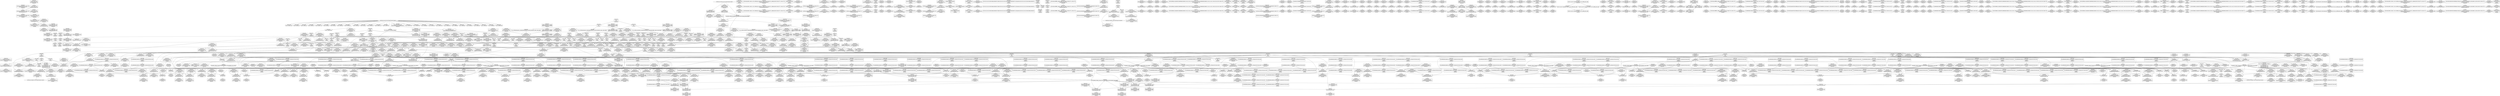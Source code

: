 digraph {
	CE0x5d5aca0 [shape=record,shape=Mrecord,label="{CE0x5d5aca0|_call_void_rcu_read_unlock()_#10,_!dbg_!27790|security/selinux/hooks.c,1527|*SummSource*}"]
	CE0x5d473d0 [shape=record,shape=Mrecord,label="{CE0x5d473d0|i64_18|*Constant*|*SummSink*}"]
	CE0x5cbd920 [shape=record,shape=Mrecord,label="{CE0x5cbd920|i64*_getelementptr_inbounds_(_2_x_i64_,_2_x_i64_*___llvm_gcov_ctr98,_i64_0,_i64_1)|*Constant*}"]
	CE0x5cc0690 [shape=record,shape=Mrecord,label="{CE0x5cc0690|GLOBAL:_get_current|*Constant*}"]
	CE0x5daf090 [shape=record,shape=Mrecord,label="{CE0x5daf090|_call_void_asm_addl_$1,_%gs:$0_,_*m,ri,*m,_dirflag_,_fpsr_,_flags_(i32*___preempt_count,_i32_%sub,_i32*___preempt_count)_#3,_!dbg_!27717,_!srcloc_!27718|./arch/x86/include/asm/preempt.h,77|*SummSink*}"]
	CE0x5d0bce0 [shape=record,shape=Mrecord,label="{CE0x5d0bce0|task_has_perm:_tobool12|security/selinux/hooks.c,1526}"]
	CE0x5d82c20 [shape=record,shape=Mrecord,label="{CE0x5d82c20|GLOBAL:_rcu_lock_release|*Constant*|*SummSink*}"]
	CE0x5cd27e0 [shape=record,shape=Mrecord,label="{CE0x5cd27e0|get_current:_tmp1|*SummSource*}"]
	CE0x5d12f90 [shape=record,shape=Mrecord,label="{CE0x5d12f90|rcu_read_unlock:_tmp|*SummSink*}"]
	CE0x5cce7b0 [shape=record,shape=Mrecord,label="{CE0x5cce7b0|task_has_perm:_tmp14|security/selinux/hooks.c,1525|*SummSink*}"]
	CE0x5ce7ce0 [shape=record,shape=Mrecord,label="{CE0x5ce7ce0|i64*_getelementptr_inbounds_(_24_x_i64_,_24_x_i64_*___llvm_gcov_ctr138,_i64_0,_i64_8)|*Constant*|*SummSink*}"]
	CE0x5d80210 [shape=record,shape=Mrecord,label="{CE0x5d80210|rcu_read_unlock:_tmp19|include/linux/rcupdate.h,933|*SummSink*}"]
	CE0x5dee920 [shape=record,shape=Mrecord,label="{CE0x5dee920|__preempt_count_add:_do.end|*SummSource*}"]
	CE0x5dae6a0 [shape=record,shape=Mrecord,label="{CE0x5dae6a0|__preempt_count_add:_tmp|*SummSink*}"]
	CE0x5dadf10 [shape=record,shape=Mrecord,label="{CE0x5dadf10|_ret_void,_!dbg_!27720|./arch/x86/include/asm/preempt.h,78|*SummSink*}"]
	CE0x5ce4a50 [shape=record,shape=Mrecord,label="{CE0x5ce4a50|task_has_perm:_do.body10|*SummSink*}"]
	CE0x5d7d260 [shape=record,shape=Mrecord,label="{CE0x5d7d260|128:_i8*,_:_CRE_16,20_}"]
	CE0x5cd6b60 [shape=record,shape=Mrecord,label="{CE0x5cd6b60|task_has_perm:_do.body5}"]
	CE0x5d704b0 [shape=record,shape=Mrecord,label="{CE0x5d704b0|_call_void___preempt_count_add(i32_1)_#10,_!dbg_!27711|include/linux/rcupdate.h,239|*SummSource*}"]
	CE0x5d0ca20 [shape=record,shape=Mrecord,label="{CE0x5d0ca20|task_has_perm:_tmp16|security/selinux/hooks.c,1525|*SummSource*}"]
	CE0x5d3eb40 [shape=record,shape=Mrecord,label="{CE0x5d3eb40|i32_883|*Constant*|*SummSink*}"]
	CE0x5daa900 [shape=record,shape=Mrecord,label="{CE0x5daa900|__preempt_count_sub:_sub|./arch/x86/include/asm/preempt.h,77|*SummSink*}"]
	CE0x5cffaa0 [shape=record,shape=Mrecord,label="{CE0x5cffaa0|__rcu_read_lock:_tmp5|include/linux/rcupdate.h,239|*SummSink*}"]
	CE0x5ccd410 [shape=record,shape=Mrecord,label="{CE0x5ccd410|task_has_perm:_tmp24|security/selinux/hooks.c,1525|*SummSink*}"]
	CE0x5d479c0 [shape=record,shape=Mrecord,label="{CE0x5d479c0|__rcu_read_lock:_bb|*SummSink*}"]
	CE0x5d82520 [shape=record,shape=Mrecord,label="{CE0x5d82520|GLOBAL:_rcu_lock_release|*Constant*}"]
	CE0x5d6ef70 [shape=record,shape=Mrecord,label="{CE0x5d6ef70|rcu_read_unlock:_tobool|include/linux/rcupdate.h,933|*SummSource*}"]
	CE0x5cced50 [shape=record,shape=Mrecord,label="{CE0x5cced50|task_has_perm:_tmp15|security/selinux/hooks.c,1525|*SummSink*}"]
	CE0x5d0bef0 [shape=record,shape=Mrecord,label="{CE0x5d0bef0|0:_i8,_:_GCMR_task_has_perm.__warned_internal_global_i8_0,_section_.data.unlikely_,_align_1:_elem_0:default:}"]
	CE0x5d0e6c0 [shape=record,shape=Mrecord,label="{CE0x5d0e6c0|rcu_read_lock:_land.lhs.true2|*SummSource*}"]
	CE0x5cfd8b0 [shape=record,shape=Mrecord,label="{CE0x5cfd8b0|GLOBAL:___llvm_gcov_ctr138|Global_var:__llvm_gcov_ctr138|*SummSource*}"]
	CE0x5cddf00 [shape=record,shape=Mrecord,label="{CE0x5cddf00|%struct.common_audit_data*_null|*Constant*|*SummSink*}"]
	CE0x5d1ab40 [shape=record,shape=Mrecord,label="{CE0x5d1ab40|task_has_perm:_tmp46|security/selinux/hooks.c,1526|*SummSink*}"]
	CE0x5cc3b80 [shape=record,shape=Mrecord,label="{CE0x5cc3b80|get_current:_tmp3|*SummSource*}"]
	CE0x5cb1a10 [shape=record,shape=Mrecord,label="{CE0x5cb1a10|selinux_ptrace_traceme:_tmp3|security/selinux/hooks.c,1959}"]
	CE0x5d19c80 [shape=record,shape=Mrecord,label="{CE0x5d19c80|task_has_perm:_tmp45|security/selinux/hooks.c,1526}"]
	CE0x5d0d950 [shape=record,shape=Mrecord,label="{CE0x5d0d950|avc_has_perm:_entry|*SummSink*}"]
	CE0x5d83d10 [shape=record,shape=Mrecord,label="{CE0x5d83d10|_call_void___rcu_read_unlock()_#10,_!dbg_!27734|include/linux/rcupdate.h,937|*SummSink*}"]
	CE0x5def040 [shape=record,shape=Mrecord,label="{CE0x5def040|__preempt_count_add:_tmp7|./arch/x86/include/asm/preempt.h,73|*SummSource*}"]
	CE0x5dd2030 [shape=record,shape=Mrecord,label="{CE0x5dd2030|__preempt_count_sub:_val|Function::__preempt_count_sub&Arg::val::|*SummSource*}"]
	CE0x5cd8310 [shape=record,shape=Mrecord,label="{CE0x5cd8310|task_has_perm:_tmp3|*SummSource*}"]
	CE0x5d1e790 [shape=record,shape=Mrecord,label="{CE0x5d1e790|i64*_getelementptr_inbounds_(_24_x_i64_,_24_x_i64_*___llvm_gcov_ctr138,_i64_0,_i64_22)|*Constant*}"]
	CE0x5d80460 [shape=record,shape=Mrecord,label="{CE0x5d80460|rcu_read_unlock:_tmp20|include/linux/rcupdate.h,933}"]
	CE0x5d7adf0 [shape=record,shape=Mrecord,label="{CE0x5d7adf0|rcu_read_unlock:_tmp10|include/linux/rcupdate.h,933|*SummSource*}"]
	CE0x5d3e810 [shape=record,shape=Mrecord,label="{CE0x5d3e810|GLOBAL:_lockdep_rcu_suspicious|*Constant*}"]
	CE0x5cfd4f0 [shape=record,shape=Mrecord,label="{CE0x5cfd4f0|GLOBAL:___rcu_read_lock|*Constant*}"]
	CE0x5d6ec80 [shape=record,shape=Mrecord,label="{CE0x5d6ec80|rcu_read_unlock:_land.lhs.true2}"]
	CE0x5d6c940 [shape=record,shape=Mrecord,label="{CE0x5d6c940|rcu_read_lock:_tmp20|include/linux/rcupdate.h,882}"]
	CE0x5cdd880 [shape=record,shape=Mrecord,label="{CE0x5cdd880|%struct.common_audit_data*_null|*Constant*}"]
	CE0x5d0d640 [shape=record,shape=Mrecord,label="{CE0x5d0d640|i32_(i32,_i32,_i16,_i32,_%struct.common_audit_data*)*_bitcast_(i32_(i32,_i32,_i16,_i32,_%struct.common_audit_data.495*)*_avc_has_perm_to_i32_(i32,_i32,_i16,_i32,_%struct.common_audit_data*)*)|*Constant*|*SummSink*}"]
	CE0x5dc1200 [shape=record,shape=Mrecord,label="{CE0x5dc1200|COLLAPSED:_GCMRE___llvm_gcov_ctr129_internal_global_4_x_i64_zeroinitializer:_elem_0:default:}"]
	CE0x5d198e0 [shape=record,shape=Mrecord,label="{CE0x5d198e0|task_has_perm:_tmp44|security/selinux/hooks.c,1526|*SummSink*}"]
	CE0x5da8780 [shape=record,shape=Mrecord,label="{CE0x5da8780|i8*_undef|*Constant*|*SummSink*}"]
	CE0x5cfe840 [shape=record,shape=Mrecord,label="{CE0x5cfe840|task_has_perm:_tmp6|security/selinux/hooks.c,1525|*SummSource*}"]
	CE0x5cbc160 [shape=record,shape=Mrecord,label="{CE0x5cbc160|task_has_perm:_tsk1|Function::task_has_perm&Arg::tsk1::}"]
	CE0x5d7f5e0 [shape=record,shape=Mrecord,label="{CE0x5d7f5e0|i32_934|*Constant*|*SummSink*}"]
	CE0x5d78500 [shape=record,shape=Mrecord,label="{CE0x5d78500|_call_void_asm_sideeffect_,_memory_,_dirflag_,_fpsr_,_flags_()_#3,_!dbg_!27711,_!srcloc_!27714|include/linux/rcupdate.h,244}"]
	CE0x5cc5830 [shape=record,shape=Mrecord,label="{CE0x5cc5830|task_has_perm:_security|security/selinux/hooks.c,1525|*SummSink*}"]
	CE0x5d838c0 [shape=record,shape=Mrecord,label="{CE0x5d838c0|_ret_void,_!dbg_!27717|include/linux/rcupdate.h,424}"]
	CE0x5cdc240 [shape=record,shape=Mrecord,label="{CE0x5cdc240|i32_128|*Constant*|*SummSource*}"]
	CE0x5d54540 [shape=record,shape=Mrecord,label="{CE0x5d54540|rcu_lock_release:_tmp2}"]
	CE0x5cfdfa0 [shape=record,shape=Mrecord,label="{CE0x5cfdfa0|task_has_perm:_land.lhs.true}"]
	CE0x5d3b200 [shape=record,shape=Mrecord,label="{CE0x5d3b200|rcu_read_lock:_call3|include/linux/rcupdate.h,882|*SummSink*}"]
	CE0x5d010c0 [shape=record,shape=Mrecord,label="{CE0x5d010c0|i64_13|*Constant*}"]
	CE0x5d575e0 [shape=record,shape=Mrecord,label="{CE0x5d575e0|i64*_getelementptr_inbounds_(_4_x_i64_,_4_x_i64_*___llvm_gcov_ctr134,_i64_0,_i64_1)|*Constant*|*SummSource*}"]
	CE0x5d719f0 [shape=record,shape=Mrecord,label="{CE0x5d719f0|rcu_read_unlock:_do.body|*SummSink*}"]
	CE0x5cfbea0 [shape=record,shape=Mrecord,label="{CE0x5cfbea0|rcu_read_lock:_bb|*SummSink*}"]
	CE0x5cc9b90 [shape=record,shape=Mrecord,label="{CE0x5cc9b90|i8_1|*Constant*}"]
	CE0x5d45a90 [shape=record,shape=Mrecord,label="{CE0x5d45a90|__rcu_read_unlock:_do.body}"]
	CE0x5d138a0 [shape=record,shape=Mrecord,label="{CE0x5d138a0|_call_void_lockdep_rcu_suspicious(i8*_getelementptr_inbounds_(_25_x_i8_,_25_x_i8_*_.str3,_i32_0,_i32_0),_i32_1525,_i8*_getelementptr_inbounds_(_41_x_i8_,_41_x_i8_*_.str44,_i32_0,_i32_0))_#10,_!dbg_!27734|security/selinux/hooks.c,1525}"]
	CE0x5cba030 [shape=record,shape=Mrecord,label="{CE0x5cba030|task_has_perm:_tsk2|Function::task_has_perm&Arg::tsk2::}"]
	CE0x5d47d20 [shape=record,shape=Mrecord,label="{CE0x5d47d20|__rcu_read_unlock:_tmp6|include/linux/rcupdate.h,245|*SummSink*}"]
	CE0x5d545b0 [shape=record,shape=Mrecord,label="{CE0x5d545b0|rcu_lock_release:_tmp2|*SummSource*}"]
	CE0x5d411f0 [shape=record,shape=Mrecord,label="{CE0x5d411f0|__rcu_read_lock:_tmp}"]
	CE0x5cb1030 [shape=record,shape=Mrecord,label="{CE0x5cb1030|task_has_perm:_perms|Function::task_has_perm&Arg::perms::|*SummSource*}"]
	CE0x5ce7a10 [shape=record,shape=Mrecord,label="{CE0x5ce7a10|i64_7|*Constant*|*SummSource*}"]
	CE0x5cff690 [shape=record,shape=Mrecord,label="{CE0x5cff690|i64*_getelementptr_inbounds_(_4_x_i64_,_4_x_i64_*___llvm_gcov_ctr130,_i64_0,_i64_2)|*Constant*}"]
	CE0x5cdb500 [shape=record,shape=Mrecord,label="{CE0x5cdb500|GLOBAL:_task_has_perm|*Constant*|*SummSource*}"]
	CE0x5dadd40 [shape=record,shape=Mrecord,label="{CE0x5dadd40|i64*_getelementptr_inbounds_(_4_x_i64_,_4_x_i64_*___llvm_gcov_ctr134,_i64_0,_i64_3)|*Constant*|*SummSource*}"]
	CE0x5cce210 [shape=record,shape=Mrecord,label="{CE0x5cce210|rcu_read_unlock:_tmp9|include/linux/rcupdate.h,933|*SummSink*}"]
	CE0x5cb9980 [shape=record,shape=Mrecord,label="{CE0x5cb9980|2472:_%struct.cred*,_:_CRE:_elem_0:default:}"]
	CE0x5cd41a0 [shape=record,shape=Mrecord,label="{CE0x5cd41a0|selinux_ptrace_traceme:_retval.0|*SummSource*}"]
	CE0x5d19290 [shape=record,shape=Mrecord,label="{CE0x5d19290|task_has_perm:_tmp43|security/selinux/hooks.c,1526|*SummSource*}"]
	CE0x5db8140 [shape=record,shape=Mrecord,label="{CE0x5db8140|rcu_lock_release:_tmp4|include/linux/rcupdate.h,423}"]
	CE0x5dbc660 [shape=record,shape=Mrecord,label="{CE0x5dbc660|__rcu_read_lock:_tmp3|*SummSink*}"]
	CE0x5ce9320 [shape=record,shape=Mrecord,label="{CE0x5ce9320|i64*_getelementptr_inbounds_(_11_x_i64_,_11_x_i64_*___llvm_gcov_ctr127,_i64_0,_i64_1)|*Constant*|*SummSource*}"]
	CE0x5d7d310 [shape=record,shape=Mrecord,label="{CE0x5d7d310|128:_i8*,_:_CRE_20,24_}"]
	CE0x5d5aa90 [shape=record,shape=Mrecord,label="{CE0x5d5aa90|GLOBAL:_rcu_read_unlock|*Constant*}"]
	CE0x5dbae70 [shape=record,shape=Mrecord,label="{CE0x5dbae70|GLOBAL:_lock_release|*Constant*}"]
	CE0x5d08130 [shape=record,shape=Mrecord,label="{CE0x5d08130|_ret_void,_!dbg_!27717|include/linux/rcupdate.h,419|*SummSource*}"]
	CE0x5d79ab0 [shape=record,shape=Mrecord,label="{CE0x5d79ab0|__rcu_read_lock:_tmp4|include/linux/rcupdate.h,239}"]
	CE0x5cfd270 [shape=record,shape=Mrecord,label="{CE0x5cfd270|rcu_read_lock:_tmp2|*SummSource*}"]
	CE0x5cb84e0 [shape=record,shape=Mrecord,label="{CE0x5cb84e0|selinux_ptrace_traceme:_call|security/selinux/hooks.c,1958}"]
	CE0x5d4dfc0 [shape=record,shape=Mrecord,label="{CE0x5d4dfc0|i64*_getelementptr_inbounds_(_4_x_i64_,_4_x_i64_*___llvm_gcov_ctr130,_i64_0,_i64_2)|*Constant*|*SummSink*}"]
	CE0x5d501c0 [shape=record,shape=Mrecord,label="{CE0x5d501c0|i64*_getelementptr_inbounds_(_4_x_i64_,_4_x_i64_*___llvm_gcov_ctr130,_i64_0,_i64_0)|*Constant*}"]
	CE0x5d7b920 [shape=record,shape=Mrecord,label="{CE0x5d7b920|_call_void_asm_addl_$1,_%gs:$0_,_*m,ri,*m,_dirflag_,_fpsr_,_flags_(i32*___preempt_count,_i32_%sub,_i32*___preempt_count)_#3,_!dbg_!27717,_!srcloc_!27718|./arch/x86/include/asm/preempt.h,77|*SummSource*}"]
	CE0x5ce4c40 [shape=record,shape=Mrecord,label="{CE0x5ce4c40|i64*_getelementptr_inbounds_(_4_x_i64_,_4_x_i64_*___llvm_gcov_ctr130,_i64_0,_i64_0)|*Constant*|*SummSink*}"]
	CE0x5cc4d50 [shape=record,shape=Mrecord,label="{CE0x5cc4d50|get_current:_tmp2|*SummSource*}"]
	CE0x5cb9ab0 [shape=record,shape=Mrecord,label="{CE0x5cb9ab0|selinux_ptrace_traceme:_call2|security/selinux/hooks.c,1962}"]
	CE0x5db2460 [shape=record,shape=Mrecord,label="{CE0x5db2460|i64*_getelementptr_inbounds_(_4_x_i64_,_4_x_i64_*___llvm_gcov_ctr135,_i64_0,_i64_3)|*Constant*}"]
	CE0x5cb9b20 [shape=record,shape=Mrecord,label="{CE0x5cb9b20|selinux_ptrace_traceme:_call2|security/selinux/hooks.c,1962|*SummSource*}"]
	CE0x6ed9270 [shape=record,shape=Mrecord,label="{CE0x6ed9270|selinux_ptrace_traceme:_tmp5|security/selinux/hooks.c,1959}"]
	CE0x5d1d990 [shape=record,shape=Mrecord,label="{CE0x5d1d990|task_has_perm:_tmp51|security/selinux/hooks.c,1526|*SummSource*}"]
	CE0x5d12a60 [shape=record,shape=Mrecord,label="{CE0x5d12a60|rcu_read_lock:_tmp4|include/linux/rcupdate.h,882|*SummSource*}"]
	CE0x5d18b60 [shape=record,shape=Mrecord,label="{CE0x5d18b60|task_has_perm:_tmp42|security/selinux/hooks.c,1526}"]
	CE0x5cb8d20 [shape=record,shape=Mrecord,label="{CE0x5cb8d20|selinux_ptrace_traceme:_tmp3|security/selinux/hooks.c,1959|*SummSink*}"]
	CE0x5d47660 [shape=record,shape=Mrecord,label="{CE0x5d47660|_ret_void,_!dbg_!27717|include/linux/rcupdate.h,245|*SummSource*}"]
	CE0x5d00200 [shape=record,shape=Mrecord,label="{CE0x5d00200|task_has_perm:_tmp7|security/selinux/hooks.c,1525|*SummSource*}"]
	CE0x5ce22c0 [shape=record,shape=Mrecord,label="{CE0x5ce22c0|i64*_getelementptr_inbounds_(_11_x_i64_,_11_x_i64_*___llvm_gcov_ctr127,_i64_0,_i64_0)|*Constant*}"]
	CE0x5d45470 [shape=record,shape=Mrecord,label="{CE0x5d45470|i64*_getelementptr_inbounds_(_4_x_i64_,_4_x_i64_*___llvm_gcov_ctr133,_i64_0,_i64_3)|*Constant*|*SummSink*}"]
	CE0x5cf2ff0 [shape=record,shape=Mrecord,label="{CE0x5cf2ff0|selinux_ptrace_traceme:_tmp9|security/selinux/hooks.c,1962|*SummSink*}"]
	CE0x5d13a70 [shape=record,shape=Mrecord,label="{CE0x5d13a70|task_has_perm:_tmp19|security/selinux/hooks.c,1525}"]
	CE0x5d22ed0 [shape=record,shape=Mrecord,label="{CE0x5d22ed0|rcu_read_lock:_tobool1|include/linux/rcupdate.h,882|*SummSource*}"]
	CE0x5cc3190 [shape=record,shape=Mrecord,label="{CE0x5cc3190|GLOBAL:_task_has_perm|*Constant*}"]
	CE0x5cc9760 [shape=record,shape=Mrecord,label="{CE0x5cc9760|task_has_perm:_tmp19|security/selinux/hooks.c,1525|*SummSource*}"]
	CE0x5cbdcc0 [shape=record,shape=Mrecord,label="{CE0x5cbdcc0|task_has_perm:_tmp20|security/selinux/hooks.c,1525|*SummSink*}"]
	CE0x5d11bc0 [shape=record,shape=Mrecord,label="{CE0x5d11bc0|task_has_perm:_sid|security/selinux/hooks.c,1525|*SummSink*}"]
	CE0x5cddd40 [shape=record,shape=Mrecord,label="{CE0x5cddd40|_ret_i32_%retval.0,_!dbg_!27728|security/selinux/avc.c,775}"]
	CE0x5d23310 [shape=record,shape=Mrecord,label="{CE0x5d23310|rcu_read_lock:_tmp9|include/linux/rcupdate.h,882}"]
	CE0x5d497b0 [shape=record,shape=Mrecord,label="{CE0x5d497b0|__rcu_read_lock:_tmp2}"]
	CE0x5cdb370 [shape=record,shape=Mrecord,label="{CE0x5cdb370|_call_void_mcount()_#3}"]
	CE0x5d7dba0 [shape=record,shape=Mrecord,label="{CE0x5d7dba0|128:_i8*,_:_CRE_64,72_}"]
	CE0x5d5bdd0 [shape=record,shape=Mrecord,label="{CE0x5d5bdd0|_ret_i32_%retval.0,_!dbg_!27728|security/selinux/avc.c,775|*SummSink*}"]
	CE0x5d81790 [shape=record,shape=Mrecord,label="{CE0x5d81790|rcu_read_unlock:_tmp22|include/linux/rcupdate.h,935}"]
	CE0x5cbc800 [shape=record,shape=Mrecord,label="{CE0x5cbc800|rcu_read_lock:_entry}"]
	CE0x5d49070 [shape=record,shape=Mrecord,label="{CE0x5d49070|i64_ptrtoint_(i8*_blockaddress(_rcu_lock_acquire,_%__here)_to_i64)|*Constant*|*SummSink*}"]
	CE0x5ce7150 [shape=record,shape=Mrecord,label="{CE0x5ce7150|rcu_read_unlock:_tmp15|include/linux/rcupdate.h,933|*SummSource*}"]
	CE0x5cfad70 [shape=record,shape=Mrecord,label="{CE0x5cfad70|i64_3|*Constant*}"]
	CE0x5d7e200 [shape=record,shape=Mrecord,label="{CE0x5d7e200|128:_i8*,_:_CRE_112,120_}"]
	CE0x5d3f630 [shape=record,shape=Mrecord,label="{CE0x5d3f630|rcu_read_lock:_tmp17|include/linux/rcupdate.h,882}"]
	CE0x5da8630 [shape=record,shape=Mrecord,label="{CE0x5da8630|i8*_undef|*Constant*|*SummSource*}"]
	CE0x5cdf7f0 [shape=record,shape=Mrecord,label="{CE0x5cdf7f0|_ret_void,_!dbg_!27717|include/linux/rcupdate.h,240}"]
	CE0x5d0bbb0 [shape=record,shape=Mrecord,label="{CE0x5d0bbb0|i64_14|*Constant*}"]
	CE0x5d71470 [shape=record,shape=Mrecord,label="{CE0x5d71470|__preempt_count_add:_val|Function::__preempt_count_add&Arg::val::}"]
	CE0x5d06540 [shape=record,shape=Mrecord,label="{CE0x5d06540|rcu_lock_acquire:_entry}"]
	CE0x5da7b30 [shape=record,shape=Mrecord,label="{CE0x5da7b30|rcu_lock_acquire:_tmp7|*SummSink*}"]
	CE0x5d78af0 [shape=record,shape=Mrecord,label="{CE0x5d78af0|__preempt_count_add:_entry|*SummSink*}"]
	CE0x5cdf1a0 [shape=record,shape=Mrecord,label="{CE0x5cdf1a0|GLOBAL:___llvm_gcov_ctr127|Global_var:__llvm_gcov_ctr127|*SummSink*}"]
	CE0x700b0b0 [shape=record,shape=Mrecord,label="{CE0x700b0b0|128:_i8*,_:_CRE_8,16_}"]
	CE0x5cc4450 [shape=record,shape=Mrecord,label="{CE0x5cc4450|get_current:_tmp3}"]
	CE0x5d12d10 [shape=record,shape=Mrecord,label="{CE0x5d12d10|task_has_perm:_land.lhs.true2|*SummSink*}"]
	CE0x5ce6d70 [shape=record,shape=Mrecord,label="{CE0x5ce6d70|rcu_read_unlock:_tmp14|include/linux/rcupdate.h,933|*SummSink*}"]
	CE0x5d177c0 [shape=record,shape=Mrecord,label="{CE0x5d177c0|_call_void_lockdep_rcu_suspicious(i8*_getelementptr_inbounds_(_25_x_i8_,_25_x_i8_*_.str3,_i32_0,_i32_0),_i32_1525,_i8*_getelementptr_inbounds_(_41_x_i8_,_41_x_i8_*_.str44,_i32_0,_i32_0))_#10,_!dbg_!27734|security/selinux/hooks.c,1525|*SummSink*}"]
	CE0x5d087e0 [shape=record,shape=Mrecord,label="{CE0x5d087e0|rcu_read_lock:_if.then|*SummSource*}"]
	CE0x5cec0e0 [shape=record,shape=Mrecord,label="{CE0x5cec0e0|rcu_lock_acquire:_entry|*SummSink*}"]
	CE0x5d72ec0 [shape=record,shape=Mrecord,label="{CE0x5d72ec0|GLOBAL:_rcu_read_unlock.__warned|Global_var:rcu_read_unlock.__warned|*SummSource*}"]
	CE0x5cd1800 [shape=record,shape=Mrecord,label="{CE0x5cd1800|task_has_perm:_tmp2}"]
	CE0x5d03a70 [shape=record,shape=Mrecord,label="{CE0x5d03a70|i64_15|*Constant*}"]
	CE0x5d0a5b0 [shape=record,shape=Mrecord,label="{CE0x5d0a5b0|task_has_perm:_tmp32|security/selinux/hooks.c,1526}"]
	CE0x5d0f160 [shape=record,shape=Mrecord,label="{CE0x5d0f160|i64_5|*Constant*|*SummSource*}"]
	CE0x5cb35f0 [shape=record,shape=Mrecord,label="{CE0x5cb35f0|i64_2|*Constant*|*SummSink*}"]
	CE0x5cfc0e0 [shape=record,shape=Mrecord,label="{CE0x5cfc0e0|rcu_read_lock:_do.body|*SummSource*}"]
	CE0x5dae5a0 [shape=record,shape=Mrecord,label="{CE0x5dae5a0|__rcu_read_unlock:_bb|*SummSink*}"]
	CE0x5cc78a0 [shape=record,shape=Mrecord,label="{CE0x5cc78a0|i64*_getelementptr_inbounds_(_24_x_i64_,_24_x_i64_*___llvm_gcov_ctr138,_i64_0,_i64_8)|*Constant*|*SummSource*}"]
	CE0x5d09760 [shape=record,shape=Mrecord,label="{CE0x5d09760|task_has_perm:_if.end19|*SummSource*}"]
	CE0x5d088c0 [shape=record,shape=Mrecord,label="{CE0x5d088c0|rcu_read_lock:_if.then|*SummSink*}"]
	CE0x5d0aba0 [shape=record,shape=Mrecord,label="{CE0x5d0aba0|task_has_perm:_tmp31|*LoadInst*|security/selinux/hooks.c,1526}"]
	CE0x5cb89b0 [shape=record,shape=Mrecord,label="{CE0x5cb89b0|_ret_%struct.task_struct*_%tmp4,_!dbg_!27714|./arch/x86/include/asm/current.h,14}"]
	CE0x5d62a60 [shape=record,shape=Mrecord,label="{CE0x5d62a60|__preempt_count_sub:_bb|*SummSink*}"]
	CE0x5d07f90 [shape=record,shape=Mrecord,label="{CE0x5d07f90|_ret_void,_!dbg_!27717|include/linux/rcupdate.h,419}"]
	CE0x5da4e30 [shape=record,shape=Mrecord,label="{CE0x5da4e30|__rcu_read_lock:_do.body}"]
	CE0x5dad9e0 [shape=record,shape=Mrecord,label="{CE0x5dad9e0|__preempt_count_add:_tmp3}"]
	CE0x5cc3590 [shape=record,shape=Mrecord,label="{CE0x5cc3590|task_has_perm:_real_cred|security/selinux/hooks.c,1525}"]
	CE0x5cb6de0 [shape=record,shape=Mrecord,label="{CE0x5cb6de0|128:_i8*,_:_CRE_4,8_}"]
	CE0x5cc33c0 [shape=record,shape=Mrecord,label="{CE0x5cc33c0|i32_77|*Constant*|*SummSource*}"]
	CE0x5d5cf40 [shape=record,shape=Mrecord,label="{CE0x5d5cf40|rcu_read_lock:_land.lhs.true2}"]
	CE0x5d4dc90 [shape=record,shape=Mrecord,label="{CE0x5d4dc90|rcu_lock_release:_tmp3}"]
	CE0x5cb16a0 [shape=record,shape=Mrecord,label="{CE0x5cb16a0|selinux_ptrace_traceme:_tmp|*SummSource*}"]
	CE0x5db9040 [shape=record,shape=Mrecord,label="{CE0x5db9040|rcu_lock_acquire:_tmp5|include/linux/rcupdate.h,418|*SummSource*}"]
	CE0x5d74080 [shape=record,shape=Mrecord,label="{CE0x5d74080|rcu_read_unlock:_tmp8|include/linux/rcupdate.h,933|*SummSource*}"]
	CE0x5db2230 [shape=record,shape=Mrecord,label="{CE0x5db2230|__preempt_count_add:_tmp1|*SummSink*}"]
	CE0x5d06130 [shape=record,shape=Mrecord,label="{CE0x5d06130|_call_void_mcount()_#3|*SummSource*}"]
	CE0x5ce8aa0 [shape=record,shape=Mrecord,label="{CE0x5ce8aa0|i8*_getelementptr_inbounds_(_25_x_i8_,_25_x_i8_*_.str3,_i32_0,_i32_0)|*Constant*|*SummSource*}"]
	CE0x5cd0e90 [shape=record,shape=Mrecord,label="{CE0x5cd0e90|task_has_perm:_if.then18|*SummSource*}"]
	CE0x5d70720 [shape=record,shape=Mrecord,label="{CE0x5d70720|i64*_getelementptr_inbounds_(_11_x_i64_,_11_x_i64_*___llvm_gcov_ctr132,_i64_0,_i64_0)|*Constant*}"]
	CE0x5d1f760 [shape=record,shape=Mrecord,label="{CE0x5d1f760|task_has_perm:_tmp53|security/selinux/hooks.c,1526}"]
	CE0x5cdd530 [shape=record,shape=Mrecord,label="{CE0x5cdd530|avc_has_perm:_tclass|Function::avc_has_perm&Arg::tclass::|*SummSource*}"]
	CE0x5ce2020 [shape=record,shape=Mrecord,label="{CE0x5ce2020|rcu_read_lock:_land.lhs.true|*SummSource*}"]
	CE0x5cd6830 [shape=record,shape=Mrecord,label="{CE0x5cd6830|_call_void___rcu_read_lock()_#10,_!dbg_!27710|include/linux/rcupdate.h,879|*SummSource*}"]
	CE0x5ce5600 [shape=record,shape=Mrecord,label="{CE0x5ce5600|i64_3|*Constant*}"]
	CE0x5cfaff0 [shape=record,shape=Mrecord,label="{CE0x5cfaff0|i64_3|*Constant*|*SummSink*}"]
	CE0x5cc7e20 [shape=record,shape=Mrecord,label="{CE0x5cc7e20|i32_77|*Constant*}"]
	CE0x5cd1ca0 [shape=record,shape=Mrecord,label="{CE0x5cd1ca0|i64*_getelementptr_inbounds_(_6_x_i64_,_6_x_i64_*___llvm_gcov_ctr137,_i64_0,_i64_0)|*Constant*|*SummSource*}"]
	CE0x5d0c8f0 [shape=record,shape=Mrecord,label="{CE0x5d0c8f0|task_has_perm:_tmp16|security/selinux/hooks.c,1525}"]
	CE0x5d83be0 [shape=record,shape=Mrecord,label="{CE0x5d83be0|_call_void___rcu_read_unlock()_#10,_!dbg_!27734|include/linux/rcupdate.h,937|*SummSource*}"]
	CE0x5d47aa0 [shape=record,shape=Mrecord,label="{CE0x5d47aa0|__rcu_read_lock:_do.body|*SummSink*}"]
	CE0x5d0a060 [shape=record,shape=Mrecord,label="{CE0x5d0a060|i32_1|*Constant*|*SummSink*}"]
	CE0x5cdaef0 [shape=record,shape=Mrecord,label="{CE0x5cdaef0|selinux_ptrace_traceme:_call1|security/selinux/hooks.c,1962}"]
	CE0x5d77420 [shape=record,shape=Mrecord,label="{CE0x5d77420|rcu_read_unlock:_tmp18|include/linux/rcupdate.h,933|*SummSource*}"]
	CE0x5d093c0 [shape=record,shape=Mrecord,label="{CE0x5d093c0|GLOBAL:_rcu_lock_map|Global_var:rcu_lock_map|*SummSink*}"]
	CE0x5d1fd90 [shape=record,shape=Mrecord,label="{CE0x5d1fd90|i64*_getelementptr_inbounds_(_24_x_i64_,_24_x_i64_*___llvm_gcov_ctr138,_i64_0,_i64_23)|*Constant*|*SummSink*}"]
	CE0x5cfb590 [shape=record,shape=Mrecord,label="{CE0x5cfb590|task_has_perm:_do.body|*SummSink*}"]
	CE0x5d1a670 [shape=record,shape=Mrecord,label="{CE0x5d1a670|task_has_perm:_tmp46|security/selinux/hooks.c,1526|*SummSource*}"]
	CE0x5d717a0 [shape=record,shape=Mrecord,label="{CE0x5d717a0|rcu_read_unlock:_do.body}"]
	CE0x5d40890 [shape=record,shape=Mrecord,label="{CE0x5d40890|rcu_read_unlock:_tmp9|include/linux/rcupdate.h,933}"]
	CE0x5daf440 [shape=record,shape=Mrecord,label="{CE0x5daf440|__rcu_read_unlock:_tmp4|include/linux/rcupdate.h,244}"]
	CE0x5d18e50 [shape=record,shape=Mrecord,label="{CE0x5d18e50|task_has_perm:_tmp42|security/selinux/hooks.c,1526|*SummSink*}"]
	CE0x5d1c5b0 [shape=record,shape=Mrecord,label="{CE0x5d1c5b0|i64*_getelementptr_inbounds_(_24_x_i64_,_24_x_i64_*___llvm_gcov_ctr138,_i64_0,_i64_20)|*Constant*|*SummSource*}"]
	CE0x5d0e3c0 [shape=record,shape=Mrecord,label="{CE0x5d0e3c0|avc_has_perm:_tsid|Function::avc_has_perm&Arg::tsid::|*SummSink*}"]
	CE0x5d45880 [shape=record,shape=Mrecord,label="{CE0x5d45880|i8*_undef|*Constant*}"]
	CE0x5cce6b0 [shape=record,shape=Mrecord,label="{CE0x5cce6b0|task_has_perm:_tmp14|security/selinux/hooks.c,1525|*SummSource*}"]
	CE0x5d09820 [shape=record,shape=Mrecord,label="{CE0x5d09820|task_has_perm:_if.end19|*SummSink*}"]
	CE0x5ce73b0 [shape=record,shape=Mrecord,label="{CE0x5ce73b0|__rcu_read_lock:_tmp6|include/linux/rcupdate.h,240|*SummSource*}"]
	CE0x5dbb5c0 [shape=record,shape=Mrecord,label="{CE0x5dbb5c0|GLOBAL:_lock_release|*Constant*|*SummSource*}"]
	CE0x5cfb790 [shape=record,shape=Mrecord,label="{CE0x5cfb790|task_has_perm:_if.end|*SummSource*}"]
	CE0x5cf41d0 [shape=record,shape=Mrecord,label="{CE0x5cf41d0|selinux_ptrace_traceme:_tmp9|security/selinux/hooks.c,1962}"]
	CE0x5cbe0b0 [shape=record,shape=Mrecord,label="{CE0x5cbe0b0|task_has_perm:_tmp22|security/selinux/hooks.c,1525|*SummSink*}"]
	CE0x5d08f80 [shape=record,shape=Mrecord,label="{CE0x5d08f80|_call_void_mcount()_#3|*SummSink*}"]
	CE0x5cc6610 [shape=record,shape=Mrecord,label="{CE0x5cc6610|task_has_perm:_tmp1|*SummSource*}"]
	CE0x5ce5830 [shape=record,shape=Mrecord,label="{CE0x5ce5830|task_has_perm:_do.end22|*SummSink*}"]
	CE0x5d54b10 [shape=record,shape=Mrecord,label="{CE0x5d54b10|i64*_getelementptr_inbounds_(_4_x_i64_,_4_x_i64_*___llvm_gcov_ctr128,_i64_0,_i64_0)|*Constant*|*SummSink*}"]
	CE0x5cda550 [shape=record,shape=Mrecord,label="{CE0x5cda550|selinux_ptrace_traceme:_tmp5|security/selinux/hooks.c,1959|*SummSink*}"]
	CE0x5ce51a0 [shape=record,shape=Mrecord,label="{CE0x5ce51a0|task_has_perm:_call|security/selinux/hooks.c,1525|*SummSource*}"]
	CE0x5d5b430 [shape=record,shape=Mrecord,label="{CE0x5d5b430|task_has_perm:_call26|security/selinux/hooks.c,1528}"]
	CE0x5ccd3a0 [shape=record,shape=Mrecord,label="{CE0x5ccd3a0|i64*_getelementptr_inbounds_(_24_x_i64_,_24_x_i64_*___llvm_gcov_ctr138,_i64_0,_i64_11)|*Constant*|*SummSink*}"]
	CE0x5d52bd0 [shape=record,shape=Mrecord,label="{CE0x5d52bd0|__rcu_read_unlock:_do.body|*SummSink*}"]
	CE0x5d0de40 [shape=record,shape=Mrecord,label="{CE0x5d0de40|avc_has_perm:_ssid|Function::avc_has_perm&Arg::ssid::|*SummSource*}"]
	CE0x5d074d0 [shape=record,shape=Mrecord,label="{CE0x5d074d0|rcu_read_unlock:_tmp14|include/linux/rcupdate.h,933}"]
	CE0x5cbe120 [shape=record,shape=Mrecord,label="{CE0x5cbe120|task_has_perm:_tmp24|security/selinux/hooks.c,1525|*SummSource*}"]
	CE0x5d0afb0 [shape=record,shape=Mrecord,label="{CE0x5d0afb0|task_has_perm:_call11|security/selinux/hooks.c,1526}"]
	CE0x5dfb3a0 [shape=record,shape=Mrecord,label="{CE0x5dfb3a0|__preempt_count_add:_tmp5|./arch/x86/include/asm/preempt.h,72}"]
	CE0x5d7f210 [shape=record,shape=Mrecord,label="{CE0x5d7f210|i32_934|*Constant*|*SummSource*}"]
	CE0x5cd7120 [shape=record,shape=Mrecord,label="{CE0x5cd7120|task_has_perm:_tmp11|security/selinux/hooks.c,1525|*SummSource*}"]
	CE0x5d04410 [shape=record,shape=Mrecord,label="{CE0x5d04410|i64_16|*Constant*|*SummSource*}"]
	CE0x5d71390 [shape=record,shape=Mrecord,label="{CE0x5d71390|_ret_void,_!dbg_!27719|./arch/x86/include/asm/preempt.h,73}"]
	CE0x5d57e00 [shape=record,shape=Mrecord,label="{CE0x5d57e00|task_has_perm:_security24|security/selinux/hooks.c,1526}"]
	CE0x5d1a3d0 [shape=record,shape=Mrecord,label="{CE0x5d1a3d0|task_has_perm:_tmp47|security/selinux/hooks.c,1526|*SummSource*}"]
	CE0x5ce79a0 [shape=record,shape=Mrecord,label="{CE0x5ce79a0|i64_6|*Constant*}"]
	CE0x5d549c0 [shape=record,shape=Mrecord,label="{CE0x5d549c0|rcu_lock_acquire:_indirectgoto|*SummSource*}"]
	CE0x5d586b0 [shape=record,shape=Mrecord,label="{CE0x5d586b0|_call_void_rcu_read_unlock()_#10,_!dbg_!27790|security/selinux/hooks.c,1527|*SummSink*}"]
	CE0x5da74e0 [shape=record,shape=Mrecord,label="{CE0x5da74e0|rcu_lock_acquire:_tmp6|*SummSource*}"]
	CE0x5d1d8b0 [shape=record,shape=Mrecord,label="{CE0x5d1d8b0|i64*_getelementptr_inbounds_(_24_x_i64_,_24_x_i64_*___llvm_gcov_ctr138,_i64_0,_i64_21)|*Constant*|*SummSink*}"]
	CE0x5ccba70 [shape=record,shape=Mrecord,label="{CE0x5ccba70|i64*_getelementptr_inbounds_(_2_x_i64_,_2_x_i64_*___llvm_gcov_ctr98,_i64_0,_i64_0)|*Constant*|*SummSink*}"]
	CE0x5cd88b0 [shape=record,shape=Mrecord,label="{CE0x5cd88b0|GLOBAL:___llvm_gcov_ctr137|Global_var:__llvm_gcov_ctr137}"]
	CE0x5deeee0 [shape=record,shape=Mrecord,label="{CE0x5deeee0|__preempt_count_add:_tmp7|./arch/x86/include/asm/preempt.h,73}"]
	CE0x5d0e9a0 [shape=record,shape=Mrecord,label="{CE0x5d0e9a0|task_has_perm:_land.lhs.true13|*SummSource*}"]
	CE0x5cdf320 [shape=record,shape=Mrecord,label="{CE0x5cdf320|i64*_getelementptr_inbounds_(_11_x_i64_,_11_x_i64_*___llvm_gcov_ctr132,_i64_0,_i64_1)|*Constant*}"]
	CE0x5ce0f10 [shape=record,shape=Mrecord,label="{CE0x5ce0f10|i64*_getelementptr_inbounds_(_11_x_i64_,_11_x_i64_*___llvm_gcov_ctr127,_i64_0,_i64_0)|*Constant*|*SummSource*}"]
	CE0x5d3a000 [shape=record,shape=Mrecord,label="{CE0x5d3a000|rcu_read_lock:_tmp10|include/linux/rcupdate.h,882|*SummSource*}"]
	CE0x5cffe20 [shape=record,shape=Mrecord,label="{CE0x5cffe20|__rcu_read_lock:_tmp5|include/linux/rcupdate.h,239}"]
	CE0x5d128c0 [shape=record,shape=Mrecord,label="{CE0x5d128c0|rcu_read_lock:_tmp4|include/linux/rcupdate.h,882}"]
	CE0x5cd7290 [shape=record,shape=Mrecord,label="{CE0x5cd7290|task_has_perm:_tmp11|security/selinux/hooks.c,1525|*SummSink*}"]
	CE0x5d81fb0 [shape=record,shape=Mrecord,label="{CE0x5d81fb0|i64*_getelementptr_inbounds_(_11_x_i64_,_11_x_i64_*___llvm_gcov_ctr132,_i64_0,_i64_9)|*Constant*}"]
	CE0x5d7eb90 [shape=record,shape=Mrecord,label="{CE0x5d7eb90|i32_0|*Constant*|*SummSource*}"]
	CE0x5d0f0f0 [shape=record,shape=Mrecord,label="{CE0x5d0f0f0|i64_4|*Constant*}"]
	CE0x5df9910 [shape=record,shape=Mrecord,label="{CE0x5df9910|i64*_getelementptr_inbounds_(_4_x_i64_,_4_x_i64_*___llvm_gcov_ctr135,_i64_0,_i64_1)|*Constant*|*SummSink*}"]
	CE0x5cd14e0 [shape=record,shape=Mrecord,label="{CE0x5cd14e0|selinux_ptrace_traceme:_tobool|security/selinux/hooks.c,1959|*SummSink*}"]
	CE0x5ce14d0 [shape=record,shape=Mrecord,label="{CE0x5ce14d0|rcu_read_unlock:_tmp2}"]
	CE0x5cc3430 [shape=record,shape=Mrecord,label="{CE0x5cc3430|i32_77|*Constant*|*SummSink*}"]
	CE0x5d18590 [shape=record,shape=Mrecord,label="{CE0x5d18590|task_has_perm:_tmp41|security/selinux/hooks.c,1526}"]
	CE0x5d01ca0 [shape=record,shape=Mrecord,label="{CE0x5d01ca0|task_has_perm:_tmp33|security/selinux/hooks.c,1526|*SummSink*}"]
	CE0x5cfe280 [shape=record,shape=Mrecord,label="{CE0x5cfe280|rcu_read_lock:_tmp4|include/linux/rcupdate.h,882|*SummSink*}"]
	CE0x5ceafa0 [shape=record,shape=Mrecord,label="{CE0x5ceafa0|i32_1|*Constant*}"]
	CE0x5ce6370 [shape=record,shape=Mrecord,label="{CE0x5ce6370|i64_1|*Constant*}"]
	CE0x5dbd0a0 [shape=record,shape=Mrecord,label="{CE0x5dbd0a0|_call_void_mcount()_#3|*SummSink*}"]
	CE0x5d3a170 [shape=record,shape=Mrecord,label="{CE0x5d3a170|rcu_read_lock:_tmp10|include/linux/rcupdate.h,882|*SummSink*}"]
	CE0x5d0db20 [shape=record,shape=Mrecord,label="{CE0x5d0db20|avc_has_perm:_requested|Function::avc_has_perm&Arg::requested::|*SummSink*}"]
	CE0x5cb1570 [shape=record,shape=Mrecord,label="{CE0x5cb1570|GLOBAL:_cap_ptrace_traceme|*Constant*|*SummSink*}"]
	CE0x5d73ea0 [shape=record,shape=Mrecord,label="{CE0x5d73ea0|0:_i8,_:_GCMR_rcu_read_unlock.__warned_internal_global_i8_0,_section_.data.unlikely_,_align_1:_elem_0:default:}"]
	CE0x5d065b0 [shape=record,shape=Mrecord,label="{CE0x5d065b0|_call_void_mcount()_#3}"]
	CE0x5d57cd0 [shape=record,shape=Mrecord,label="{CE0x5d57cd0|COLLAPSED:_CMRE:_elem_0::|security/selinux/hooks.c,1526}"]
	CE0x5d08b50 [shape=record,shape=Mrecord,label="{CE0x5d08b50|rcu_read_unlock:_call|include/linux/rcupdate.h,933}"]
	CE0x5cfd140 [shape=record,shape=Mrecord,label="{CE0x5cfd140|task_has_perm:_do.body|*SummSource*}"]
	CE0x5cbbbe0 [shape=record,shape=Mrecord,label="{CE0x5cbbbe0|_call_void_mcount()_#3|*SummSink*}"]
	CE0x5d015e0 [shape=record,shape=Mrecord,label="{CE0x5d015e0|i64_13|*Constant*|*SummSink*}"]
	CE0x5d05490 [shape=record,shape=Mrecord,label="{CE0x5d05490|task_has_perm:_tmp39|security/selinux/hooks.c,1526|*SummSink*}"]
	CE0x5cd6790 [shape=record,shape=Mrecord,label="{CE0x5cd6790|_call_void___rcu_read_lock()_#10,_!dbg_!27710|include/linux/rcupdate.h,879}"]
	CE0x5d23480 [shape=record,shape=Mrecord,label="{CE0x5d23480|i64*_getelementptr_inbounds_(_11_x_i64_,_11_x_i64_*___llvm_gcov_ctr127,_i64_0,_i64_8)|*Constant*|*SummSink*}"]
	CE0x5d810c0 [shape=record,shape=Mrecord,label="{CE0x5d810c0|rcu_read_unlock:_tmp21|include/linux/rcupdate.h,935|*SummSource*}"]
	CE0x5d70260 [shape=record,shape=Mrecord,label="{CE0x5d70260|rcu_read_unlock:_tmp5|include/linux/rcupdate.h,933}"]
	CE0x5cde330 [shape=record,shape=Mrecord,label="{CE0x5cde330|task_has_perm:_tobool1|security/selinux/hooks.c,1525|*SummSource*}"]
	CE0x5d44d80 [shape=record,shape=Mrecord,label="{CE0x5d44d80|rcu_read_lock:_tmp8|include/linux/rcupdate.h,882|*SummSink*}"]
	CE0x5d4f750 [shape=record,shape=Mrecord,label="{CE0x5d4f750|void_(i32*,_i32,_i32*)*_asm_addl_$1,_%gs:$0_,_*m,ri,*m,_dirflag_,_fpsr_,_flags_|*SummSink*}"]
	CE0x5d70a60 [shape=record,shape=Mrecord,label="{CE0x5d70a60|rcu_read_unlock:_tmp}"]
	CE0x5cbd110 [shape=record,shape=Mrecord,label="{CE0x5cbd110|task_has_perm:_tmp12|security/selinux/hooks.c,1525|*SummSink*}"]
	CE0x5d5b030 [shape=record,shape=Mrecord,label="{CE0x5d5b030|rcu_read_unlock:_entry}"]
	CE0x5d7ac80 [shape=record,shape=Mrecord,label="{CE0x5d7ac80|rcu_read_unlock:_tmp10|include/linux/rcupdate.h,933}"]
	"CONST[source:0(mediator),value:2(dynamic)][purpose:{subject}]"
	CE0x5cdd4c0 [shape=record,shape=Mrecord,label="{CE0x5cdd4c0|avc_has_perm:_tclass|Function::avc_has_perm&Arg::tclass::}"]
	CE0x5cbc720 [shape=record,shape=Mrecord,label="{CE0x5cbc720|GLOBAL:_rcu_read_lock|*Constant*|*SummSink*}"]
	CE0x5cdd0c0 [shape=record,shape=Mrecord,label="{CE0x5cdd0c0|i16_2|*Constant*}"]
	CE0x5ce6560 [shape=record,shape=Mrecord,label="{CE0x5ce6560|rcu_read_lock:_tmp1}"]
	CE0x5d45e00 [shape=record,shape=Mrecord,label="{CE0x5d45e00|__rcu_read_unlock:_do.body|*SummSource*}"]
	CE0x5dc1fc0 [shape=record,shape=Mrecord,label="{CE0x5dc1fc0|__preempt_count_sub:_tmp6|./arch/x86/include/asm/preempt.h,78|*SummSource*}"]
	CE0x5cd7ee0 [shape=record,shape=Mrecord,label="{CE0x5cd7ee0|i64_1|*Constant*|*SummSource*}"]
	CE0x5d19f20 [shape=record,shape=Mrecord,label="{CE0x5d19f20|i64*_getelementptr_inbounds_(_24_x_i64_,_24_x_i64_*___llvm_gcov_ctr138,_i64_0,_i64_19)|*Constant*}"]
	CE0x5d1f3c0 [shape=record,shape=Mrecord,label="{CE0x5d1f3c0|task_has_perm:_tmp52|security/selinux/hooks.c,1526|*SummSink*}"]
	CE0x5d46570 [shape=record,shape=Mrecord,label="{CE0x5d46570|_call_void_mcount()_#3|*SummSink*}"]
	CE0x5d45400 [shape=record,shape=Mrecord,label="{CE0x5d45400|rcu_lock_release:_tmp6}"]
	CE0x5d6e530 [shape=record,shape=Mrecord,label="{CE0x5d6e530|i64*_getelementptr_inbounds_(_11_x_i64_,_11_x_i64_*___llvm_gcov_ctr127,_i64_0,_i64_9)|*Constant*|*SummSource*}"]
	CE0x5ceace0 [shape=record,shape=Mrecord,label="{CE0x5ceace0|task_has_perm:_tmp29|security/selinux/hooks.c,1525|*SummSink*}"]
	CE0x5cb7420 [shape=record,shape=Mrecord,label="{CE0x5cb7420|selinux_ptrace_traceme:_entry|*SummSink*}"]
	CE0x5df9d00 [shape=record,shape=Mrecord,label="{CE0x5df9d00|__preempt_count_sub:_tmp1}"]
	CE0x5d3b7c0 [shape=record,shape=Mrecord,label="{CE0x5d3b7c0|i64_6|*Constant*}"]
	CE0x5ce8c40 [shape=record,shape=Mrecord,label="{CE0x5ce8c40|GLOBAL:_lockdep_rcu_suspicious|*Constant*}"]
	CE0x5cb4e30 [shape=record,shape=Mrecord,label="{CE0x5cb4e30|i64_1|*Constant*}"]
	CE0x5d5c440 [shape=record,shape=Mrecord,label="{CE0x5d5c440|rcu_read_lock:_if.end}"]
	CE0x5cec150 [shape=record,shape=Mrecord,label="{CE0x5cec150|_ret_void,_!dbg_!27717|include/linux/rcupdate.h,419|*SummSink*}"]
	CE0x5cfc560 [shape=record,shape=Mrecord,label="{CE0x5cfc560|GLOBAL:_rcu_read_unlock.__warned|Global_var:rcu_read_unlock.__warned}"]
	CE0x5cc7fa0 [shape=record,shape=Mrecord,label="{CE0x5cc7fa0|_ret_void,_!dbg_!27735|include/linux/rcupdate.h,884|*SummSource*}"]
	CE0x5dd1550 [shape=record,shape=Mrecord,label="{CE0x5dd1550|i64*_getelementptr_inbounds_(_4_x_i64_,_4_x_i64_*___llvm_gcov_ctr129,_i64_0,_i64_0)|*Constant*}"]
	CE0x5ce07d0 [shape=record,shape=Mrecord,label="{CE0x5ce07d0|GLOBAL:_rcu_lock_acquire|*Constant*|*SummSink*}"]
	CE0x5cfcba0 [shape=record,shape=Mrecord,label="{CE0x5cfcba0|rcu_read_unlock:_tmp1|*SummSink*}"]
	CE0x5dd1cd0 [shape=record,shape=Mrecord,label="{CE0x5dd1cd0|__preempt_count_sub:_entry|*SummSink*}"]
	CE0x5d3fbf0 [shape=record,shape=Mrecord,label="{CE0x5d3fbf0|rcu_read_lock:_tmp18|include/linux/rcupdate.h,882}"]
	CE0x5d77280 [shape=record,shape=Mrecord,label="{CE0x5d77280|i32_934|*Constant*}"]
	CE0x5cda2d0 [shape=record,shape=Mrecord,label="{CE0x5cda2d0|task_has_perm:_tmp28|security/selinux/hooks.c,1525}"]
	CE0x5ce2b70 [shape=record,shape=Mrecord,label="{CE0x5ce2b70|GLOBAL:_rcu_read_lock.__warned|Global_var:rcu_read_lock.__warned|*SummSource*}"]
	CE0x5d62bc0 [shape=record,shape=Mrecord,label="{CE0x5d62bc0|__preempt_count_sub:_do.body|*SummSource*}"]
	CE0x5d81900 [shape=record,shape=Mrecord,label="{CE0x5d81900|rcu_read_unlock:_tmp22|include/linux/rcupdate.h,935|*SummSource*}"]
	CE0x5ce3900 [shape=record,shape=Mrecord,label="{CE0x5ce3900|COLLAPSED:_GCMRE___llvm_gcov_ctr138_internal_global_24_x_i64_zeroinitializer:_elem_0:default:}"]
	CE0x5db6380 [shape=record,shape=Mrecord,label="{CE0x5db6380|i64*_getelementptr_inbounds_(_4_x_i64_,_4_x_i64_*___llvm_gcov_ctr128,_i64_0,_i64_0)|*Constant*}"]
	CE0x5cea1c0 [shape=record,shape=Mrecord,label="{CE0x5cea1c0|rcu_read_lock:_tmp3|*SummSource*}"]
	CE0x5db5ee0 [shape=record,shape=Mrecord,label="{CE0x5db5ee0|__preempt_count_add:_tmp1}"]
	CE0x5d826c0 [shape=record,shape=Mrecord,label="{CE0x5d826c0|_call_void_rcu_lock_release(%struct.lockdep_map*_rcu_lock_map)_#10,_!dbg_!27733|include/linux/rcupdate.h,935|*SummSink*}"]
	CE0x5cdf730 [shape=record,shape=Mrecord,label="{CE0x5cdf730|_call_void_rcu_lock_acquire(%struct.lockdep_map*_rcu_lock_map)_#10,_!dbg_!27711|include/linux/rcupdate.h,881}"]
	CE0x5d15060 [shape=record,shape=Mrecord,label="{CE0x5d15060|task_has_perm:_call3|security/selinux/hooks.c,1525|*SummSource*}"]
	CE0x5d227d0 [shape=record,shape=Mrecord,label="{CE0x5d227d0|avc_has_perm:_entry}"]
	CE0x5dc10d0 [shape=record,shape=Mrecord,label="{CE0x5dc10d0|__preempt_count_sub:_tmp|*SummSource*}"]
	CE0x5d17750 [shape=record,shape=Mrecord,label="{CE0x5d17750|_call_void_lockdep_rcu_suspicious(i8*_getelementptr_inbounds_(_25_x_i8_,_25_x_i8_*_.str3,_i32_0,_i32_0),_i32_1525,_i8*_getelementptr_inbounds_(_41_x_i8_,_41_x_i8_*_.str44,_i32_0,_i32_0))_#10,_!dbg_!27734|security/selinux/hooks.c,1525|*SummSource*}"]
	CE0x5d224d0 [shape=record,shape=Mrecord,label="{CE0x5d224d0|task_has_perm:_call26|security/selinux/hooks.c,1528|*SummSource*}"]
	CE0x5d39b70 [shape=record,shape=Mrecord,label="{CE0x5d39b70|rcu_read_unlock:_tmp12|include/linux/rcupdate.h,933}"]
	CE0x5cd7aa0 [shape=record,shape=Mrecord,label="{CE0x5cd7aa0|_ret_i32_%retval.0,_!dbg_!27723|security/selinux/hooks.c,1963|*SummSource*}"]
	CE0x5d19640 [shape=record,shape=Mrecord,label="{CE0x5d19640|task_has_perm:_tmp44|security/selinux/hooks.c,1526}"]
	CE0x5daa5f0 [shape=record,shape=Mrecord,label="{CE0x5daa5f0|void_(i32*,_i32,_i32*)*_asm_addl_$1,_%gs:$0_,_*m,ri,*m,_dirflag_,_fpsr_,_flags_}"]
	CE0x5ce36c0 [shape=record,shape=Mrecord,label="{CE0x5ce36c0|i64*_getelementptr_inbounds_(_24_x_i64_,_24_x_i64_*___llvm_gcov_ctr138,_i64_0,_i64_0)|*Constant*|*SummSource*}"]
	CE0x5cb08c0 [shape=record,shape=Mrecord,label="{CE0x5cb08c0|_call_void_rcu_read_lock()_#10,_!dbg_!27714|security/selinux/hooks.c,1524|*SummSink*}"]
	CE0x5d7d5d0 [shape=record,shape=Mrecord,label="{CE0x5d7d5d0|128:_i8*,_:_CRE_36,40_}"]
	CE0x5cff5d0 [shape=record,shape=Mrecord,label="{CE0x5cff5d0|rcu_read_lock:_tobool|include/linux/rcupdate.h,882}"]
	CE0x5d4e3d0 [shape=record,shape=Mrecord,label="{CE0x5d4e3d0|i64*_getelementptr_inbounds_(_4_x_i64_,_4_x_i64_*___llvm_gcov_ctr128,_i64_0,_i64_1)|*Constant*|*SummSource*}"]
	CE0x5d467d0 [shape=record,shape=Mrecord,label="{CE0x5d467d0|__rcu_read_unlock:_tmp5|include/linux/rcupdate.h,244|*SummSource*}"]
	CE0x5d3a6e0 [shape=record,shape=Mrecord,label="{CE0x5d3a6e0|rcu_read_lock:_tmp11|include/linux/rcupdate.h,882|*SummSink*}"]
	CE0x5daad70 [shape=record,shape=Mrecord,label="{CE0x5daad70|i64*_getelementptr_inbounds_(_4_x_i64_,_4_x_i64_*___llvm_gcov_ctr129,_i64_0,_i64_0)|*Constant*|*SummSink*}"]
	CE0x5cdc3e0 [shape=record,shape=Mrecord,label="{CE0x5cdc3e0|i32_128|*Constant*|*SummSink*}"]
	CE0x5d7d980 [shape=record,shape=Mrecord,label="{CE0x5d7d980|128:_i8*,_:_CRE_52,56_}"]
	CE0x5dc1520 [shape=record,shape=Mrecord,label="{CE0x5dc1520|GLOBAL:___preempt_count|Global_var:__preempt_count|*SummSink*}"]
	CE0x5d551d0 [shape=record,shape=Mrecord,label="{CE0x5d551d0|__preempt_count_add:_tmp6|./arch/x86/include/asm/preempt.h,73}"]
	CE0x5ce1f50 [shape=record,shape=Mrecord,label="{CE0x5ce1f50|rcu_read_lock:_land.lhs.true}"]
	CE0x5cb1160 [shape=record,shape=Mrecord,label="{CE0x5cb1160|selinux_ptrace_traceme:_retval.0}"]
	CE0x5d74330 [shape=record,shape=Mrecord,label="{CE0x5d74330|__rcu_read_lock:_tmp5|include/linux/rcupdate.h,239|*SummSource*}"]
	CE0x5cd6650 [shape=record,shape=Mrecord,label="{CE0x5cd6650|i64*_getelementptr_inbounds_(_24_x_i64_,_24_x_i64_*___llvm_gcov_ctr138,_i64_0,_i64_11)|*Constant*|*SummSource*}"]
	CE0x5dbaa30 [shape=record,shape=Mrecord,label="{CE0x5dbaa30|rcu_lock_release:_tmp5|include/linux/rcupdate.h,423}"]
	CE0x5d464a0 [shape=record,shape=Mrecord,label="{CE0x5d464a0|_call_void___preempt_count_sub(i32_1)_#10,_!dbg_!27715|include/linux/rcupdate.h,244|*SummSource*}"]
	CE0x5cd6d30 [shape=record,shape=Mrecord,label="{CE0x5cd6d30|task_has_perm:_do.body5|*SummSink*}"]
	CE0x5d81130 [shape=record,shape=Mrecord,label="{CE0x5d81130|rcu_read_unlock:_tmp21|include/linux/rcupdate.h,935|*SummSink*}"]
	CE0x5cda000 [shape=record,shape=Mrecord,label="{CE0x5cda000|i32_22|*Constant*|*SummSink*}"]
	CE0x5d17360 [shape=record,shape=Mrecord,label="{CE0x5d17360|__rcu_read_lock:_entry}"]
	CE0x5d03f20 [shape=record,shape=Mrecord,label="{CE0x5d03f20|i64_16|*Constant*}"]
	CE0x5d11740 [shape=record,shape=Mrecord,label="{CE0x5d11740|_call_void_asm_sideeffect_,_memory_,_dirflag_,_fpsr_,_flags_()_#3,_!dbg_!27714,_!srcloc_!27715|include/linux/rcupdate.h,239|*SummSink*}"]
	CE0x5ced670 [shape=record,shape=Mrecord,label="{CE0x5ced670|GLOBAL:_get_current|*Constant*|*SummSink*}"]
	CE0x5d10120 [shape=record,shape=Mrecord,label="{CE0x5d10120|task_has_perm:_tmp8|security/selinux/hooks.c,1525|*SummSource*}"]
	CE0x5d772f0 [shape=record,shape=Mrecord,label="{CE0x5d772f0|rcu_read_unlock:_tmp18|include/linux/rcupdate.h,933}"]
	CE0x5db6d10 [shape=record,shape=Mrecord,label="{CE0x5db6d10|rcu_lock_release:_indirectgoto|*SummSink*}"]
	CE0x5df9f30 [shape=record,shape=Mrecord,label="{CE0x5df9f30|__preempt_count_sub:_tmp4|./arch/x86/include/asm/preempt.h,77|*SummSink*}"]
	CE0x5d72020 [shape=record,shape=Mrecord,label="{CE0x5d72020|rcu_read_unlock:_tmp5|include/linux/rcupdate.h,933|*SummSource*}"]
	CE0x5d7fb10 [shape=record,shape=Mrecord,label="{CE0x5d7fb10|i8*_getelementptr_inbounds_(_44_x_i8_,_44_x_i8_*_.str47,_i32_0,_i32_0)|*Constant*|*SummSource*}"]
	CE0x5cd2d20 [shape=record,shape=Mrecord,label="{CE0x5cd2d20|GLOBAL:_current_task|Global_var:current_task|*SummSink*}"]
	CE0x5ce6980 [shape=record,shape=Mrecord,label="{CE0x5ce6980|task_has_perm:_do.end6|*SummSink*}"]
	CE0x5d833c0 [shape=record,shape=Mrecord,label="{CE0x5d833c0|rcu_lock_release:_map|Function::rcu_lock_release&Arg::map::}"]
	CE0x5da7550 [shape=record,shape=Mrecord,label="{CE0x5da7550|rcu_lock_acquire:_tmp6|*SummSink*}"]
	CE0x5d5b220 [shape=record,shape=Mrecord,label="{CE0x5d5b220|_ret_void,_!dbg_!27735|include/linux/rcupdate.h,938|*SummSink*}"]
	CE0x5d40a70 [shape=record,shape=Mrecord,label="{CE0x5d40a70|rcu_read_unlock:_tobool1|include/linux/rcupdate.h,933|*SummSource*}"]
	CE0x5d500d0 [shape=record,shape=Mrecord,label="{CE0x5d500d0|rcu_lock_acquire:_bb|*SummSink*}"]
	CE0x5d3b690 [shape=record,shape=Mrecord,label="{CE0x5d3b690|i64_7|*Constant*}"]
	CE0x5d1d1e0 [shape=record,shape=Mrecord,label="{CE0x5d1d1e0|task_has_perm:_tmp49|security/selinux/hooks.c,1526}"]
	CE0x5cfb0f0 [shape=record,shape=Mrecord,label="{CE0x5cfb0f0|i64_2|*Constant*}"]
	CE0x5d1fe00 [shape=record,shape=Mrecord,label="{CE0x5d1fe00|task_has_perm:_tmp53|security/selinux/hooks.c,1526|*SummSink*}"]
	CE0x5d6d5a0 [shape=record,shape=Mrecord,label="{CE0x5d6d5a0|i64*_getelementptr_inbounds_(_11_x_i64_,_11_x_i64_*___llvm_gcov_ctr127,_i64_0,_i64_10)|*Constant*|*SummSink*}"]
	CE0x5cc5120 [shape=record,shape=Mrecord,label="{CE0x5cc5120|task_has_perm:_tmp26|security/selinux/hooks.c,1525}"]
	CE0x5cb6530 [shape=record,shape=Mrecord,label="{CE0x5cb6530|selinux_ptrace_traceme:_tmp|*SummSink*}"]
	CE0x5d04d70 [shape=record,shape=Mrecord,label="{CE0x5d04d70|task_has_perm:_tmp38|security/selinux/hooks.c,1526|*SummSource*}"]
	CE0x5dba840 [shape=record,shape=Mrecord,label="{CE0x5dba840|rcu_lock_release:_tmp5|include/linux/rcupdate.h,423|*SummSink*}"]
	CE0x5d12c20 [shape=record,shape=Mrecord,label="{CE0x5d12c20|task_has_perm:_land.lhs.true2|*SummSource*}"]
	CE0x5ce2700 [shape=record,shape=Mrecord,label="{CE0x5ce2700|rcu_read_unlock:_tobool1|include/linux/rcupdate.h,933|*SummSink*}"]
	CE0x5d82830 [shape=record,shape=Mrecord,label="{CE0x5d82830|rcu_lock_release:_entry|*SummSource*}"]
	CE0x5da6670 [shape=record,shape=Mrecord,label="{CE0x5da6670|_call_void_lock_acquire(%struct.lockdep_map*_%map,_i32_0,_i32_0,_i32_2,_i32_0,_%struct.lockdep_map*_null,_i64_ptrtoint_(i8*_blockaddress(_rcu_lock_acquire,_%__here)_to_i64))_#10,_!dbg_!27716|include/linux/rcupdate.h,418|*SummSink*}"]
	CE0x5ce1170 [shape=record,shape=Mrecord,label="{CE0x5ce1170|rcu_read_lock:_tmp|*SummSource*}"]
	CE0x5d0e120 [shape=record,shape=Mrecord,label="{CE0x5d0e120|avc_has_perm:_tsid|Function::avc_has_perm&Arg::tsid::}"]
	CE0x5d80750 [shape=record,shape=Mrecord,label="{CE0x5d80750|rcu_read_unlock:_tmp20|include/linux/rcupdate.h,933|*SummSink*}"]
	CE0x5d020e0 [shape=record,shape=Mrecord,label="{CE0x5d020e0|task_has_perm:_tmp34|security/selinux/hooks.c,1526|*SummSource*}"]
	CE0x5cd58b0 [shape=record,shape=Mrecord,label="{CE0x5cd58b0|get_current:_bb|*SummSource*}"]
	CE0x5cb7160 [shape=record,shape=Mrecord,label="{CE0x5cb7160|get_current:_entry|*SummSource*}"]
	CE0x5ce23f0 [shape=record,shape=Mrecord,label="{CE0x5ce23f0|GLOBAL:___llvm_gcov_ctr132|Global_var:__llvm_gcov_ctr132}"]
	CE0x5cd1870 [shape=record,shape=Mrecord,label="{CE0x5cd1870|task_has_perm:_tmp2|*SummSource*}"]
	CE0x5d19400 [shape=record,shape=Mrecord,label="{CE0x5d19400|task_has_perm:_tmp43|security/selinux/hooks.c,1526|*SummSink*}"]
	CE0x5df7d50 [shape=record,shape=Mrecord,label="{CE0x5df7d50|__preempt_count_sub:_tmp5|./arch/x86/include/asm/preempt.h,77}"]
	CE0x5ceb190 [shape=record,shape=Mrecord,label="{CE0x5ceb190|_call_void_mcount()_#3}"]
	CE0x5dc2af0 [shape=record,shape=Mrecord,label="{CE0x5dc2af0|__preempt_count_add:_do.end}"]
	CE0x5dbc9e0 [shape=record,shape=Mrecord,label="{CE0x5dbc9e0|COLLAPSED:_GCMRE___llvm_gcov_ctr134_internal_global_4_x_i64_zeroinitializer:_elem_0:default:}"]
	CE0x5d0cbc0 [shape=record,shape=Mrecord,label="{CE0x5d0cbc0|task_has_perm:_tmp16|security/selinux/hooks.c,1525|*SummSink*}"]
	CE0x5dba000 [shape=record,shape=Mrecord,label="{CE0x5dba000|__rcu_read_lock:_tmp3|*SummSource*}"]
	CE0x5d73620 [shape=record,shape=Mrecord,label="{CE0x5d73620|rcu_read_unlock:_tmp10|include/linux/rcupdate.h,933|*SummSink*}"]
	CE0x5d3ebb0 [shape=record,shape=Mrecord,label="{CE0x5d3ebb0|i32_883|*Constant*|*SummSource*}"]
	CE0x5cfe150 [shape=record,shape=Mrecord,label="{CE0x5cfe150|task_has_perm:_land.lhs.true|*SummSink*}"]
	CE0x5dd73f0 [shape=record,shape=Mrecord,label="{CE0x5dd73f0|__preempt_count_add:_tmp2|*SummSink*}"]
	CE0x5d44be0 [shape=record,shape=Mrecord,label="{CE0x5d44be0|rcu_read_lock:_tmp8|include/linux/rcupdate.h,882|*SummSource*}"]
	CE0x5da77d0 [shape=record,shape=Mrecord,label="{CE0x5da77d0|i64*_getelementptr_inbounds_(_4_x_i64_,_4_x_i64_*___llvm_gcov_ctr133,_i64_0,_i64_0)|*Constant*|*SummSink*}"]
	CE0x5cb7ca0 [shape=record,shape=Mrecord,label="{CE0x5cb7ca0|i64_0|*Constant*|*SummSink*}"]
	CE0x5d0d280 [shape=record,shape=Mrecord,label="{CE0x5d0d280|__rcu_read_lock:_tmp7|include/linux/rcupdate.h,240|*SummSource*}"]
	CE0x5d0f5b0 [shape=record,shape=Mrecord,label="{CE0x5d0f5b0|_call_void_mcount()_#3|*SummSink*}"]
	CE0x5dc2970 [shape=record,shape=Mrecord,label="{CE0x5dc2970|__preempt_count_add:_do.body|*SummSink*}"]
	CE0x5df81f0 [shape=record,shape=Mrecord,label="{CE0x5df81f0|i64*_getelementptr_inbounds_(_4_x_i64_,_4_x_i64_*___llvm_gcov_ctr135,_i64_0,_i64_0)|*Constant*|*SummSink*}"]
	CE0x6ed9140 [shape=record,shape=Mrecord,label="{CE0x6ed9140|selinux_ptrace_traceme:_tmp4|security/selinux/hooks.c,1959}"]
	CE0x5cd8270 [shape=record,shape=Mrecord,label="{CE0x5cd8270|task_has_perm:_tmp3}"]
	CE0x5d013d0 [shape=record,shape=Mrecord,label="{CE0x5d013d0|task_has_perm:_tobool14|security/selinux/hooks.c,1526|*SummSink*}"]
	CE0x5d59410 [shape=record,shape=Mrecord,label="{CE0x5d59410|task_has_perm:_sid25|security/selinux/hooks.c,1526|*SummSink*}"]
	CE0x5d41a40 [shape=record,shape=Mrecord,label="{CE0x5d41a40|rcu_read_unlock:_tmp7|include/linux/rcupdate.h,933}"]
	CE0x5d7d680 [shape=record,shape=Mrecord,label="{CE0x5d7d680|128:_i8*,_:_CRE_40,44_}"]
	CE0x5cbfd80 [shape=record,shape=Mrecord,label="{CE0x5cbfd80|task_has_perm:_tmp28|security/selinux/hooks.c,1525|*SummSource*}"]
	CE0x5d78c90 [shape=record,shape=Mrecord,label="{CE0x5d78c90|i32_1|*Constant*}"]
	CE0x5cbe2a0 [shape=record,shape=Mrecord,label="{CE0x5cbe2a0|task_has_perm:_tmp23|security/selinux/hooks.c,1525}"]
	CE0x5cbc270 [shape=record,shape=Mrecord,label="{CE0x5cbc270|task_has_perm:_perms|Function::task_has_perm&Arg::perms::}"]
	CE0x5cb7eb0 [shape=record,shape=Mrecord,label="{CE0x5cb7eb0|selinux_ptrace_traceme:_call|security/selinux/hooks.c,1958|*SummSource*}"]
	CE0x5cd4e90 [shape=record,shape=Mrecord,label="{CE0x5cd4e90|selinux_ptrace_traceme:_retval.0|*SummSink*}"]
	CE0x5d47ba0 [shape=record,shape=Mrecord,label="{CE0x5d47ba0|__rcu_read_unlock:_tmp6|include/linux/rcupdate.h,245|*SummSource*}"]
	CE0x5cdc180 [shape=record,shape=Mrecord,label="{CE0x5cdc180|i32_128|*Constant*}"]
	CE0x5cb7750 [shape=record,shape=Mrecord,label="{CE0x5cb7750|128:_i8*,_:_CRE_0,4_}"]
	CE0x5db8430 [shape=record,shape=Mrecord,label="{CE0x5db8430|rcu_lock_release:_tmp4|include/linux/rcupdate.h,423|*SummSink*}"]
	CE0x5dbbba0 [shape=record,shape=Mrecord,label="{CE0x5dbbba0|i32_1|*Constant*}"]
	CE0x5d15c90 [shape=record,shape=Mrecord,label="{CE0x5d15c90|_call_void___rcu_read_lock()_#10,_!dbg_!27710|include/linux/rcupdate.h,879|*SummSink*}"]
	CE0x5cd7650 [shape=record,shape=Mrecord,label="{CE0x5cd7650|task_has_perm:_tmp12|security/selinux/hooks.c,1525|*SummSource*}"]
	CE0x5d1bc30 [shape=record,shape=Mrecord,label="{CE0x5d1bc30|i32_1526|*Constant*|*SummSink*}"]
	CE0x5d02ad0 [shape=record,shape=Mrecord,label="{CE0x5d02ad0|GLOBAL:_task_has_perm.__warned48|Global_var:task_has_perm.__warned48}"]
	CE0x5d76940 [shape=record,shape=Mrecord,label="{CE0x5d76940|i64*_getelementptr_inbounds_(_11_x_i64_,_11_x_i64_*___llvm_gcov_ctr132,_i64_0,_i64_8)|*Constant*|*SummSink*}"]
	CE0x5d3e0e0 [shape=record,shape=Mrecord,label="{CE0x5d3e0e0|i8*_getelementptr_inbounds_(_25_x_i8_,_25_x_i8_*_.str45,_i32_0,_i32_0)|*Constant*|*SummSource*}"]
	CE0x5cfd050 [shape=record,shape=Mrecord,label="{CE0x5cfd050|task_has_perm:_do.body}"]
	CE0x5d7dfe0 [shape=record,shape=Mrecord,label="{CE0x5d7dfe0|128:_i8*,_:_CRE_96,104_}"]
	CE0x5dbca80 [shape=record,shape=Mrecord,label="{CE0x5dbca80|__rcu_read_lock:_do.end|*SummSource*}"]
	CE0x5d528e0 [shape=record,shape=Mrecord,label="{CE0x5d528e0|rcu_lock_release:_tmp6|*SummSource*}"]
	CE0x5cbc000 [shape=record,shape=Mrecord,label="{CE0x5cbc000|selinux_ptrace_traceme:_entry|*SummSource*}"]
	CE0x5d3b930 [shape=record,shape=Mrecord,label="{CE0x5d3b930|rcu_read_lock:_tmp13|include/linux/rcupdate.h,882}"]
	CE0x5cba540 [shape=record,shape=Mrecord,label="{CE0x5cba540|i32_1525|*Constant*|*SummSource*}"]
	CE0x5ce4160 [shape=record,shape=Mrecord,label="{CE0x5ce4160|GLOBAL:_task_has_perm.__warned|Global_var:task_has_perm.__warned|*SummSource*}"]
	CE0x5d02d70 [shape=record,shape=Mrecord,label="{CE0x5d02d70|GLOBAL:_task_has_perm.__warned48|Global_var:task_has_perm.__warned48|*SummSink*}"]
	CE0x5d12af0 [shape=record,shape=Mrecord,label="{CE0x5d12af0|task_has_perm:_land.lhs.true2}"]
	CE0x5cc07f0 [shape=record,shape=Mrecord,label="{CE0x5cc07f0|GLOBAL:_get_current|*Constant*|*SummSource*}"]
	CE0x5ce9cc0 [shape=record,shape=Mrecord,label="{CE0x5ce9cc0|rcu_read_unlock:_call3|include/linux/rcupdate.h,933|*SummSink*}"]
	CE0x5ce8140 [shape=record,shape=Mrecord,label="{CE0x5ce8140|i64*_getelementptr_inbounds_(_4_x_i64_,_4_x_i64_*___llvm_gcov_ctr130,_i64_0,_i64_1)|*Constant*}"]
	CE0x5da9740 [shape=record,shape=Mrecord,label="{CE0x5da9740|_call_void_mcount()_#3|*SummSource*}"]
	CE0x5d3aa50 [shape=record,shape=Mrecord,label="{CE0x5d3aa50|rcu_read_lock:_tmp12|include/linux/rcupdate.h,882|*SummSource*}"]
	CE0x5cbebc0 [shape=record,shape=Mrecord,label="{CE0x5cbebc0|i64*_getelementptr_inbounds_(_6_x_i64_,_6_x_i64_*___llvm_gcov_ctr137,_i64_0,_i64_0)|*Constant*|*SummSink*}"]
	CE0x5ce8de0 [shape=record,shape=Mrecord,label="{CE0x5ce8de0|GLOBAL:_lockdep_rcu_suspicious|*Constant*|*SummSink*}"]
	CE0x5d1c6b0 [shape=record,shape=Mrecord,label="{CE0x5d1c6b0|task_has_perm:_tmp47|security/selinux/hooks.c,1526|*SummSink*}"]
	CE0x5da6ae0 [shape=record,shape=Mrecord,label="{CE0x5da6ae0|__rcu_read_unlock:_tmp|*SummSource*}"]
	CE0x5ce5b50 [shape=record,shape=Mrecord,label="{CE0x5ce5b50|rcu_read_unlock:_call|include/linux/rcupdate.h,933|*SummSource*}"]
	CE0x5d47540 [shape=record,shape=Mrecord,label="{CE0x5d47540|task_has_perm:_tmp45|security/selinux/hooks.c,1526|*SummSource*}"]
	CE0x5ccd1d0 [shape=record,shape=Mrecord,label="{CE0x5ccd1d0|__rcu_read_unlock:_tmp2|*SummSource*}"]
	CE0x5d5ced0 [shape=record,shape=Mrecord,label="{CE0x5d5ced0|i64*_getelementptr_inbounds_(_11_x_i64_,_11_x_i64_*___llvm_gcov_ctr127,_i64_0,_i64_0)|*Constant*|*SummSink*}"]
	CE0x5cce090 [shape=record,shape=Mrecord,label="{CE0x5cce090|i64*_getelementptr_inbounds_(_11_x_i64_,_11_x_i64_*___llvm_gcov_ctr132,_i64_0,_i64_8)|*Constant*}"]
	CE0x5df7eb0 [shape=record,shape=Mrecord,label="{CE0x5df7eb0|__preempt_count_sub:_tmp5|./arch/x86/include/asm/preempt.h,77|*SummSource*}"]
	CE0x5d0a6d0 [shape=record,shape=Mrecord,label="{CE0x5d0a6d0|task_has_perm:_tmp32|security/selinux/hooks.c,1526|*SummSource*}"]
	CE0x5d40900 [shape=record,shape=Mrecord,label="{CE0x5d40900|rcu_read_unlock:_tobool1|include/linux/rcupdate.h,933}"]
	CE0x5d3a570 [shape=record,shape=Mrecord,label="{CE0x5d3a570|rcu_read_lock:_tmp11|include/linux/rcupdate.h,882|*SummSource*}"]
	CE0x5dd7260 [shape=record,shape=Mrecord,label="{CE0x5dd7260|__preempt_count_add:_tmp|*SummSource*}"]
	CE0x5d4e360 [shape=record,shape=Mrecord,label="{CE0x5d4e360|i64*_getelementptr_inbounds_(_4_x_i64_,_4_x_i64_*___llvm_gcov_ctr128,_i64_0,_i64_1)|*Constant*|*SummSink*}"]
	CE0x5cc3e00 [shape=record,shape=Mrecord,label="{CE0x5cc3e00|get_current:_bb|*SummSink*}"]
	CE0x5d1c640 [shape=record,shape=Mrecord,label="{CE0x5d1c640|i64*_getelementptr_inbounds_(_24_x_i64_,_24_x_i64_*___llvm_gcov_ctr138,_i64_0,_i64_20)|*Constant*|*SummSink*}"]
	CE0x5cddfa0 [shape=record,shape=Mrecord,label="{CE0x5cddfa0|task_has_perm:_tmp9|security/selinux/hooks.c,1525|*SummSink*}"]
	CE0x5cff9c0 [shape=record,shape=Mrecord,label="{CE0x5cff9c0|_call_void_mcount()_#3}"]
	CE0x5cfe650 [shape=record,shape=Mrecord,label="{CE0x5cfe650|GLOBAL:___llvm_gcov_ctr138|Global_var:__llvm_gcov_ctr138|*SummSink*}"]
	CE0x5d6e970 [shape=record,shape=Mrecord,label="{CE0x5d6e970|rcu_read_unlock:_land.lhs.true2|*SummSource*}"]
	CE0x5d53800 [shape=record,shape=Mrecord,label="{CE0x5d53800|rcu_lock_release:_indirectgoto}"]
	CE0x5cdec80 [shape=record,shape=Mrecord,label="{CE0x5cdec80|_call_void_mcount()_#3|*SummSource*}"]
	CE0x5ce2590 [shape=record,shape=Mrecord,label="{CE0x5ce2590|rcu_read_unlock:_tmp4|include/linux/rcupdate.h,933|*SummSink*}"]
	CE0x5d41540 [shape=record,shape=Mrecord,label="{CE0x5d41540|rcu_read_lock:_call|include/linux/rcupdate.h,882|*SummSource*}"]
	CE0x5cdd600 [shape=record,shape=Mrecord,label="{CE0x5cdd600|avc_has_perm:_tclass|Function::avc_has_perm&Arg::tclass::|*SummSink*}"]
	CE0x5d0a2d0 [shape=record,shape=Mrecord,label="{CE0x5d0a2d0|task_has_perm:_tmp30|security/selinux/hooks.c,1525|*SummSource*}"]
	CE0x5d04710 [shape=record,shape=Mrecord,label="{CE0x5d04710|task_has_perm:_tmp37|security/selinux/hooks.c,1526|*SummSource*}"]
	CE0x5cdb750 [shape=record,shape=Mrecord,label="{CE0x5cdb750|task_has_perm:_entry|*SummSource*}"]
	CE0x5d83070 [shape=record,shape=Mrecord,label="{CE0x5d83070|rcu_lock_release:_entry|*SummSink*}"]
	CE0x5cfde30 [shape=record,shape=Mrecord,label="{CE0x5cfde30|task_has_perm:_bb|*SummSink*}"]
	CE0x5cd7040 [shape=record,shape=Mrecord,label="{CE0x5cd7040|task_has_perm:_tmp11|security/selinux/hooks.c,1525}"]
	CE0x5cddad0 [shape=record,shape=Mrecord,label="{CE0x5cddad0|avc_has_perm:_requested|Function::avc_has_perm&Arg::requested::|*SummSource*}"]
	CE0x5dd7f40 [shape=record,shape=Mrecord,label="{CE0x5dd7f40|i64*_getelementptr_inbounds_(_4_x_i64_,_4_x_i64_*___llvm_gcov_ctr129,_i64_0,_i64_3)|*Constant*|*SummSink*}"]
	CE0x5d0b2a0 [shape=record,shape=Mrecord,label="{CE0x5d0b2a0|task_has_perm:_tobool12|security/selinux/hooks.c,1526|*SummSink*}"]
	CE0x5ccd480 [shape=record,shape=Mrecord,label="{CE0x5ccd480|task_has_perm:_tmp26|security/selinux/hooks.c,1525|*SummSource*}"]
	CE0x5d59170 [shape=record,shape=Mrecord,label="{CE0x5d59170|task_has_perm:_sid25|security/selinux/hooks.c,1526}"]
	CE0x5d13610 [shape=record,shape=Mrecord,label="{CE0x5d13610|task_has_perm:_tmp18|security/selinux/hooks.c,1525|*SummSink*}"]
	CE0x5df9e50 [shape=record,shape=Mrecord,label="{CE0x5df9e50|__preempt_count_sub:_tmp4|./arch/x86/include/asm/preempt.h,77}"]
	CE0x5d49570 [shape=record,shape=Mrecord,label="{CE0x5d49570|i64*_getelementptr_inbounds_(_4_x_i64_,_4_x_i64_*___llvm_gcov_ctr133,_i64_0,_i64_0)|*Constant*}"]
	CE0x5d03740 [shape=record,shape=Mrecord,label="{CE0x5d03740|task_has_perm:_tmp36|security/selinux/hooks.c,1526|*SummSink*}"]
	CE0x5dadab0 [shape=record,shape=Mrecord,label="{CE0x5dadab0|__preempt_count_add:_tmp3|*SummSource*}"]
	CE0x5ce3b40 [shape=record,shape=Mrecord,label="{CE0x5ce3b40|rcu_read_lock:_tmp5|include/linux/rcupdate.h,882}"]
	CE0x5ce2770 [shape=record,shape=Mrecord,label="{CE0x5ce2770|rcu_read_lock:_tmp7|include/linux/rcupdate.h,882|*SummSink*}"]
	CE0x5d3f350 [shape=record,shape=Mrecord,label="{CE0x5d3f350|i8*_getelementptr_inbounds_(_42_x_i8_,_42_x_i8_*_.str46,_i32_0,_i32_0)|*Constant*}"]
	CE0x5cda340 [shape=record,shape=Mrecord,label="{CE0x5cda340|task_has_perm:_security|security/selinux/hooks.c,1525}"]
	CE0x5d7cf70 [shape=record,shape=Mrecord,label="{CE0x5d7cf70|rcu_read_unlock:_bb}"]
	CE0x5dbb630 [shape=record,shape=Mrecord,label="{CE0x5dbb630|i64_ptrtoint_(i8*_blockaddress(_rcu_lock_release,_%__here)_to_i64)|*Constant*|*SummSink*}"]
	CE0x5cea2d0 [shape=record,shape=Mrecord,label="{CE0x5cea2d0|rcu_read_lock:_tmp3|*SummSink*}"]
	CE0x5ce8b30 [shape=record,shape=Mrecord,label="{CE0x5ce8b30|i8*_getelementptr_inbounds_(_25_x_i8_,_25_x_i8_*_.str3,_i32_0,_i32_0)|*Constant*|*SummSink*}"]
	CE0x5d6fbf0 [shape=record,shape=Mrecord,label="{CE0x5d6fbf0|rcu_lock_acquire:_tmp1}"]
	CE0x5da9680 [shape=record,shape=Mrecord,label="{CE0x5da9680|_call_void_mcount()_#3}"]
	CE0x5da8af0 [shape=record,shape=Mrecord,label="{CE0x5da8af0|rcu_lock_release:_bb}"]
	CE0x5d03390 [shape=record,shape=Mrecord,label="{CE0x5d03390|0:_i8,_:_GCMR_task_has_perm.__warned48_internal_global_i8_0,_section_.data.unlikely_,_align_1:_elem_0:default:}"]
	CE0x5cc98d0 [shape=record,shape=Mrecord,label="{CE0x5cc98d0|task_has_perm:_tmp19|security/selinux/hooks.c,1525|*SummSink*}"]
	CE0x5d1a360 [shape=record,shape=Mrecord,label="{CE0x5d1a360|task_has_perm:_tmp45|security/selinux/hooks.c,1526|*SummSink*}"]
	CE0x5dec3a0 [shape=record,shape=Mrecord,label="{CE0x5dec3a0|__preempt_count_sub:_tmp1|*SummSource*}"]
	CE0x5ccb720 [shape=record,shape=Mrecord,label="{CE0x5ccb720|task_has_perm:_tmp10|security/selinux/hooks.c,1525|*SummSink*}"]
	CE0x5ce4700 [shape=record,shape=Mrecord,label="{CE0x5ce4700|task_has_perm:_do.end|*SummSink*}"]
	CE0x5dd25e0 [shape=record,shape=Mrecord,label="{CE0x5dd25e0|__rcu_read_unlock:_tmp5|include/linux/rcupdate.h,244|*SummSink*}"]
	CE0x5ce5590 [shape=record,shape=Mrecord,label="{CE0x5ce5590|rcu_read_lock:_tobool1|include/linux/rcupdate.h,882|*SummSink*}"]
	CE0x5da7a30 [shape=record,shape=Mrecord,label="{CE0x5da7a30|rcu_lock_acquire:_tmp7|*SummSource*}"]
	CE0x5d40300 [shape=record,shape=Mrecord,label="{CE0x5d40300|_call_void_lockdep_rcu_suspicious(i8*_getelementptr_inbounds_(_25_x_i8_,_25_x_i8_*_.str45,_i32_0,_i32_0),_i32_883,_i8*_getelementptr_inbounds_(_42_x_i8_,_42_x_i8_*_.str46,_i32_0,_i32_0))_#10,_!dbg_!27728|include/linux/rcupdate.h,882}"]
	CE0x5dbcaf0 [shape=record,shape=Mrecord,label="{CE0x5dbcaf0|__rcu_read_lock:_do.end|*SummSink*}"]
	CE0x5cfef80 [shape=record,shape=Mrecord,label="{CE0x5cfef80|task_has_perm:_do.body21|*SummSink*}"]
	CE0x5d23120 [shape=record,shape=Mrecord,label="{CE0x5d23120|rcu_read_lock:_tmp9|include/linux/rcupdate.h,882|*SummSource*}"]
	CE0x5d092b0 [shape=record,shape=Mrecord,label="{CE0x5d092b0|GLOBAL:_rcu_lock_map|Global_var:rcu_lock_map|*SummSource*}"]
	CE0x5cfcdf0 [shape=record,shape=Mrecord,label="{CE0x5cfcdf0|task_has_perm:_do.end20}"]
	CE0x5d82020 [shape=record,shape=Mrecord,label="{CE0x5d82020|i64*_getelementptr_inbounds_(_11_x_i64_,_11_x_i64_*___llvm_gcov_ctr132,_i64_0,_i64_9)|*Constant*|*SummSource*}"]
	CE0x5d48b80 [shape=record,shape=Mrecord,label="{CE0x5d48b80|%struct.lockdep_map*_null|*Constant*|*SummSink*}"]
	CE0x5d7c9a0 [shape=record,shape=Mrecord,label="{CE0x5d7c9a0|rcu_read_unlock:_if.end|*SummSource*}"]
	CE0x5d03f90 [shape=record,shape=Mrecord,label="{CE0x5d03f90|i64_15|*Constant*|*SummSource*}"]
	CE0x5d4f030 [shape=record,shape=Mrecord,label="{CE0x5d4f030|rcu_lock_release:_tmp1}"]
	CE0x5cce3e0 [shape=record,shape=Mrecord,label="{CE0x5cce3e0|task_has_perm:_do.body21|*SummSource*}"]
	CE0x5cd53a0 [shape=record,shape=Mrecord,label="{CE0x5cd53a0|selinux_ptrace_traceme:_tmp11|security/selinux/hooks.c,1963|*SummSink*}"]
	CE0x5d7eca0 [shape=record,shape=Mrecord,label="{CE0x5d7eca0|i32_0|*Constant*|*SummSink*}"]
	CE0x5d78a00 [shape=record,shape=Mrecord,label="{CE0x5d78a00|__preempt_count_add:_entry|*SummSource*}"]
	CE0x5ce15b0 [shape=record,shape=Mrecord,label="{CE0x5ce15b0|rcu_read_unlock:_tmp2|*SummSink*}"]
	CE0x5d7c870 [shape=record,shape=Mrecord,label="{CE0x5d7c870|rcu_read_unlock:_if.end}"]
	CE0x5d7b070 [shape=record,shape=Mrecord,label="{CE0x5d7b070|_call_void_lockdep_rcu_suspicious(i8*_getelementptr_inbounds_(_25_x_i8_,_25_x_i8_*_.str45,_i32_0,_i32_0),_i32_934,_i8*_getelementptr_inbounds_(_44_x_i8_,_44_x_i8_*_.str47,_i32_0,_i32_0))_#10,_!dbg_!27726|include/linux/rcupdate.h,933}"]
	CE0x5d48a80 [shape=record,shape=Mrecord,label="{CE0x5d48a80|__rcu_read_unlock:_tmp3}"]
	CE0x5daee00 [shape=record,shape=Mrecord,label="{CE0x5daee00|i64*_getelementptr_inbounds_(_4_x_i64_,_4_x_i64_*___llvm_gcov_ctr134,_i64_0,_i64_0)|*Constant*}"]
	CE0x5d47f90 [shape=record,shape=Mrecord,label="{CE0x5d47f90|__rcu_read_unlock:_tmp7|include/linux/rcupdate.h,245|*SummSink*}"]
	CE0x5d80cd0 [shape=record,shape=Mrecord,label="{CE0x5d80cd0|rcu_read_unlock:_tmp21|include/linux/rcupdate.h,935}"]
	CE0x5df9ec0 [shape=record,shape=Mrecord,label="{CE0x5df9ec0|__preempt_count_sub:_tmp4|./arch/x86/include/asm/preempt.h,77|*SummSource*}"]
	CE0x5cdae80 [shape=record,shape=Mrecord,label="{CE0x5cdae80|get_current:_entry}"]
	CE0x5da6540 [shape=record,shape=Mrecord,label="{CE0x5da6540|_call_void_lock_acquire(%struct.lockdep_map*_%map,_i32_0,_i32_0,_i32_2,_i32_0,_%struct.lockdep_map*_null,_i64_ptrtoint_(i8*_blockaddress(_rcu_lock_acquire,_%__here)_to_i64))_#10,_!dbg_!27716|include/linux/rcupdate.h,418|*SummSource*}"]
	CE0x5d44a00 [shape=record,shape=Mrecord,label="{CE0x5d44a00|0:_i8,_:_GCMR_rcu_read_lock.__warned_internal_global_i8_0,_section_.data.unlikely_,_align_1:_elem_0:default:}"]
	CE0x5cbdc50 [shape=record,shape=Mrecord,label="{CE0x5cbdc50|task_has_perm:_tmp20|security/selinux/hooks.c,1525|*SummSource*}"]
	CE0x5d48dd0 [shape=record,shape=Mrecord,label="{CE0x5d48dd0|i64_ptrtoint_(i8*_blockaddress(_rcu_lock_acquire,_%__here)_to_i64)|*Constant*}"]
	CE0x5d62d70 [shape=record,shape=Mrecord,label="{CE0x5d62d70|i64*_getelementptr_inbounds_(_4_x_i64_,_4_x_i64_*___llvm_gcov_ctr135,_i64_0,_i64_0)|*Constant*}"]
	CE0x5d0e8b0 [shape=record,shape=Mrecord,label="{CE0x5d0e8b0|task_has_perm:_land.lhs.true13}"]
	CE0x5d397c0 [shape=record,shape=Mrecord,label="{CE0x5d397c0|rcu_read_unlock:_tmp11|include/linux/rcupdate.h,933|*SummSource*}"]
	CE0x5cb8010 [shape=record,shape=Mrecord,label="{CE0x5cb8010|selinux_ptrace_traceme:_bb|*SummSource*}"]
	CE0x5db9e40 [shape=record,shape=Mrecord,label="{CE0x5db9e40|__rcu_read_lock:_tmp2|*SummSink*}"]
	CE0x5cf5380 [shape=record,shape=Mrecord,label="{CE0x5cf5380|selinux_ptrace_traceme:_tmp9|security/selinux/hooks.c,1962|*SummSource*}"]
	CE0x5ce90d0 [shape=record,shape=Mrecord,label="{CE0x5ce90d0|rcu_read_lock:_tmp1|*SummSink*}"]
	CE0x5cdef00 [shape=record,shape=Mrecord,label="{CE0x5cdef00|GLOBAL:___llvm_gcov_ctr127|Global_var:__llvm_gcov_ctr127}"]
	CE0x5cfcec0 [shape=record,shape=Mrecord,label="{CE0x5cfcec0|task_has_perm:_do.end20|*SummSource*}"]
	CE0x5d1dcb0 [shape=record,shape=Mrecord,label="{CE0x5d1dcb0|task_has_perm:_tmp50|security/selinux/hooks.c,1526|*SummSource*}"]
	CE0x5d09b00 [shape=record,shape=Mrecord,label="{CE0x5d09b00|4:_i32,_:_CRE_4,8_|*MultipleSource*|security/selinux/hooks.c,1525|security/selinux/hooks.c,1525|security/selinux/hooks.c,1525}"]
	CE0x5da93e0 [shape=record,shape=Mrecord,label="{CE0x5da93e0|__rcu_read_unlock:_tmp6|include/linux/rcupdate.h,245}"]
	CE0x5d0e250 [shape=record,shape=Mrecord,label="{CE0x5d0e250|avc_has_perm:_tsid|Function::avc_has_perm&Arg::tsid::|*SummSource*}"]
	CE0x5cbf390 [shape=record,shape=Mrecord,label="{CE0x5cbf390|task_has_perm:_tmp22|security/selinux/hooks.c,1525}"]
	CE0x5d05ad0 [shape=record,shape=Mrecord,label="{CE0x5d05ad0|rcu_read_lock:_do.end}"]
	CE0x5ce3dc0 [shape=record,shape=Mrecord,label="{CE0x5ce3dc0|rcu_read_lock:_tmp5|include/linux/rcupdate.h,882|*SummSink*}"]
	CE0x5ce33f0 [shape=record,shape=Mrecord,label="{CE0x5ce33f0|i64*_getelementptr_inbounds_(_4_x_i64_,_4_x_i64_*___llvm_gcov_ctr128,_i64_0,_i64_3)|*Constant*}"]
	CE0x5d23a90 [shape=record,shape=Mrecord,label="{CE0x5d23a90|rcu_read_lock:_tmp10|include/linux/rcupdate.h,882}"]
	CE0x5ce7f70 [shape=record,shape=Mrecord,label="{CE0x5ce7f70|task_has_perm:_tmp14|security/selinux/hooks.c,1525}"]
	CE0x5d3e4b0 [shape=record,shape=Mrecord,label="{CE0x5d3e4b0|i8*_getelementptr_inbounds_(_25_x_i8_,_25_x_i8_*_.str45,_i32_0,_i32_0)|*Constant*|*SummSink*}"]
	CE0x5d0d110 [shape=record,shape=Mrecord,label="{CE0x5d0d110|__rcu_read_lock:_tmp7|include/linux/rcupdate.h,240}"]
	CE0x5dc16a0 [shape=record,shape=Mrecord,label="{CE0x5dc16a0|i64*_getelementptr_inbounds_(_4_x_i64_,_4_x_i64_*___llvm_gcov_ctr129,_i64_0,_i64_3)|*Constant*}"]
	CE0x5cca260 [shape=record,shape=Mrecord,label="{CE0x5cca260|selinux_ptrace_traceme:_if.end|*SummSink*}"]
	CE0x5d051f0 [shape=record,shape=Mrecord,label="{CE0x5d051f0|task_has_perm:_tmp39|security/selinux/hooks.c,1526}"]
	CE0x5d73030 [shape=record,shape=Mrecord,label="{CE0x5d73030|GLOBAL:_rcu_read_unlock.__warned|Global_var:rcu_read_unlock.__warned|*SummSink*}"]
	CE0x5cc65a0 [shape=record,shape=Mrecord,label="{CE0x5cc65a0|task_has_perm:_tmp1}"]
	CE0x5d7c360 [shape=record,shape=Mrecord,label="{CE0x5d7c360|GLOBAL:___preempt_count_add|*Constant*|*SummSource*}"]
	CE0x5d7cb70 [shape=record,shape=Mrecord,label="{CE0x5d7cb70|rcu_lock_release:_tmp1|*SummSink*}"]
	CE0x5d7fbc0 [shape=record,shape=Mrecord,label="{CE0x5d7fbc0|i8*_getelementptr_inbounds_(_44_x_i8_,_44_x_i8_*_.str47,_i32_0,_i32_0)|*Constant*|*SummSink*}"]
	CE0x5db5450 [shape=record,shape=Mrecord,label="{CE0x5db5450|i64*_getelementptr_inbounds_(_4_x_i64_,_4_x_i64_*___llvm_gcov_ctr134,_i64_0,_i64_1)|*Constant*|*SummSink*}"]
	CE0x5d01570 [shape=record,shape=Mrecord,label="{CE0x5d01570|i64_13|*Constant*|*SummSource*}"]
	CE0x5ceab10 [shape=record,shape=Mrecord,label="{CE0x5ceab10|task_has_perm:_tmp29|security/selinux/hooks.c,1525|*SummSource*}"]
	CE0x5d3fe90 [shape=record,shape=Mrecord,label="{CE0x5d3fe90|rcu_read_lock:_tmp18|include/linux/rcupdate.h,882|*SummSink*}"]
	CE0x5cd3f80 [shape=record,shape=Mrecord,label="{CE0x5cd3f80|_ret_i32_%call26,_!dbg_!27792|security/selinux/hooks.c,1528|*SummSource*}"]
	CE0x5cc3120 [shape=record,shape=Mrecord,label="{CE0x5cc3120|selinux_ptrace_traceme:_call2|security/selinux/hooks.c,1962|*SummSink*}"]
	CE0x5d1e150 [shape=record,shape=Mrecord,label="{CE0x5d1e150|task_has_perm:_tmp50|security/selinux/hooks.c,1526|*SummSink*}"]
	CE0x5d06f10 [shape=record,shape=Mrecord,label="{CE0x5d06f10|rcu_read_unlock:_tmp13|include/linux/rcupdate.h,933}"]
	CE0x5d7bba0 [shape=record,shape=Mrecord,label="{CE0x5d7bba0|rcu_lock_acquire:_tmp1|*SummSink*}"]
	CE0x5cfe560 [shape=record,shape=Mrecord,label="{CE0x5cfe560|i64_0|*Constant*}"]
	CE0x5d5ad50 [shape=record,shape=Mrecord,label="{CE0x5d5ad50|GLOBAL:_rcu_read_unlock|*Constant*|*SummSink*}"]
	CE0x5cea120 [shape=record,shape=Mrecord,label="{CE0x5cea120|rcu_read_lock:_tmp3}"]
	CE0x5d17200 [shape=record,shape=Mrecord,label="{CE0x5d17200|__rcu_read_lock:_entry|*SummSource*}"]
	CE0x5cc4870 [shape=record,shape=Mrecord,label="{CE0x5cc4870|get_current:_tmp4|./arch/x86/include/asm/current.h,14}"]
	CE0x5db8d30 [shape=record,shape=Mrecord,label="{CE0x5db8d30|rcu_lock_acquire:_tmp5|include/linux/rcupdate.h,418|*SummSink*}"]
	CE0x5cdb650 [shape=record,shape=Mrecord,label="{CE0x5cdb650|GLOBAL:_task_has_perm|*Constant*|*SummSink*}"]
	CE0x5cc3200 [shape=record,shape=Mrecord,label="{CE0x5cc3200|task_has_perm:_entry}"]
	CE0x5cb8c70 [shape=record,shape=Mrecord,label="{CE0x5cb8c70|selinux_ptrace_traceme:_tmp3|security/selinux/hooks.c,1959|*SummSource*}"]
	CE0x6487110 [shape=record,shape=Mrecord,label="{CE0x6487110|i64*_getelementptr_inbounds_(_6_x_i64_,_6_x_i64_*___llvm_gcov_ctr137,_i64_0,_i64_5)|*Constant*}"]
	CE0x5d02730 [shape=record,shape=Mrecord,label="{CE0x5d02730|task_has_perm:_tmp35|security/selinux/hooks.c,1526|*SummSink*}"]
	CE0x5cde130 [shape=record,shape=Mrecord,label="{CE0x5cde130|i64_5|*Constant*}"]
	CE0x5cb6c10 [shape=record,shape=Mrecord,label="{CE0x5cb6c10|selinux_ptrace_traceme:_tobool|security/selinux/hooks.c,1959}"]
	CE0x5d19770 [shape=record,shape=Mrecord,label="{CE0x5d19770|task_has_perm:_tmp44|security/selinux/hooks.c,1526|*SummSource*}"]
	CE0x5d3c6f0 [shape=record,shape=Mrecord,label="{CE0x5d3c6f0|rcu_read_lock:_tmp15|include/linux/rcupdate.h,882|*SummSink*}"]
	CE0x5cfdc20 [shape=record,shape=Mrecord,label="{CE0x5cfdc20|rcu_read_unlock:_if.then|*SummSink*}"]
	CE0x5cc5020 [shape=record,shape=Mrecord,label="{CE0x5cc5020|selinux_ptrace_traceme:_parent|Function::selinux_ptrace_traceme&Arg::parent::|*SummSink*}"]
	CE0x5d6d610 [shape=record,shape=Mrecord,label="{CE0x5d6d610|rcu_read_lock:_tmp21|include/linux/rcupdate.h,884|*SummSink*}"]
	CE0x5dd1f20 [shape=record,shape=Mrecord,label="{CE0x5dd1f20|__preempt_count_sub:_val|Function::__preempt_count_sub&Arg::val::}"]
	CE0x5d6f6e0 [shape=record,shape=Mrecord,label="{CE0x5d6f6e0|COLLAPSED:_GCMRE___llvm_gcov_ctr132_internal_global_11_x_i64_zeroinitializer:_elem_0:default:}"]
	CE0x5d796c0 [shape=record,shape=Mrecord,label="{CE0x5d796c0|__rcu_read_unlock:_tmp3|*SummSink*}"]
	CE0x5d09ef0 [shape=record,shape=Mrecord,label="{CE0x5d09ef0|i32_1|*Constant*|*SummSource*}"]
	CE0x5dc2800 [shape=record,shape=Mrecord,label="{CE0x5dc2800|__preempt_count_add:_bb|*SummSink*}"]
	CE0x5cd39f0 [shape=record,shape=Mrecord,label="{CE0x5cd39f0|selinux_ptrace_traceme:_tmp6|security/selinux/hooks.c,1960|*SummSource*}"]
	CE0x5cd2b00 [shape=record,shape=Mrecord,label="{CE0x5cd2b00|GLOBAL:_current_task|Global_var:current_task|*SummSource*}"]
	CE0x5cd9ad0 [shape=record,shape=Mrecord,label="{CE0x5cd9ad0|i32_2|*Constant*}"]
	CE0x5d4f450 [shape=record,shape=Mrecord,label="{CE0x5d4f450|void_(i32*,_i32,_i32*)*_asm_addl_$1,_%gs:$0_,_*m,ri,*m,_dirflag_,_fpsr_,_flags_|*SummSource*}"]
	CE0x5cb0b10 [shape=record,shape=Mrecord,label="{CE0x5cb0b10|_call_void_rcu_read_lock()_#10,_!dbg_!27714|security/selinux/hooks.c,1524}"]
	CE0x5cd2850 [shape=record,shape=Mrecord,label="{CE0x5cd2850|i64*_getelementptr_inbounds_(_2_x_i64_,_2_x_i64_*___llvm_gcov_ctr98,_i64_0,_i64_1)|*Constant*|*SummSink*}"]
	CE0x5dbd000 [shape=record,shape=Mrecord,label="{CE0x5dbd000|_call_void_mcount()_#3|*SummSource*}"]
	CE0x5cd1200 [shape=record,shape=Mrecord,label="{CE0x5cd1200|task_has_perm:_tsk2|Function::task_has_perm&Arg::tsk2::|*SummSink*}"]
	CE0x5d1ef20 [shape=record,shape=Mrecord,label="{CE0x5d1ef20|task_has_perm:_tmp52|security/selinux/hooks.c,1526|*SummSource*}"]
	CE0x5cd99a0 [shape=record,shape=Mrecord,label="{CE0x5cd99a0|i32_0|*Constant*}"]
	CE0x5cd5240 [shape=record,shape=Mrecord,label="{CE0x5cd5240|selinux_ptrace_traceme:_tmp10|security/selinux/hooks.c,1963|*SummSource*}"]
	CE0x5db9be0 [shape=record,shape=Mrecord,label="{CE0x5db9be0|__rcu_read_unlock:_tmp4|include/linux/rcupdate.h,244|*SummSource*}"]
	CE0x5daeb90 [shape=record,shape=Mrecord,label="{CE0x5daeb90|__preempt_count_add:_tmp1|*SummSource*}"]
	CE0x5d7faa0 [shape=record,shape=Mrecord,label="{CE0x5d7faa0|i8*_getelementptr_inbounds_(_44_x_i8_,_44_x_i8_*_.str47,_i32_0,_i32_0)|*Constant*}"]
	CE0x5d39e10 [shape=record,shape=Mrecord,label="{CE0x5d39e10|rcu_read_unlock:_tmp12|include/linux/rcupdate.h,933|*SummSink*}"]
	CE0x5d54d10 [shape=record,shape=Mrecord,label="{CE0x5d54d10|i64*_getelementptr_inbounds_(_4_x_i64_,_4_x_i64_*___llvm_gcov_ctr135,_i64_0,_i64_3)|*Constant*|*SummSink*}"]
	CE0x5cf1dd0 [shape=record,shape=Mrecord,label="{CE0x5cf1dd0|selinux_ptrace_traceme:_tmp8|security/selinux/hooks.c,1962}"]
	CE0x5ce78a0 [shape=record,shape=Mrecord,label="{CE0x5ce78a0|task_has_perm:_tobool4|security/selinux/hooks.c,1525|*SummSource*}"]
	CE0x5d002e0 [shape=record,shape=Mrecord,label="{CE0x5d002e0|rcu_lock_acquire:_map|Function::rcu_lock_acquire&Arg::map::|*SummSource*}"]
	CE0x5d16760 [shape=record,shape=Mrecord,label="{CE0x5d16760|task_has_perm:_call16|security/selinux/hooks.c,1526}"]
	CE0x5d06620 [shape=record,shape=Mrecord,label="{CE0x5d06620|_call_void_mcount()_#3|*SummSource*}"]
	CE0x5d7e0f0 [shape=record,shape=Mrecord,label="{CE0x5d7e0f0|128:_i8*,_:_CRE_104,112_}"]
	CE0x5cb4dc0 [shape=record,shape=Mrecord,label="{CE0x5cb4dc0|selinux_ptrace_traceme:_entry}"]
	CE0x5cb91f0 [shape=record,shape=Mrecord,label="{CE0x5cb91f0|COLLAPSED:_GCMRE___llvm_gcov_ctr137_internal_global_6_x_i64_zeroinitializer:_elem_0:default:}"]
	CE0x5d3c580 [shape=record,shape=Mrecord,label="{CE0x5d3c580|rcu_read_lock:_tmp15|include/linux/rcupdate.h,882|*SummSource*}"]
	CE0x5cec480 [shape=record,shape=Mrecord,label="{CE0x5cec480|GLOBAL:_rcu_lock_map|Global_var:rcu_lock_map}"]
	CE0x5cbe440 [shape=record,shape=Mrecord,label="{CE0x5cbe440|task_has_perm:_tmp23|security/selinux/hooks.c,1525|*SummSource*}"]
	CE0x5cd8e80 [shape=record,shape=Mrecord,label="{CE0x5cd8e80|_ret_%struct.task_struct*_%tmp4,_!dbg_!27714|./arch/x86/include/asm/current.h,14|*SummSink*}"]
	CE0x5d413a0 [shape=record,shape=Mrecord,label="{CE0x5d413a0|i64*_getelementptr_inbounds_(_4_x_i64_,_4_x_i64_*___llvm_gcov_ctr128,_i64_0,_i64_1)|*Constant*}"]
	CE0x5d0ac80 [shape=record,shape=Mrecord,label="{CE0x5d0ac80|task_has_perm:_real_cred9|security/selinux/hooks.c,1526}"]
	CE0x5d045f0 [shape=record,shape=Mrecord,label="{CE0x5d045f0|task_has_perm:_tmp37|security/selinux/hooks.c,1526}"]
	CE0x5dc1320 [shape=record,shape=Mrecord,label="{CE0x5dc1320|GLOBAL:___preempt_count|Global_var:__preempt_count|*SummSource*}"]
	CE0x5d62e40 [shape=record,shape=Mrecord,label="{CE0x5d62e40|i64*_getelementptr_inbounds_(_4_x_i64_,_4_x_i64_*___llvm_gcov_ctr135,_i64_0,_i64_0)|*Constant*|*SummSource*}"]
	CE0x5cfd740 [shape=record,shape=Mrecord,label="{CE0x5cfd740|GLOBAL:___llvm_gcov_ctr138|Global_var:__llvm_gcov_ctr138}"]
	CE0x5d7e420 [shape=record,shape=Mrecord,label="{CE0x5d7e420|128:_i8*,_:_CRE_128,136_}"]
	CE0x5d1b010 [shape=record,shape=Mrecord,label="{CE0x5d1b010|_call_void_lockdep_rcu_suspicious(i8*_getelementptr_inbounds_(_25_x_i8_,_25_x_i8_*_.str3,_i32_0,_i32_0),_i32_1526,_i8*_getelementptr_inbounds_(_41_x_i8_,_41_x_i8_*_.str44,_i32_0,_i32_0))_#10,_!dbg_!27771|security/selinux/hooks.c,1526|*SummSource*}"]
	CE0x5d07990 [shape=record,shape=Mrecord,label="{CE0x5d07990|rcu_read_lock:_tmp7|include/linux/rcupdate.h,882|*SummSource*}"]
	CE0x5cccd10 [shape=record,shape=Mrecord,label="{CE0x5cccd10|task_has_perm:_tmp27|security/selinux/hooks.c,1525|*SummSink*}"]
	CE0x5df8450 [shape=record,shape=Mrecord,label="{CE0x5df8450|__preempt_count_sub:_do.end|*SummSource*}"]
	CE0x5d55e20 [shape=record,shape=Mrecord,label="{CE0x5d55e20|__preempt_count_sub:_tmp}"]
	CE0x5cef930 [shape=record,shape=Mrecord,label="{CE0x5cef930|i64*_getelementptr_inbounds_(_6_x_i64_,_6_x_i64_*___llvm_gcov_ctr137,_i64_0,_i64_4)|*Constant*|*SummSink*}"]
	CE0x5d82e40 [shape=record,shape=Mrecord,label="{CE0x5d82e40|GLOBAL:_rcu_lock_release|*Constant*|*SummSource*}"]
	CE0x5d0fd80 [shape=record,shape=Mrecord,label="{CE0x5d0fd80|task_has_perm:_tmp8|security/selinux/hooks.c,1525|*SummSink*}"]
	CE0x5cc2d80 [shape=record,shape=Mrecord,label="{CE0x5cc2d80|selinux_ptrace_traceme:_tmp7|security/selinux/hooks.c,1960|*SummSource*}"]
	CE0x5cd60d0 [shape=record,shape=Mrecord,label="{CE0x5cd60d0|task_has_perm:_tmp24|security/selinux/hooks.c,1525}"]
	CE0x5da7110 [shape=record,shape=Mrecord,label="{CE0x5da7110|i64*_getelementptr_inbounds_(_4_x_i64_,_4_x_i64_*___llvm_gcov_ctr130,_i64_0,_i64_3)|*Constant*|*SummSource*}"]
	CE0x5cbe040 [shape=record,shape=Mrecord,label="{CE0x5cbe040|i64*_getelementptr_inbounds_(_24_x_i64_,_24_x_i64_*___llvm_gcov_ctr138,_i64_0,_i64_10)|*Constant*|*SummSink*}"]
	CE0x5d05e00 [shape=record,shape=Mrecord,label="{CE0x5d05e00|rcu_read_unlock:_tmp3|*SummSink*}"]
	CE0x5dc2030 [shape=record,shape=Mrecord,label="{CE0x5dc2030|__preempt_count_sub:_tmp6|./arch/x86/include/asm/preempt.h,78|*SummSink*}"]
	CE0x5d76190 [shape=record,shape=Mrecord,label="{CE0x5d76190|rcu_read_unlock:_tmp16|include/linux/rcupdate.h,933|*SummSource*}"]
	CE0x5db81b0 [shape=record,shape=Mrecord,label="{CE0x5db81b0|rcu_lock_release:_tmp4|include/linux/rcupdate.h,423|*SummSource*}"]
	CE0x5d48000 [shape=record,shape=Mrecord,label="{CE0x5d48000|__preempt_count_add:_bb}"]
	CE0x5cc7c70 [shape=record,shape=Mrecord,label="{CE0x5cc7c70|rcu_read_lock:_entry|*SummSink*}"]
	CE0x5d7c2f0 [shape=record,shape=Mrecord,label="{CE0x5d7c2f0|GLOBAL:___preempt_count_add|*Constant*|*SummSink*}"]
	CE0x5d3f710 [shape=record,shape=Mrecord,label="{CE0x5d3f710|rcu_read_lock:_tmp17|include/linux/rcupdate.h,882|*SummSink*}"]
	CE0x5d044f0 [shape=record,shape=Mrecord,label="{CE0x5d044f0|i64_16|*Constant*|*SummSink*}"]
	CE0x5db8ed0 [shape=record,shape=Mrecord,label="{CE0x5db8ed0|rcu_lock_acquire:_tmp5|include/linux/rcupdate.h,418}"]
	CE0x5d5abc0 [shape=record,shape=Mrecord,label="{CE0x5d5abc0|_call_void_rcu_read_unlock()_#10,_!dbg_!27790|security/selinux/hooks.c,1527}"]
	CE0x5d3bb60 [shape=record,shape=Mrecord,label="{CE0x5d3bb60|rcu_read_lock:_tmp13|include/linux/rcupdate.h,882|*SummSink*}"]
	CE0x5d6faf0 [shape=record,shape=Mrecord,label="{CE0x5d6faf0|rcu_lock_acquire:_tmp|*SummSink*}"]
	CE0x5d4de60 [shape=record,shape=Mrecord,label="{CE0x5d4de60|rcu_lock_release:_tmp3|*SummSink*}"]
	CE0x5d58430 [shape=record,shape=Mrecord,label="{CE0x5d58430|task_has_perm:_tmp55|security/selinux/hooks.c,1526}"]
	CE0x5d7dcb0 [shape=record,shape=Mrecord,label="{CE0x5d7dcb0|128:_i8*,_:_CRE_72,80_}"]
	CE0x5d41b70 [shape=record,shape=Mrecord,label="{CE0x5d41b70|rcu_read_unlock:_tmp7|include/linux/rcupdate.h,933|*SummSource*}"]
	CE0x5cbabf0 [shape=record,shape=Mrecord,label="{CE0x5cbabf0|i8*_getelementptr_inbounds_(_41_x_i8_,_41_x_i8_*_.str44,_i32_0,_i32_0)|*Constant*|*SummSink*}"]
	CE0x5d84080 [shape=record,shape=Mrecord,label="{CE0x5d84080|GLOBAL:___rcu_read_unlock|*Constant*|*SummSource*}"]
	CE0x5cc59b0 [shape=record,shape=Mrecord,label="{CE0x5cc59b0|task_has_perm:_tmp27|security/selinux/hooks.c,1525}"]
	CE0x5dfb110 [shape=record,shape=Mrecord,label="{CE0x5dfb110|__preempt_count_add:_tmp2|*SummSource*}"]
	CE0x5df9720 [shape=record,shape=Mrecord,label="{CE0x5df9720|__preempt_count_sub:_tmp|*SummSink*}"]
	CE0x5d13b30 [shape=record,shape=Mrecord,label="{CE0x5d13b30|rcu_read_lock:_tmp|*SummSink*}"]
	CE0x5daaac0 [shape=record,shape=Mrecord,label="{CE0x5daaac0|__preempt_count_sub:_tmp2|*SummSink*}"]
	CE0x5d05500 [shape=record,shape=Mrecord,label="{CE0x5d05500|task_has_perm:_tmp40|security/selinux/hooks.c,1526}"]
	CE0x5d1b180 [shape=record,shape=Mrecord,label="{CE0x5d1b180|_call_void_lockdep_rcu_suspicious(i8*_getelementptr_inbounds_(_25_x_i8_,_25_x_i8_*_.str3,_i32_0,_i32_0),_i32_1526,_i8*_getelementptr_inbounds_(_41_x_i8_,_41_x_i8_*_.str44,_i32_0,_i32_0))_#10,_!dbg_!27771|security/selinux/hooks.c,1526|*SummSink*}"]
	CE0x5d77870 [shape=record,shape=Mrecord,label="{CE0x5d77870|_call_void_lockdep_rcu_suspicious(i8*_getelementptr_inbounds_(_25_x_i8_,_25_x_i8_*_.str45,_i32_0,_i32_0),_i32_934,_i8*_getelementptr_inbounds_(_44_x_i8_,_44_x_i8_*_.str47,_i32_0,_i32_0))_#10,_!dbg_!27726|include/linux/rcupdate.h,933|*SummSource*}"]
	CE0x5da7230 [shape=record,shape=Mrecord,label="{CE0x5da7230|rcu_lock_acquire:_tmp6}"]
	CE0x5d483c0 [shape=record,shape=Mrecord,label="{CE0x5d483c0|i32_2|*Constant*|*SummSource*}"]
	CE0x5cd8570 [shape=record,shape=Mrecord,label="{CE0x5cd8570|i64*_getelementptr_inbounds_(_6_x_i64_,_6_x_i64_*___llvm_gcov_ctr137,_i64_0,_i64_0)|*Constant*}"]
	CE0x5cc4ce0 [shape=record,shape=Mrecord,label="{CE0x5cc4ce0|get_current:_tmp2}"]
	CE0x5cfca70 [shape=record,shape=Mrecord,label="{CE0x5cfca70|rcu_read_unlock:_tmp1|*SummSource*}"]
	CE0x5d788b0 [shape=record,shape=Mrecord,label="{CE0x5d788b0|rcu_read_unlock:_tmp6|include/linux/rcupdate.h,933|*SummSink*}"]
	CE0x5d71600 [shape=record,shape=Mrecord,label="{CE0x5d71600|__preempt_count_add:_val|Function::__preempt_count_add&Arg::val::|*SummSource*}"]
	CE0x5d04bf0 [shape=record,shape=Mrecord,label="{CE0x5d04bf0|task_has_perm:_tmp38|security/selinux/hooks.c,1526}"]
	CE0x5cfc730 [shape=record,shape=Mrecord,label="{CE0x5cfc730|task_has_perm:_tmp5|security/selinux/hooks.c,1525|*SummSink*}"]
	CE0x5d49490 [shape=record,shape=Mrecord,label="{CE0x5d49490|rcu_lock_release:___here|*SummSink*}"]
	CE0x5ce6670 [shape=record,shape=Mrecord,label="{CE0x5ce6670|rcu_read_lock:_tmp1|*SummSource*}"]
	CE0x5d0ce20 [shape=record,shape=Mrecord,label="{CE0x5d0ce20|task_has_perm:_tmp17|security/selinux/hooks.c,1525}"]
	CE0x5daddb0 [shape=record,shape=Mrecord,label="{CE0x5daddb0|_ret_void,_!dbg_!27720|./arch/x86/include/asm/preempt.h,78|*SummSource*}"]
	CE0x5da7d60 [shape=record,shape=Mrecord,label="{CE0x5da7d60|i8*_undef|*Constant*}"]
	CE0x5d3cbd0 [shape=record,shape=Mrecord,label="{CE0x5d3cbd0|rcu_read_lock:_tmp16|include/linux/rcupdate.h,882|*SummSink*}"]
	CE0x5d3cf70 [shape=record,shape=Mrecord,label="{CE0x5d3cf70|i64*_getelementptr_inbounds_(_11_x_i64_,_11_x_i64_*___llvm_gcov_ctr127,_i64_0,_i64_8)|*Constant*}"]
	CE0x5cfe040 [shape=record,shape=Mrecord,label="{CE0x5cfe040|task_has_perm:_land.lhs.true|*SummSource*}"]
	CE0x5d01a00 [shape=record,shape=Mrecord,label="{CE0x5d01a00|task_has_perm:_tmp33|security/selinux/hooks.c,1526}"]
	CE0x5d7e310 [shape=record,shape=Mrecord,label="{CE0x5d7e310|128:_i8*,_:_CRE_120,128_}"]
	CE0x5ccd7a0 [shape=record,shape=Mrecord,label="{CE0x5ccd7a0|task_has_perm:_tmp25|security/selinux/hooks.c,1525|*SummSource*}"]
	CE0x5ce4940 [shape=record,shape=Mrecord,label="{CE0x5ce4940|task_has_perm:_do.body10|*SummSource*}"]
	CE0x5d0b130 [shape=record,shape=Mrecord,label="{CE0x5d0b130|task_has_perm:_tmp31|*LoadInst*|security/selinux/hooks.c,1526|*SummSink*}"]
	CE0x5d1b970 [shape=record,shape=Mrecord,label="{CE0x5d1b970|i32_1526|*Constant*|*SummSource*}"]
	CE0x5d46b50 [shape=record,shape=Mrecord,label="{CE0x5d46b50|_call_void_mcount()_#3}"]
	CE0x5d16a00 [shape=record,shape=Mrecord,label="{CE0x5d16a00|task_has_perm:_call16|security/selinux/hooks.c,1526|*SummSink*}"]
	CE0x5cd56f0 [shape=record,shape=Mrecord,label="{CE0x5cd56f0|i64*_getelementptr_inbounds_(_2_x_i64_,_2_x_i64_*___llvm_gcov_ctr98,_i64_0,_i64_0)|*Constant*|*SummSource*}"]
	CE0x5d4fa90 [shape=record,shape=Mrecord,label="{CE0x5d4fa90|i64_1|*Constant*}"]
	CE0x5d6e4c0 [shape=record,shape=Mrecord,label="{CE0x5d6e4c0|i64*_getelementptr_inbounds_(_11_x_i64_,_11_x_i64_*___llvm_gcov_ctr127,_i64_0,_i64_9)|*Constant*}"]
	CE0x5dbb180 [shape=record,shape=Mrecord,label="{CE0x5dbb180|i64*_getelementptr_inbounds_(_4_x_i64_,_4_x_i64_*___llvm_gcov_ctr133,_i64_0,_i64_3)|*Constant*}"]
	CE0x5d72b20 [shape=record,shape=Mrecord,label="{CE0x5d72b20|_ret_void,_!dbg_!27719|./arch/x86/include/asm/preempt.h,73|*SummSource*}"]
	CE0x5ceb230 [shape=record,shape=Mrecord,label="{CE0x5ceb230|_call_void_mcount()_#3|*SummSource*}"]
	CE0x5cc84e0 [shape=record,shape=Mrecord,label="{CE0x5cc84e0|get_current:_bb}"]
	CE0x5d6d4f0 [shape=record,shape=Mrecord,label="{CE0x5d6d4f0|i64*_getelementptr_inbounds_(_11_x_i64_,_11_x_i64_*___llvm_gcov_ctr127,_i64_0,_i64_10)|*Constant*|*SummSource*}"]
	CE0x5d0d760 [shape=record,shape=Mrecord,label="{CE0x5d0d760|avc_has_perm:_entry|*SummSource*}"]
	CE0x5d07810 [shape=record,shape=Mrecord,label="{CE0x5d07810|rcu_read_lock:_tmp7|include/linux/rcupdate.h,882}"]
	CE0x5d4dd50 [shape=record,shape=Mrecord,label="{CE0x5d4dd50|rcu_lock_release:_tmp3|*SummSource*}"]
	CE0x5da7970 [shape=record,shape=Mrecord,label="{CE0x5da7970|rcu_lock_acquire:_tmp7}"]
	CE0x5cfd200 [shape=record,shape=Mrecord,label="{CE0x5cfd200|rcu_read_lock:_tmp2}"]
	CE0x5d1d480 [shape=record,shape=Mrecord,label="{CE0x5d1d480|i64*_getelementptr_inbounds_(_24_x_i64_,_24_x_i64_*___llvm_gcov_ctr138,_i64_0,_i64_21)|*Constant*}"]
	CE0x5d795b0 [shape=record,shape=Mrecord,label="{CE0x5d795b0|__rcu_read_unlock:_tmp3|*SummSource*}"]
	CE0x5d84400 [shape=record,shape=Mrecord,label="{CE0x5d84400|__rcu_read_unlock:_entry}"]
	CE0x5d05590 [shape=record,shape=Mrecord,label="{CE0x5d05590|GLOBAL:___preempt_count_sub|*Constant*}"]
	CE0x5cb07b0 [shape=record,shape=Mrecord,label="{CE0x5cb07b0|_call_void_rcu_read_lock()_#10,_!dbg_!27714|security/selinux/hooks.c,1524|*SummSource*}"]
	CE0x5d84470 [shape=record,shape=Mrecord,label="{CE0x5d84470|__rcu_read_unlock:_entry|*SummSource*}"]
	CE0x5ce4de0 [shape=record,shape=Mrecord,label="{CE0x5ce4de0|rcu_lock_acquire:___here|*SummSource*}"]
	CE0x5db77e0 [shape=record,shape=Mrecord,label="{CE0x5db77e0|__preempt_count_sub:_tmp7|./arch/x86/include/asm/preempt.h,78|*SummSink*}"]
	CE0x5d6c5b0 [shape=record,shape=Mrecord,label="{CE0x5d6c5b0|rcu_read_lock:_tmp19|include/linux/rcupdate.h,882|*SummSource*}"]
	CE0x5d71d40 [shape=record,shape=Mrecord,label="{CE0x5d71d40|rcu_lock_acquire:_tmp2|*SummSink*}"]
	CE0x5d779a0 [shape=record,shape=Mrecord,label="{CE0x5d779a0|_call_void_lockdep_rcu_suspicious(i8*_getelementptr_inbounds_(_25_x_i8_,_25_x_i8_*_.str45,_i32_0,_i32_0),_i32_934,_i8*_getelementptr_inbounds_(_44_x_i8_,_44_x_i8_*_.str47,_i32_0,_i32_0))_#10,_!dbg_!27726|include/linux/rcupdate.h,933|*SummSink*}"]
	CE0x5dd1a90 [shape=record,shape=Mrecord,label="{CE0x5dd1a90|__preempt_count_sub:_tmp1|*SummSink*}"]
	CE0x5cdf3e0 [shape=record,shape=Mrecord,label="{CE0x5cdf3e0|i64*_getelementptr_inbounds_(_11_x_i64_,_11_x_i64_*___llvm_gcov_ctr132,_i64_0,_i64_1)|*Constant*|*SummSource*}"]
	CE0x5d42160 [shape=record,shape=Mrecord,label="{CE0x5d42160|rcu_lock_acquire:___here|*SummSink*}"]
	CE0x5cd1550 [shape=record,shape=Mrecord,label="{CE0x5cd1550|i64_2|*Constant*}"]
	CE0x5d09670 [shape=record,shape=Mrecord,label="{CE0x5d09670|task_has_perm:_if.end19}"]
	CE0x5cc7e90 [shape=record,shape=Mrecord,label="{CE0x5cc7e90|_ret_void,_!dbg_!27735|include/linux/rcupdate.h,884}"]
	CE0x5d7e530 [shape=record,shape=Mrecord,label="{CE0x5d7e530|128:_i8*,_:_CRE_136,144_}"]
	CE0x5ce2380 [shape=record,shape=Mrecord,label="{CE0x5ce2380|rcu_read_unlock:_tobool|include/linux/rcupdate.h,933|*SummSink*}"]
	CE0x5d11b20 [shape=record,shape=Mrecord,label="{CE0x5d11b20|task_has_perm:_sid|security/selinux/hooks.c,1525|*SummSource*}"]
	CE0x5d08990 [shape=record,shape=Mrecord,label="{CE0x5d08990|rcu_read_lock:_bb}"]
	CE0x5d7b0e0 [shape=record,shape=Mrecord,label="{CE0x5d7b0e0|rcu_read_unlock:_tmp11|include/linux/rcupdate.h,933}"]
	CE0x5cb7880 [shape=record,shape=Mrecord,label="{CE0x5cb7880|selinux_ptrace_traceme:_bb|*SummSink*}"]
	CE0x5d5c010 [shape=record,shape=Mrecord,label="{CE0x5d5c010|rcu_read_lock:_if.end|*SummSource*}"]
	CE0x5dc2660 [shape=record,shape=Mrecord,label="{CE0x5dc2660|__preempt_count_add:_do.body}"]
	CE0x5cbb450 [shape=record,shape=Mrecord,label="{CE0x5cbb450|%struct.task_struct*_(%struct.task_struct**)*_asm_movq_%gs:$_1:P_,$0_,_r,im,_dirflag_,_fpsr_,_flags_|*SummSource*}"]
	CE0x5ce60a0 [shape=record,shape=Mrecord,label="{CE0x5ce60a0|task_has_perm:_call|security/selinux/hooks.c,1525|*SummSink*}"]
	CE0x5d58b80 [shape=record,shape=Mrecord,label="{CE0x5d58b80|task_has_perm:_tmp56|security/selinux/hooks.c,1526}"]
	CE0x5ce5370 [shape=record,shape=Mrecord,label="{CE0x5ce5370|rcu_read_lock:_tobool|include/linux/rcupdate.h,882|*SummSource*}"]
	CE0x5cb7a90 [shape=record,shape=Mrecord,label="{CE0x5cb7a90|selinux_ptrace_traceme:_tmp1|*SummSource*}"]
	CE0x5cdd360 [shape=record,shape=Mrecord,label="{CE0x5cdd360|i16_2|*Constant*|*SummSink*}"]
	CE0x5cdb820 [shape=record,shape=Mrecord,label="{CE0x5cdb820|task_has_perm:_tobool1|security/selinux/hooks.c,1525|*SummSink*}"]
	CE0x5cfbdb0 [shape=record,shape=Mrecord,label="{CE0x5cfbdb0|rcu_read_lock:_bb|*SummSource*}"]
	CE0x5d41330 [shape=record,shape=Mrecord,label="{CE0x5d41330|__rcu_read_lock:_tmp|*SummSink*}"]
	CE0x5cc8a10 [shape=record,shape=Mrecord,label="{CE0x5cc8a10|task_has_perm:_tmp8|security/selinux/hooks.c,1525}"]
	CE0x5d583c0 [shape=record,shape=Mrecord,label="{CE0x5d583c0|task_has_perm:_tmp55|security/selinux/hooks.c,1526|*SummSink*}"]
	CE0x5cd5840 [shape=record,shape=Mrecord,label="{CE0x5cd5840|i64*_getelementptr_inbounds_(_2_x_i64_,_2_x_i64_*___llvm_gcov_ctr98,_i64_0,_i64_0)|*Constant*}"]
	CE0x5d83b70 [shape=record,shape=Mrecord,label="{CE0x5d83b70|_call_void___rcu_read_unlock()_#10,_!dbg_!27734|include/linux/rcupdate.h,937}"]
	CE0x5ce5a50 [shape=record,shape=Mrecord,label="{CE0x5ce5a50|task_has_perm:_do.end|*SummSource*}"]
	CE0x5cb70b0 [shape=record,shape=Mrecord,label="{CE0x5cb70b0|get_current:_entry|*SummSink*}"]
	CE0x5d0fef0 [shape=record,shape=Mrecord,label="{CE0x5d0fef0|GLOBAL:_task_has_perm.__warned|Global_var:task_has_perm.__warned}"]
	CE0x5d0a4b0 [shape=record,shape=Mrecord,label="{CE0x5d0a4b0|task_has_perm:_tmp30|security/selinux/hooks.c,1525|*SummSink*}"]
	CE0x5d12460 [shape=record,shape=Mrecord,label="{CE0x5d12460|task_has_perm:_tmp30|security/selinux/hooks.c,1525}"]
	CE0x5cbf630 [shape=record,shape=Mrecord,label="{CE0x5cbf630|i64*_getelementptr_inbounds_(_24_x_i64_,_24_x_i64_*___llvm_gcov_ctr138,_i64_0,_i64_10)|*Constant*}"]
	CE0x5d19160 [shape=record,shape=Mrecord,label="{CE0x5d19160|task_has_perm:_tmp43|security/selinux/hooks.c,1526}"]
	CE0x5d70820 [shape=record,shape=Mrecord,label="{CE0x5d70820|i64*_getelementptr_inbounds_(_11_x_i64_,_11_x_i64_*___llvm_gcov_ctr132,_i64_0,_i64_0)|*Constant*|*SummSource*}"]
	CE0x5d0c0d0 [shape=record,shape=Mrecord,label="{CE0x5d0c0d0|task_has_perm:_tmp9|security/selinux/hooks.c,1525|*SummSource*}"]
	CE0x5cdd960 [shape=record,shape=Mrecord,label="{CE0x5cdd960|avc_has_perm:_requested|Function::avc_has_perm&Arg::requested::}"]
	CE0x5cfbb10 [shape=record,shape=Mrecord,label="{CE0x5cfbb10|rcu_lock_release:_tmp}"]
	CE0x5d598c0 [shape=record,shape=Mrecord,label="{CE0x5d598c0|0:_i32,_4:_i32,_8:_i32,_12:_i32,_:_CMRE_4,8_|*MultipleSource*|security/selinux/hooks.c,1526|security/selinux/hooks.c,1526|security/selinux/hooks.c,1526}"]
	CE0x6419f30 [shape=record,shape=Mrecord,label="{CE0x6419f30|selinux_ptrace_traceme:_tmp6|security/selinux/hooks.c,1960|*SummSink*}"]
	CE0x5d3fd20 [shape=record,shape=Mrecord,label="{CE0x5d3fd20|rcu_read_lock:_tmp18|include/linux/rcupdate.h,882|*SummSource*}"]
	CE0x5d837d0 [shape=record,shape=Mrecord,label="{CE0x5d837d0|GLOBAL:___rcu_read_unlock|*Constant*}"]
	CE0x6419fa0 [shape=record,shape=Mrecord,label="{CE0x6419fa0|selinux_ptrace_traceme:_tmp6|security/selinux/hooks.c,1960}"]
	CE0x5ce1540 [shape=record,shape=Mrecord,label="{CE0x5ce1540|rcu_read_unlock:_tmp2|*SummSource*}"]
	CE0x5d82240 [shape=record,shape=Mrecord,label="{CE0x5d82240|i64*_getelementptr_inbounds_(_11_x_i64_,_11_x_i64_*___llvm_gcov_ctr132,_i64_0,_i64_9)|*Constant*|*SummSink*}"]
	CE0x5d4ffd0 [shape=record,shape=Mrecord,label="{CE0x5d4ffd0|rcu_lock_release:_tmp|*SummSink*}"]
	CE0x5d09ce0 [shape=record,shape=Mrecord,label="{CE0x5d09ce0|COLLAPSED:_GCMRE___llvm_gcov_ctr98_internal_global_2_x_i64_zeroinitializer:_elem_0:default:}"]
	CE0x5d01130 [shape=record,shape=Mrecord,label="{CE0x5d01130|i64_14|*Constant*|*SummSource*}"]
	CE0x5d1eb90 [shape=record,shape=Mrecord,label="{CE0x5d1eb90|task_has_perm:_tmp51|security/selinux/hooks.c,1526|*SummSink*}"]
	CE0x5cc8810 [shape=record,shape=Mrecord,label="{CE0x5cc8810|task_has_perm:_tmp7|security/selinux/hooks.c,1525|*SummSink*}"]
	CE0x5cde8e0 [shape=record,shape=Mrecord,label="{CE0x5cde8e0|task_has_perm:_real_cred|security/selinux/hooks.c,1525|*SummSource*}"]
	CE0x5d01fb0 [shape=record,shape=Mrecord,label="{CE0x5d01fb0|task_has_perm:_tmp34|security/selinux/hooks.c,1526}"]
	CE0x5ce7b70 [shape=record,shape=Mrecord,label="{CE0x5ce7b70|i64_7|*Constant*|*SummSink*}"]
	CE0x5dfb4c0 [shape=record,shape=Mrecord,label="{CE0x5dfb4c0|__preempt_count_add:_tmp5|./arch/x86/include/asm/preempt.h,72|*SummSource*}"]
	CE0x5ccb3e0 [shape=record,shape=Mrecord,label="{CE0x5ccb3e0|i64_4|*Constant*|*SummSource*}"]
	CE0x5d46e10 [shape=record,shape=Mrecord,label="{CE0x5d46e10|__rcu_read_unlock:_tmp|*SummSink*}"]
	CE0x5d23c10 [shape=record,shape=Mrecord,label="{CE0x5d23c10|task_has_perm:_tmp22|security/selinux/hooks.c,1525|*SummSource*}"]
	CE0x5d14f80 [shape=record,shape=Mrecord,label="{CE0x5d14f80|task_has_perm:_call3|security/selinux/hooks.c,1525}"]
	CE0x5ce2130 [shape=record,shape=Mrecord,label="{CE0x5ce2130|rcu_read_lock:_land.lhs.true|*SummSink*}"]
	CE0x53f60d0 [shape=record,shape=Mrecord,label="{CE0x53f60d0|selinux_ptrace_traceme:_tmp7|security/selinux/hooks.c,1960|*SummSink*}"]
	CE0x5d46330 [shape=record,shape=Mrecord,label="{CE0x5d46330|_call_void___preempt_count_sub(i32_1)_#10,_!dbg_!27715|include/linux/rcupdate.h,244}"]
	CE0x5d3f6a0 [shape=record,shape=Mrecord,label="{CE0x5d3f6a0|rcu_read_lock:_tmp17|include/linux/rcupdate.h,882|*SummSource*}"]
	CE0x5dbbe30 [shape=record,shape=Mrecord,label="{CE0x5dbbe30|i64_ptrtoint_(i8*_blockaddress(_rcu_lock_release,_%__here)_to_i64)|*Constant*|*SummSource*}"]
	CE0x5ce3970 [shape=record,shape=Mrecord,label="{CE0x5ce3970|task_has_perm:_tmp|*SummSource*}"]
	CE0x5da8bb0 [shape=record,shape=Mrecord,label="{CE0x5da8bb0|rcu_lock_release:_bb|*SummSource*}"]
	CE0x5cc6230 [shape=record,shape=Mrecord,label="{CE0x5cc6230|task_has_perm:_land.lhs.true15|*SummSource*}"]
	CE0x5d3abc0 [shape=record,shape=Mrecord,label="{CE0x5d3abc0|rcu_read_lock:_tmp12|include/linux/rcupdate.h,882|*SummSink*}"]
	CE0x5d54280 [shape=record,shape=Mrecord,label="{CE0x5d54280|rcu_lock_acquire:_tmp4|include/linux/rcupdate.h,418|*SummSource*}"]
	CE0x5cd7c60 [shape=record,shape=Mrecord,label="{CE0x5cd7c60|_ret_i32_%retval.0,_!dbg_!27723|security/selinux/hooks.c,1963|*SummSink*}"]
	CE0x5d09510 [shape=record,shape=Mrecord,label="{CE0x5d09510|rcu_lock_acquire:_map|Function::rcu_lock_acquire&Arg::map::}"]
	CE0x5cbd5b0 [shape=record,shape=Mrecord,label="{CE0x5cbd5b0|task_has_perm:_tmp13|security/selinux/hooks.c,1525|*SummSink*}"]
	CE0x5d3d0a0 [shape=record,shape=Mrecord,label="{CE0x5d3d0a0|i64*_getelementptr_inbounds_(_11_x_i64_,_11_x_i64_*___llvm_gcov_ctr127,_i64_0,_i64_8)|*Constant*|*SummSource*}"]
	CE0x5dba520 [shape=record,shape=Mrecord,label="{CE0x5dba520|rcu_lock_release:_bb|*SummSink*}"]
	CE0x5d1c9b0 [shape=record,shape=Mrecord,label="{CE0x5d1c9b0|task_has_perm:_tmp48|security/selinux/hooks.c,1526|*SummSource*}"]
	CE0x5d70620 [shape=record,shape=Mrecord,label="{CE0x5d70620|_call_void___preempt_count_add(i32_1)_#10,_!dbg_!27711|include/linux/rcupdate.h,239|*SummSink*}"]
	CE0x5d3a3f0 [shape=record,shape=Mrecord,label="{CE0x5d3a3f0|rcu_read_lock:_tmp11|include/linux/rcupdate.h,882}"]
	CE0x5cc56a0 [shape=record,shape=Mrecord,label="{CE0x5cc56a0|i64*_getelementptr_inbounds_(_24_x_i64_,_24_x_i64_*___llvm_gcov_ctr138,_i64_0,_i64_12)|*Constant*|*SummSource*}"]
	CE0x5cd5d60 [shape=record,shape=Mrecord,label="{CE0x5cd5d60|task_has_perm:_tmp23|security/selinux/hooks.c,1525|*SummSink*}"]
	CE0x5d7b730 [shape=record,shape=Mrecord,label="{CE0x5d7b730|_call_void_asm_addl_$1,_%gs:$0_,_*m,ri,*m,_dirflag_,_fpsr_,_flags_(i32*___preempt_count,_i32_%sub,_i32*___preempt_count)_#3,_!dbg_!27717,_!srcloc_!27718|./arch/x86/include/asm/preempt.h,77}"]
	CE0x5d1db10 [shape=record,shape=Mrecord,label="{CE0x5d1db10|task_has_perm:_tmp50|security/selinux/hooks.c,1526}"]
	CE0x5d02490 [shape=record,shape=Mrecord,label="{CE0x5d02490|task_has_perm:_tmp35|security/selinux/hooks.c,1526}"]
	CE0x5d62b30 [shape=record,shape=Mrecord,label="{CE0x5d62b30|__preempt_count_sub:_do.body}"]
	CE0x5cfdb20 [shape=record,shape=Mrecord,label="{CE0x5cfdb20|rcu_read_unlock:_if.then}"]
	CE0x5d13ba0 [shape=record,shape=Mrecord,label="{CE0x5d13ba0|i64*_getelementptr_inbounds_(_11_x_i64_,_11_x_i64_*___llvm_gcov_ctr127,_i64_0,_i64_1)|*Constant*|*SummSink*}"]
	CE0x5dd27d0 [shape=record,shape=Mrecord,label="{CE0x5dd27d0|__rcu_read_unlock:_tmp5|include/linux/rcupdate.h,244}"]
	CE0x5cc4560 [shape=record,shape=Mrecord,label="{CE0x5cc4560|selinux_ptrace_traceme:_call1|security/selinux/hooks.c,1962|*SummSource*}"]
	CE0x5cb0bc0 [shape=record,shape=Mrecord,label="{CE0x5cb0bc0|task_has_perm:_if.then18}"]
	CE0x5da9130 [shape=record,shape=Mrecord,label="{CE0x5da9130|i64*_getelementptr_inbounds_(_4_x_i64_,_4_x_i64_*___llvm_gcov_ctr134,_i64_0,_i64_3)|*Constant*|*SummSink*}"]
	CE0x5d3a920 [shape=record,shape=Mrecord,label="{CE0x5d3a920|rcu_read_lock:_tmp12|include/linux/rcupdate.h,882}"]
	CE0x5d6cf70 [shape=record,shape=Mrecord,label="{CE0x5d6cf70|rcu_read_lock:_tmp21|include/linux/rcupdate.h,884}"]
	CE0x5da9be0 [shape=record,shape=Mrecord,label="{CE0x5da9be0|__preempt_count_sub:_sub|./arch/x86/include/asm/preempt.h,77}"]
	CE0x5cfbb80 [shape=record,shape=Mrecord,label="{CE0x5cfbb80|COLLAPSED:_GCMRE___llvm_gcov_ctr133_internal_global_4_x_i64_zeroinitializer:_elem_0:default:}"]
	CE0x5d7a650 [shape=record,shape=Mrecord,label="{CE0x5d7a650|i64*_getelementptr_inbounds_(_4_x_i64_,_4_x_i64_*___llvm_gcov_ctr135,_i64_0,_i64_3)|*Constant*|*SummSource*}"]
	CE0x5df7810 [shape=record,shape=Mrecord,label="{CE0x5df7810|__preempt_count_sub:_tmp7|./arch/x86/include/asm/preempt.h,78|*SummSource*}"]
	CE0x5ce1090 [shape=record,shape=Mrecord,label="{CE0x5ce1090|rcu_read_lock:_tmp}"]
	CE0x5cb7930 [shape=record,shape=Mrecord,label="{CE0x5cb7930|selinux_ptrace_traceme:_tmp}"]
	CE0x5d059f0 [shape=record,shape=Mrecord,label="{CE0x5d059f0|rcu_read_lock:_do.body|*SummSink*}"]
	CE0x5d07e80 [shape=record,shape=Mrecord,label="{CE0x5d07e80|__rcu_read_lock:_tmp6|include/linux/rcupdate.h,240|*SummSink*}"]
	CE0x5d5ce60 [shape=record,shape=Mrecord,label="{CE0x5d5ce60|rcu_read_lock:_if.end|*SummSink*}"]
	CE0x5d830e0 [shape=record,shape=Mrecord,label="{CE0x5d830e0|_ret_void,_!dbg_!27717|include/linux/rcupdate.h,424|*SummSink*}"]
	CE0x5d13f40 [shape=record,shape=Mrecord,label="{CE0x5d13f40|task_has_perm:_tmp1|*SummSink*}"]
	CE0x5dc26d0 [shape=record,shape=Mrecord,label="{CE0x5dc26d0|__preempt_count_add:_bb|*SummSource*}"]
	CE0x5ce1c70 [shape=record,shape=Mrecord,label="{CE0x5ce1c70|rcu_lock_acquire:_tmp3|*SummSource*}"]
	CE0x5cb1f20 [shape=record,shape=Mrecord,label="{CE0x5cb1f20|selinux_ptrace_traceme:_if.end|*SummSource*}"]
	CE0x5d7ddc0 [shape=record,shape=Mrecord,label="{CE0x5d7ddc0|128:_i8*,_:_CRE_80,88_}"]
	CE0x5d18490 [shape=record,shape=Mrecord,label="{CE0x5d18490|i64_17|*Constant*|*SummSink*}"]
	CE0x5ce9a20 [shape=record,shape=Mrecord,label="{CE0x5ce9a20|rcu_read_unlock:_call3|include/linux/rcupdate.h,933}"]
	CE0x5d486a0 [shape=record,shape=Mrecord,label="{CE0x5d486a0|i32_2|*Constant*|*SummSink*}"]
	CE0x5d447b0 [shape=record,shape=Mrecord,label="{CE0x5d447b0|rcu_read_lock:_tmp8|include/linux/rcupdate.h,882}"]
	CE0x5d57f70 [shape=record,shape=Mrecord,label="{CE0x5d57f70|task_has_perm:_security24|security/selinux/hooks.c,1526|*SummSource*}"]
	CE0x5dc1780 [shape=record,shape=Mrecord,label="{CE0x5dc1780|i64*_getelementptr_inbounds_(_4_x_i64_,_4_x_i64_*___llvm_gcov_ctr129,_i64_0,_i64_3)|*Constant*|*SummSource*}"]
	CE0x5ceb570 [shape=record,shape=Mrecord,label="{CE0x5ceb570|task_has_perm:_tobool|security/selinux/hooks.c,1525|*SummSource*}"]
	CE0x5cc3ab0 [shape=record,shape=Mrecord,label="{CE0x5cc3ab0|selinux_ptrace_traceme:_return|*SummSource*}"]
	CE0x5d57520 [shape=record,shape=Mrecord,label="{CE0x5d57520|i64*_getelementptr_inbounds_(_4_x_i64_,_4_x_i64_*___llvm_gcov_ctr134,_i64_0,_i64_1)|*Constant*}"]
	CE0x5d0b6b0 [shape=record,shape=Mrecord,label="{CE0x5d0b6b0|task_has_perm:_call11|security/selinux/hooks.c,1526|*SummSource*}"]
	CE0x5d53f10 [shape=record,shape=Mrecord,label="{CE0x5d53f10|_call_void_mcount()_#3|*SummSource*}"]
	CE0x5d1a2f0 [shape=record,shape=Mrecord,label="{CE0x5d1a2f0|i64*_getelementptr_inbounds_(_24_x_i64_,_24_x_i64_*___llvm_gcov_ctr138,_i64_0,_i64_19)|*Constant*|*SummSink*}"]
	CE0x5df8260 [shape=record,shape=Mrecord,label="{CE0x5df8260|__preempt_count_sub:_do.end}"]
	CE0x5d629d0 [shape=record,shape=Mrecord,label="{CE0x5d629d0|__preempt_count_sub:_bb|*SummSource*}"]
	CE0x5d84230 [shape=record,shape=Mrecord,label="{CE0x5d84230|GLOBAL:___rcu_read_unlock|*Constant*|*SummSink*}"]
	CE0x5cdebc0 [shape=record,shape=Mrecord,label="{CE0x5cdebc0|task_has_perm:_call|security/selinux/hooks.c,1525}"]
	"CONST[source:2(external),value:2(dynamic)][purpose:{object}]"
	CE0x5cbdf90 [shape=record,shape=Mrecord,label="{CE0x5cbdf90|i64*_getelementptr_inbounds_(_24_x_i64_,_24_x_i64_*___llvm_gcov_ctr138,_i64_0,_i64_10)|*Constant*|*SummSource*}"]
	CE0x5cceab0 [shape=record,shape=Mrecord,label="{CE0x5cceab0|task_has_perm:_tmp15|security/selinux/hooks.c,1525}"]
	CE0x5d48250 [shape=record,shape=Mrecord,label="{CE0x5d48250|__rcu_read_unlock:_tmp7|include/linux/rcupdate.h,245|*SummSource*}"]
	CE0x5d7d3c0 [shape=record,shape=Mrecord,label="{CE0x5d7d3c0|128:_i8*,_:_CRE_24,28_}"]
	CE0x5ce44b0 [shape=record,shape=Mrecord,label="{CE0x5ce44b0|i32_0|*Constant*}"]
	CE0x5d061a0 [shape=record,shape=Mrecord,label="{CE0x5d061a0|rcu_lock_acquire:_entry|*SummSource*}"]
	CE0x5db6df0 [shape=record,shape=Mrecord,label="{CE0x5db6df0|rcu_lock_release:___here}"]
	CE0x5d70090 [shape=record,shape=Mrecord,label="{CE0x5d70090|GLOBAL:___llvm_gcov_ctr132|Global_var:__llvm_gcov_ctr132|*SummSink*}"]
	CE0x5cce570 [shape=record,shape=Mrecord,label="{CE0x5cce570|task_has_perm:_if.then|*SummSink*}"]
	CE0x5dd16d0 [shape=record,shape=Mrecord,label="{CE0x5dd16d0|i64*_getelementptr_inbounds_(_4_x_i64_,_4_x_i64_*___llvm_gcov_ctr135,_i64_0,_i64_1)|*Constant*}"]
	CE0x5d07b60 [shape=record,shape=Mrecord,label="{CE0x5d07b60|i64*_getelementptr_inbounds_(_4_x_i64_,_4_x_i64_*___llvm_gcov_ctr128,_i64_0,_i64_3)|*Constant*|*SummSink*}"]
	CE0x5d83590 [shape=record,shape=Mrecord,label="{CE0x5d83590|rcu_lock_release:_map|Function::rcu_lock_release&Arg::map::|*SummSink*}"]
	CE0x5ce08b0 [shape=record,shape=Mrecord,label="{CE0x5ce08b0|GLOBAL:_rcu_lock_acquire|*Constant*}"]
	CE0x5d187c0 [shape=record,shape=Mrecord,label="{CE0x5d187c0|task_has_perm:_tmp41|security/selinux/hooks.c,1526|*SummSink*}"]
	CE0x5d41260 [shape=record,shape=Mrecord,label="{CE0x5d41260|COLLAPSED:_GCMRE___llvm_gcov_ctr128_internal_global_4_x_i64_zeroinitializer:_elem_0:default:}"]
	CE0x5d1b720 [shape=record,shape=Mrecord,label="{CE0x5d1b720|i32_1526|*Constant*}"]
	"CONST[source:0(mediator),value:0(static)][purpose:{operation}]"
	CE0x5db7b60 [shape=record,shape=Mrecord,label="{CE0x5db7b60|__preempt_count_sub:_tmp7|./arch/x86/include/asm/preempt.h,78}"]
	CE0x5d02c00 [shape=record,shape=Mrecord,label="{CE0x5d02c00|GLOBAL:_task_has_perm.__warned48|Global_var:task_has_perm.__warned48|*SummSource*}"]
	CE0x5cc2900 [shape=record,shape=Mrecord,label="{CE0x5cc2900|GLOBAL:_rcu_read_lock|*Constant*|*SummSource*}"]
	CE0x5db9f90 [shape=record,shape=Mrecord,label="{CE0x5db9f90|__rcu_read_lock:_tmp3}"]
	CE0x5cfbbf0 [shape=record,shape=Mrecord,label="{CE0x5cfbbf0|rcu_lock_release:_tmp|*SummSource*}"]
	CE0x5cd1060 [shape=record,shape=Mrecord,label="{CE0x5cd1060|task_has_perm:_tsk2|Function::task_has_perm&Arg::tsk2::|*SummSource*}"]
	CE0x5cbb640 [shape=record,shape=Mrecord,label="{CE0x5cbb640|%struct.task_struct*_(%struct.task_struct**)*_asm_movq_%gs:$_1:P_,$0_,_r,im,_dirflag_,_fpsr_,_flags_|*SummSink*}"]
	CE0x5df8610 [shape=record,shape=Mrecord,label="{CE0x5df8610|__preempt_count_sub:_do.end|*SummSink*}"]
	CE0x5d62c80 [shape=record,shape=Mrecord,label="{CE0x5d62c80|__preempt_count_sub:_do.body|*SummSink*}"]
	CE0x5cbc2e0 [shape=record,shape=Mrecord,label="{CE0x5cbc2e0|task_has_perm:_tsk1|Function::task_has_perm&Arg::tsk1::|*SummSource*}"]
	CE0x5d236c0 [shape=record,shape=Mrecord,label="{CE0x5d236c0|rcu_read_lock:_tmp9|include/linux/rcupdate.h,882|*SummSink*}"]
	CE0x5d71cd0 [shape=record,shape=Mrecord,label="{CE0x5d71cd0|rcu_lock_acquire:_tmp2|*SummSource*}"]
	CE0x5cbbdf0 [shape=record,shape=Mrecord,label="{CE0x5cbbdf0|i64_1|*Constant*|*SummSink*}"]
	CE0x5d790a0 [shape=record,shape=Mrecord,label="{CE0x5d790a0|rcu_read_unlock:_do.end|*SummSink*}"]
	CE0x5d592a0 [shape=record,shape=Mrecord,label="{CE0x5d592a0|task_has_perm:_sid25|security/selinux/hooks.c,1526|*SummSource*}"]
	CE0x5ccebe0 [shape=record,shape=Mrecord,label="{CE0x5ccebe0|task_has_perm:_tmp15|security/selinux/hooks.c,1525|*SummSource*}"]
	CE0x5d3c450 [shape=record,shape=Mrecord,label="{CE0x5d3c450|rcu_read_lock:_tmp15|include/linux/rcupdate.h,882}"]
	CE0x5d6fc60 [shape=record,shape=Mrecord,label="{CE0x5d6fc60|rcu_lock_acquire:_tmp1|*SummSource*}"]
	CE0x5cd80c0 [shape=record,shape=Mrecord,label="{CE0x5cd80c0|GLOBAL:_rcu_read_lock|*Constant*}"]
	CE0x5d0f400 [shape=record,shape=Mrecord,label="{CE0x5d0f400|task_has_perm:_tobool4|security/selinux/hooks.c,1525|*SummSink*}"]
	CE0x5cc6160 [shape=record,shape=Mrecord,label="{CE0x5cc6160|task_has_perm:_land.lhs.true15}"]
	CE0x5cfb6a0 [shape=record,shape=Mrecord,label="{CE0x5cfb6a0|task_has_perm:_if.end}"]
	CE0x6487430 [shape=record,shape=Mrecord,label="{CE0x6487430|selinux_ptrace_traceme:_tmp10|security/selinux/hooks.c,1963}"]
	CE0x5d1ea70 [shape=record,shape=Mrecord,label="{CE0x5d1ea70|i64*_getelementptr_inbounds_(_24_x_i64_,_24_x_i64_*___llvm_gcov_ctr138,_i64_0,_i64_22)|*Constant*|*SummSource*}"]
	CE0x5d72d10 [shape=record,shape=Mrecord,label="{CE0x5d72d10|_ret_void,_!dbg_!27719|./arch/x86/include/asm/preempt.h,73|*SummSink*}"]
	CE0x5cbf050 [shape=record,shape=Mrecord,label="{CE0x5cbf050|task_has_perm:_tmp21|security/selinux/hooks.c,1525|*SummSink*}"]
	CE0x5d7e640 [shape=record,shape=Mrecord,label="{CE0x5d7e640|128:_i8*,_:_CRE_144,152_}"]
	CE0x5d480e0 [shape=record,shape=Mrecord,label="{CE0x5d480e0|__rcu_read_unlock:_tmp7|include/linux/rcupdate.h,245}"]
	CE0x5d7e970 [shape=record,shape=Mrecord,label="{CE0x5d7e970|128:_i8*,_:_CRE_168,176_}"]
	CE0x5cc0070 [shape=record,shape=Mrecord,label="{CE0x5cc0070|task_has_perm:_real_cred9|security/selinux/hooks.c,1526|*SummSource*}"]
	CE0x5d47230 [shape=record,shape=Mrecord,label="{CE0x5d47230|i64_17|*Constant*}"]
	CE0x5ce81d0 [shape=record,shape=Mrecord,label="{CE0x5ce81d0|i64*_getelementptr_inbounds_(_4_x_i64_,_4_x_i64_*___llvm_gcov_ctr130,_i64_0,_i64_1)|*Constant*|*SummSource*}"]
	CE0x5d04ee0 [shape=record,shape=Mrecord,label="{CE0x5d04ee0|task_has_perm:_tmp38|security/selinux/hooks.c,1526|*SummSink*}"]
	CE0x5d79b20 [shape=record,shape=Mrecord,label="{CE0x5d79b20|__rcu_read_lock:_tmp4|include/linux/rcupdate.h,239|*SummSource*}"]
	CE0x5ccb650 [shape=record,shape=Mrecord,label="{CE0x5ccb650|task_has_perm:_tmp10|security/selinux/hooks.c,1525|*SummSource*}"]
	CE0x5ccd240 [shape=record,shape=Mrecord,label="{CE0x5ccd240|__rcu_read_unlock:_tmp2|*SummSink*}"]
	CE0x5d52f50 [shape=record,shape=Mrecord,label="{CE0x5d52f50|_call_void_asm_addl_$1,_%gs:$0_,_*m,ri,*m,_dirflag_,_fpsr_,_flags_(i32*___preempt_count,_i32_%val,_i32*___preempt_count)_#3,_!dbg_!27714,_!srcloc_!27717|./arch/x86/include/asm/preempt.h,72|*SummSource*}"]
	CE0x5cdf070 [shape=record,shape=Mrecord,label="{CE0x5cdf070|GLOBAL:___llvm_gcov_ctr127|Global_var:__llvm_gcov_ctr127|*SummSource*}"]
	CE0x5da72a0 [shape=record,shape=Mrecord,label="{CE0x5da72a0|i64*_getelementptr_inbounds_(_4_x_i64_,_4_x_i64_*___llvm_gcov_ctr130,_i64_0,_i64_3)|*Constant*|*SummSink*}"]
	CE0x5d84740 [shape=record,shape=Mrecord,label="{CE0x5d84740|__rcu_read_unlock:_entry|*SummSink*}"]
	CE0x5d532a0 [shape=record,shape=Mrecord,label="{CE0x5d532a0|_call_void_mcount()_#3|*SummSink*}"]
	CE0x5d1a4d0 [shape=record,shape=Mrecord,label="{CE0x5d1a4d0|task_has_perm:_tmp46|security/selinux/hooks.c,1526}"]
	CE0x5d13000 [shape=record,shape=Mrecord,label="{CE0x5d13000|i64*_getelementptr_inbounds_(_11_x_i64_,_11_x_i64_*___llvm_gcov_ctr132,_i64_0,_i64_1)|*Constant*|*SummSink*}"]
	CE0x5cdddb0 [shape=record,shape=Mrecord,label="{CE0x5cdddb0|%struct.common_audit_data*_null|*Constant*|*SummSource*}"]
	CE0x5cb7370 [shape=record,shape=Mrecord,label="{CE0x5cb7370|GLOBAL:___llvm_gcov_ctr137|Global_var:__llvm_gcov_ctr137|*SummSink*}"]
	CE0x5cff0c0 [shape=record,shape=Mrecord,label="{CE0x5cff0c0|task_has_perm:_bb}"]
	CE0x5d47840 [shape=record,shape=Mrecord,label="{CE0x5d47840|__rcu_read_lock:_bb|*SummSource*}"]
	CE0x5cc5750 [shape=record,shape=Mrecord,label="{CE0x5cc5750|i64*_getelementptr_inbounds_(_24_x_i64_,_24_x_i64_*___llvm_gcov_ctr138,_i64_0,_i64_12)|*Constant*|*SummSink*}"]
	CE0x5deebb0 [shape=record,shape=Mrecord,label="{CE0x5deebb0|__preempt_count_add:_tmp7|./arch/x86/include/asm/preempt.h,73|*SummSink*}"]
	CE0x5d228b0 [shape=record,shape=Mrecord,label="{CE0x5d228b0|i32_(i32,_i32,_i16,_i32,_%struct.common_audit_data*)*_bitcast_(i32_(i32,_i32,_i16,_i32,_%struct.common_audit_data.495*)*_avc_has_perm_to_i32_(i32,_i32,_i16,_i32,_%struct.common_audit_data*)*)|*Constant*}"]
	CE0x5d01260 [shape=record,shape=Mrecord,label="{CE0x5d01260|i64_14|*Constant*|*SummSink*}"]
	CE0x5d3c140 [shape=record,shape=Mrecord,label="{CE0x5d3c140|rcu_read_lock:_tmp14|include/linux/rcupdate.h,882|*SummSink*}"]
	CE0x5dfb800 [shape=record,shape=Mrecord,label="{CE0x5dfb800|i64*_getelementptr_inbounds_(_4_x_i64_,_4_x_i64_*___llvm_gcov_ctr129,_i64_0,_i64_2)|*Constant*|*SummSink*}"]
	CE0x5ceb340 [shape=record,shape=Mrecord,label="{CE0x5ceb340|_call_void_mcount()_#3|*SummSink*}"]
	CE0x5d52950 [shape=record,shape=Mrecord,label="{CE0x5d52950|rcu_lock_release:_tmp6|*SummSink*}"]
	CE0x5db5e70 [shape=record,shape=Mrecord,label="{CE0x5db5e70|i64_1|*Constant*}"]
	CE0x5d77590 [shape=record,shape=Mrecord,label="{CE0x5d77590|rcu_read_unlock:_tmp18|include/linux/rcupdate.h,933|*SummSink*}"]
	CE0x5d1fe70 [shape=record,shape=Mrecord,label="{CE0x5d1fe70|task_has_perm:_security24|security/selinux/hooks.c,1526|*SummSink*}"]
	CE0x5d3e9c0 [shape=record,shape=Mrecord,label="{CE0x5d3e9c0|i32_883|*Constant*}"]
	CE0x5dc1190 [shape=record,shape=Mrecord,label="{CE0x5dc1190|__preempt_count_add:_tmp}"]
	CE0x5cbca90 [shape=record,shape=Mrecord,label="{CE0x5cbca90|rcu_read_lock:_entry|*SummSource*}"]
	CE0x5cb65e0 [shape=record,shape=Mrecord,label="{CE0x5cb65e0|selinux_ptrace_traceme:_if.end}"]
	CE0x5d3d870 [shape=record,shape=Mrecord,label="{CE0x5d3d870|_call_void_lockdep_rcu_suspicious(i8*_getelementptr_inbounds_(_25_x_i8_,_25_x_i8_*_.str45,_i32_0,_i32_0),_i32_883,_i8*_getelementptr_inbounds_(_42_x_i8_,_42_x_i8_*_.str46,_i32_0,_i32_0))_#10,_!dbg_!27728|include/linux/rcupdate.h,882|*SummSink*}"]
	CE0x5cb6100 [shape=record,shape=Mrecord,label="{CE0x5cb6100|selinux_ptrace_traceme:_return|*SummSink*}"]
	CE0x5d46190 [shape=record,shape=Mrecord,label="{CE0x5d46190|_call_void___preempt_count_sub(i32_1)_#10,_!dbg_!27715|include/linux/rcupdate.h,244|*SummSink*}"]
	CE0x5cf1e40 [shape=record,shape=Mrecord,label="{CE0x5cf1e40|selinux_ptrace_traceme:_tmp8|security/selinux/hooks.c,1962|*SummSink*}"]
	CE0x5cbc3f0 [shape=record,shape=Mrecord,label="{CE0x5cbc3f0|task_has_perm:_tsk1|Function::task_has_perm&Arg::tsk1::|*SummSink*}"]
	CE0x5dd74e0 [shape=record,shape=Mrecord,label="{CE0x5dd74e0|i64*_getelementptr_inbounds_(_4_x_i64_,_4_x_i64_*___llvm_gcov_ctr129,_i64_0,_i64_2)|*Constant*}"]
	CE0x5cc4720 [shape=record,shape=Mrecord,label="{CE0x5cc4720|selinux_ptrace_traceme:_call1|security/selinux/hooks.c,1962|*SummSink*}"]
	CE0x5cb96c0 [shape=record,shape=Mrecord,label="{CE0x5cb96c0|selinux_ptrace_traceme:_if.then|*SummSource*}"]
	CE0x5d02250 [shape=record,shape=Mrecord,label="{CE0x5d02250|task_has_perm:_tmp34|security/selinux/hooks.c,1526|*SummSink*}"]
	CE0x5d41d50 [shape=record,shape=Mrecord,label="{CE0x5d41d50|GLOBAL:___preempt_count_sub|*Constant*|*SummSource*}"]
	CE0x7a78930 [shape=record,shape=Mrecord,label="{CE0x7a78930|selinux_ptrace_traceme:_tmp4|security/selinux/hooks.c,1959|*SummSink*}"]
	CE0x5d66010 [shape=record,shape=Mrecord,label="{CE0x5d66010|__preempt_count_sub:_tmp3|*SummSource*}"]
	CE0x5d81450 [shape=record,shape=Mrecord,label="{CE0x5d81450|_call_void_rcu_lock_release(%struct.lockdep_map*_rcu_lock_map)_#10,_!dbg_!27733|include/linux/rcupdate.h,935}"]
	CE0x5d040c0 [shape=record,shape=Mrecord,label="{CE0x5d040c0|i64_15|*Constant*|*SummSink*}"]
	CE0x5cea6c0 [shape=record,shape=Mrecord,label="{CE0x5cea6c0|__rcu_read_lock:_tmp1|*SummSink*}"]
	CE0x5d11e10 [shape=record,shape=Mrecord,label="{CE0x5d11e10|__rcu_read_lock:_tmp1|*SummSource*}"]
	CE0x5d7ded0 [shape=record,shape=Mrecord,label="{CE0x5d7ded0|128:_i8*,_:_CRE_88,89_}"]
	CE0x5d54a60 [shape=record,shape=Mrecord,label="{CE0x5d54a60|rcu_lock_acquire:_indirectgoto|*SummSink*}"]
	CE0x5cfdd00 [shape=record,shape=Mrecord,label="{CE0x5cfdd00|rcu_read_unlock:_land.lhs.true}"]
	CE0x5d3b090 [shape=record,shape=Mrecord,label="{CE0x5d3b090|rcu_read_lock:_call3|include/linux/rcupdate.h,882|*SummSource*}"]
	CE0x5d728f0 [shape=record,shape=Mrecord,label="{CE0x5d728f0|rcu_read_unlock:_bb|*SummSink*}"]
	CE0x5d62960 [shape=record,shape=Mrecord,label="{CE0x5d62960|__preempt_count_sub:_bb}"]
	CE0x5d0df00 [shape=record,shape=Mrecord,label="{CE0x5d0df00|avc_has_perm:_ssid|Function::avc_has_perm&Arg::ssid::|*SummSink*}"]
	CE0x5d80040 [shape=record,shape=Mrecord,label="{CE0x5d80040|rcu_read_unlock:_tmp19|include/linux/rcupdate.h,933|*SummSource*}"]
	CE0x5dba8b0 [shape=record,shape=Mrecord,label="{CE0x5dba8b0|_call_void_lock_release(%struct.lockdep_map*_%map,_i32_1,_i64_ptrtoint_(i8*_blockaddress(_rcu_lock_release,_%__here)_to_i64))_#10,_!dbg_!27716|include/linux/rcupdate.h,423}"]
	CE0x5d07660 [shape=record,shape=Mrecord,label="{CE0x5d07660|rcu_read_lock:_tmp6|include/linux/rcupdate.h,882|*SummSink*}"]
	CE0x5d477d0 [shape=record,shape=Mrecord,label="{CE0x5d477d0|__rcu_read_lock:_bb}"]
	CE0x5d0d480 [shape=record,shape=Mrecord,label="{CE0x5d0d480|i32_(i32,_i32,_i16,_i32,_%struct.common_audit_data*)*_bitcast_(i32_(i32,_i32,_i16,_i32,_%struct.common_audit_data.495*)*_avc_has_perm_to_i32_(i32,_i32,_i16,_i32,_%struct.common_audit_data*)*)|*Constant*|*SummSource*}"]
	CE0x5cc53c0 [shape=record,shape=Mrecord,label="{CE0x5cc53c0|i64*_getelementptr_inbounds_(_24_x_i64_,_24_x_i64_*___llvm_gcov_ctr138,_i64_0,_i64_12)|*Constant*}"]
	CE0x5cbab30 [shape=record,shape=Mrecord,label="{CE0x5cbab30|i8*_getelementptr_inbounds_(_41_x_i8_,_41_x_i8_*_.str44,_i32_0,_i32_0)|*Constant*|*SummSource*}"]
	CE0x5d3d4e0 [shape=record,shape=Mrecord,label="{CE0x5d3d4e0|_call_void_lockdep_rcu_suspicious(i8*_getelementptr_inbounds_(_25_x_i8_,_25_x_i8_*_.str45,_i32_0,_i32_0),_i32_883,_i8*_getelementptr_inbounds_(_42_x_i8_,_42_x_i8_*_.str46,_i32_0,_i32_0))_#10,_!dbg_!27728|include/linux/rcupdate.h,882|*SummSource*}"]
	CE0x5cfc1c0 [shape=record,shape=Mrecord,label="{CE0x5cfc1c0|rcu_read_unlock:_tmp7|include/linux/rcupdate.h,933|*SummSink*}"]
	CE0x5ce2460 [shape=record,shape=Mrecord,label="{CE0x5ce2460|rcu_read_unlock:_tmp4|include/linux/rcupdate.h,933|*SummSource*}"]
	CE0x5d10c50 [shape=record,shape=Mrecord,label="{CE0x5d10c50|i64*_getelementptr_inbounds_(_24_x_i64_,_24_x_i64_*___llvm_gcov_ctr138,_i64_0,_i64_9)|*Constant*|*SummSource*}"]
	CE0x5d58cb0 [shape=record,shape=Mrecord,label="{CE0x5d58cb0|task_has_perm:_tmp56|security/selinux/hooks.c,1526|*SummSource*}"]
	CE0x5ce4cb0 [shape=record,shape=Mrecord,label="{CE0x5ce4cb0|rcu_lock_acquire:___here}"]
	CE0x5d4daf0 [shape=record,shape=Mrecord,label="{CE0x5d4daf0|i64*_getelementptr_inbounds_(_4_x_i64_,_4_x_i64_*___llvm_gcov_ctr133,_i64_0,_i64_2)|*Constant*}"]
	CE0x5db6800 [shape=record,shape=Mrecord,label="{CE0x5db6800|i64*_getelementptr_inbounds_(_4_x_i64_,_4_x_i64_*___llvm_gcov_ctr133,_i64_0,_i64_2)|*Constant*|*SummSource*}"]
	CE0x5d76da0 [shape=record,shape=Mrecord,label="{CE0x5d76da0|rcu_read_unlock:_tmp17|include/linux/rcupdate.h,933|*SummSource*}"]
	CE0x6ed9200 [shape=record,shape=Mrecord,label="{CE0x6ed9200|selinux_ptrace_traceme:_tmp4|security/selinux/hooks.c,1959|*SummSource*}"]
	CE0x5d066e0 [shape=record,shape=Mrecord,label="{CE0x5d066e0|_call_void_mcount()_#3|*SummSink*}"]
	CE0x5d70380 [shape=record,shape=Mrecord,label="{CE0x5d70380|_call_void___preempt_count_add(i32_1)_#10,_!dbg_!27711|include/linux/rcupdate.h,239}"]
	CE0x5cb1b70 [shape=record,shape=Mrecord,label="{CE0x5cb1b70|selinux_ptrace_traceme:_return}"]
	CE0x5d1d920 [shape=record,shape=Mrecord,label="{CE0x5d1d920|task_has_perm:_tmp49|security/selinux/hooks.c,1526|*SummSink*}"]
	CE0x64873c0 [shape=record,shape=Mrecord,label="{CE0x64873c0|selinux_ptrace_traceme:_tmp10|security/selinux/hooks.c,1963|*SummSink*}"]
	CE0x5cb10f0 [shape=record,shape=Mrecord,label="{CE0x5cb10f0|task_has_perm:_perms|Function::task_has_perm&Arg::perms::|*SummSink*}"]
	CE0x5cc8110 [shape=record,shape=Mrecord,label="{CE0x5cc8110|i64_0|*Constant*|*SummSource*}"]
	CE0x5cfe730 [shape=record,shape=Mrecord,label="{CE0x5cfe730|task_has_perm:_tmp6|security/selinux/hooks.c,1525}"]
	CE0x5d031d0 [shape=record,shape=Mrecord,label="{CE0x5d031d0|task_has_perm:_tmp36|security/selinux/hooks.c,1526}"]
	CE0x5d5a300 [shape=record,shape=Mrecord,label="{CE0x5d5a300|task_has_perm:_tmp57|security/selinux/hooks.c,1526}"]
	CE0x5d22540 [shape=record,shape=Mrecord,label="{CE0x5d22540|task_has_perm:_call26|security/selinux/hooks.c,1528|*SummSink*}"]
	CE0x5cded20 [shape=record,shape=Mrecord,label="{CE0x5cded20|_call_void_mcount()_#3|*SummSink*}"]
	CE0x5cc62f0 [shape=record,shape=Mrecord,label="{CE0x5cc62f0|task_has_perm:_land.lhs.true15|*SummSink*}"]
	CE0x5d142a0 [shape=record,shape=Mrecord,label="{CE0x5d142a0|i64*_getelementptr_inbounds_(_24_x_i64_,_24_x_i64_*___llvm_gcov_ctr138,_i64_0,_i64_1)|*Constant*|*SummSource*}"]
	CE0x5cb04f0 [shape=record,shape=Mrecord,label="{CE0x5cb04f0|task_has_perm:_tmp|*SummSink*}"]
	CE0x5d1ec00 [shape=record,shape=Mrecord,label="{CE0x5d1ec00|task_has_perm:_tmp53|security/selinux/hooks.c,1526|*SummSource*}"]
	CE0x5d6c790 [shape=record,shape=Mrecord,label="{CE0x5d6c790|rcu_read_lock:_tmp21|include/linux/rcupdate.h,884|*SummSource*}"]
	CE0x5d7c530 [shape=record,shape=Mrecord,label="{CE0x5d7c530|__preempt_count_add:_val|Function::__preempt_count_add&Arg::val::|*SummSink*}"]
	CE0x5daea10 [shape=record,shape=Mrecord,label="{CE0x5daea10|__rcu_read_unlock:_do.end|*SummSink*}"]
	CE0x5d766a0 [shape=record,shape=Mrecord,label="{CE0x5d766a0|i64*_getelementptr_inbounds_(_11_x_i64_,_11_x_i64_*___llvm_gcov_ctr132,_i64_0,_i64_8)|*Constant*|*SummSource*}"]
	CE0x5ce72c0 [shape=record,shape=Mrecord,label="{CE0x5ce72c0|rcu_read_unlock:_tmp15|include/linux/rcupdate.h,933|*SummSink*}"]
	CE0x5d11fa0 [shape=record,shape=Mrecord,label="{CE0x5d11fa0|__rcu_read_lock:_do.end}"]
	CE0x5d06ff0 [shape=record,shape=Mrecord,label="{CE0x5d06ff0|rcu_read_unlock:_tmp13|include/linux/rcupdate.h,933|*SummSource*}"]
	CE0x5d151d0 [shape=record,shape=Mrecord,label="{CE0x5d151d0|task_has_perm:_call3|security/selinux/hooks.c,1525|*SummSink*}"]
	CE0x5ce7e00 [shape=record,shape=Mrecord,label="{CE0x5ce7e00|i64_6|*Constant*|*SummSource*}"]
	CE0x5d805e0 [shape=record,shape=Mrecord,label="{CE0x5d805e0|rcu_read_unlock:_tmp20|include/linux/rcupdate.h,933|*SummSource*}"]
	CE0x5d7d520 [shape=record,shape=Mrecord,label="{CE0x5d7d520|128:_i8*,_:_CRE_32,36_}"]
	CE0x5cfc5d0 [shape=record,shape=Mrecord,label="{CE0x5cfc5d0|task_has_perm:_tmp5|security/selinux/hooks.c,1525}"]
	CE0x5cba800 [shape=record,shape=Mrecord,label="{CE0x5cba800|i32_1525|*Constant*|*SummSink*}"]
	CE0x5d22db0 [shape=record,shape=Mrecord,label="{CE0x5d22db0|rcu_read_lock:_tobool1|include/linux/rcupdate.h,882}"]
	CE0x5cfb8a0 [shape=record,shape=Mrecord,label="{CE0x5cfb8a0|task_has_perm:_if.end|*SummSink*}"]
	CE0x5d7ea80 [shape=record,shape=Mrecord,label="{CE0x5d7ea80|i32_0|*Constant*}"]
	CE0x5d4fdf0 [shape=record,shape=Mrecord,label="{CE0x5d4fdf0|rcu_lock_release:_tmp1|*SummSource*}"]
	CE0x5cfdda0 [shape=record,shape=Mrecord,label="{CE0x5cfdda0|rcu_read_unlock:_land.lhs.true|*SummSource*}"]
	CE0x5cde1c0 [shape=record,shape=Mrecord,label="{CE0x5cde1c0|task_has_perm:_tobool1|security/selinux/hooks.c,1525}"]
	CE0x5cd49e0 [shape=record,shape=Mrecord,label="{CE0x5cd49e0|__rcu_read_lock:_tmp|*SummSource*}"]
	CE0x5cbea40 [shape=record,shape=Mrecord,label="{CE0x5cbea40|COLLAPSED:_GCMRE_current_task_external_global_%struct.task_struct*:_elem_0:default:}"]
	CE0x5d04230 [shape=record,shape=Mrecord,label="{CE0x5d04230|task_has_perm:_tobool17|security/selinux/hooks.c,1526|*SummSink*}"]
	CE0x5cc80a0 [shape=record,shape=Mrecord,label="{CE0x5cc80a0|i64_0|*Constant*}"]
	CE0x5d452e0 [shape=record,shape=Mrecord,label="{CE0x5d452e0|i64*_getelementptr_inbounds_(_4_x_i64_,_4_x_i64_*___llvm_gcov_ctr133,_i64_0,_i64_3)|*Constant*|*SummSource*}"]
	CE0x5cca700 [shape=record,shape=Mrecord,label="{CE0x5cca700|selinux_ptrace_traceme:_tmp11|security/selinux/hooks.c,1963|*SummSource*}"]
	CE0x5ce6bb0 [shape=record,shape=Mrecord,label="{CE0x5ce6bb0|rcu_read_unlock:_tmp14|include/linux/rcupdate.h,933|*SummSource*}"]
	CE0x5dc1d60 [shape=record,shape=Mrecord,label="{CE0x5dc1d60|i64*_getelementptr_inbounds_(_4_x_i64_,_4_x_i64_*___llvm_gcov_ctr134,_i64_0,_i64_2)|*Constant*|*SummSink*}"]
	CE0x5cfd2e0 [shape=record,shape=Mrecord,label="{CE0x5cfd2e0|rcu_read_lock:_tmp2|*SummSink*}"]
	CE0x5d41ce0 [shape=record,shape=Mrecord,label="{CE0x5d41ce0|GLOBAL:___preempt_count_sub|*Constant*|*SummSink*}"]
	CE0x5ce9280 [shape=record,shape=Mrecord,label="{CE0x5ce9280|i64*_getelementptr_inbounds_(_11_x_i64_,_11_x_i64_*___llvm_gcov_ctr127,_i64_0,_i64_1)|*Constant*}"]
	CE0x5d16e90 [shape=record,shape=Mrecord,label="{CE0x5d16e90|i64_18|*Constant*}"]
	CE0x5ce6870 [shape=record,shape=Mrecord,label="{CE0x5ce6870|task_has_perm:_do.end6|*SummSource*}"]
	CE0x5d09c70 [shape=record,shape=Mrecord,label="{CE0x5d09c70|get_current:_tmp}"]
	CE0x5d552b0 [shape=record,shape=Mrecord,label="{CE0x5d552b0|__preempt_count_add:_tmp6|./arch/x86/include/asm/preempt.h,73|*SummSink*}"]
	CE0x5d78dd0 [shape=record,shape=Mrecord,label="{CE0x5d78dd0|rcu_read_unlock:_if.end|*SummSink*}"]
	CE0x5d7a050 [shape=record,shape=Mrecord,label="{CE0x5d7a050|rcu_read_unlock:_tmp8|include/linux/rcupdate.h,933}"]
	CE0x5d00bf0 [shape=record,shape=Mrecord,label="{CE0x5d00bf0|_call_void_asm_sideeffect_,_memory_,_dirflag_,_fpsr_,_flags_()_#3,_!dbg_!27714,_!srcloc_!27715|include/linux/rcupdate.h,239}"]
	CE0x5d23190 [shape=record,shape=Mrecord,label="{CE0x5d23190|i64_4|*Constant*}"]
	CE0x5d46200 [shape=record,shape=Mrecord,label="{CE0x5d46200|_call_void_asm_sideeffect_,_memory_,_dirflag_,_fpsr_,_flags_()_#3,_!dbg_!27711,_!srcloc_!27714|include/linux/rcupdate.h,244|*SummSink*}"]
	CE0x5cc6d20 [shape=record,shape=Mrecord,label="{CE0x5cc6d20|GLOBAL:___llvm_gcov_ctr137|Global_var:__llvm_gcov_ctr137|*SummSource*}"]
	CE0x5cc6530 [shape=record,shape=Mrecord,label="{CE0x5cc6530|i64*_getelementptr_inbounds_(_24_x_i64_,_24_x_i64_*___llvm_gcov_ctr138,_i64_0,_i64_1)|*Constant*|*SummSink*}"]
	CE0x5cd0f00 [shape=record,shape=Mrecord,label="{CE0x5cd0f00|task_has_perm:_if.then18|*SummSink*}"]
	CE0x5cd40a0 [shape=record,shape=Mrecord,label="{CE0x5cd40a0|_ret_i32_%call26,_!dbg_!27792|security/selinux/hooks.c,1528|*SummSink*}"]
	CE0x5db6270 [shape=record,shape=Mrecord,label="{CE0x5db6270|i64*_getelementptr_inbounds_(_4_x_i64_,_4_x_i64_*___llvm_gcov_ctr134,_i64_0,_i64_0)|*Constant*|*SummSource*}"]
	CE0x5cd9d60 [shape=record,shape=Mrecord,label="{CE0x5cd9d60|i32_22|*Constant*}"]
	CE0x5cd6e00 [shape=record,shape=Mrecord,label="{CE0x5cd6e00|task_has_perm:_do.body21}"]
	CE0x5d82590 [shape=record,shape=Mrecord,label="{CE0x5d82590|_call_void_rcu_lock_release(%struct.lockdep_map*_rcu_lock_map)_#10,_!dbg_!27733|include/linux/rcupdate.h,935|*SummSource*}"]
	CE0x5d0ecd0 [shape=record,shape=Mrecord,label="{CE0x5d0ecd0|GLOBAL:_current_task|Global_var:current_task}"]
	CE0x5d05bc0 [shape=record,shape=Mrecord,label="{CE0x5d05bc0|rcu_read_lock:_do.end|*SummSource*}"]
	CE0x5d5b6a0 [shape=record,shape=Mrecord,label="{CE0x5d5b6a0|avc_has_perm:_auditdata|Function::avc_has_perm&Arg::auditdata::|*SummSink*}"]
	CE0x5d4f860 [shape=record,shape=Mrecord,label="{CE0x5d4f860|rcu_lock_acquire:_bb}"]
	CE0x5cb9140 [shape=record,shape=Mrecord,label="{CE0x5cb9140|_call_void_mcount()_#3}"]
	CE0x5cd9790 [shape=record,shape=Mrecord,label="{CE0x5cd9790|GLOBAL:_lock_acquire|*Constant*|*SummSink*}"]
	CE0x5d6c620 [shape=record,shape=Mrecord,label="{CE0x5d6c620|rcu_read_lock:_tmp19|include/linux/rcupdate.h,882|*SummSink*}"]
	CE0x5d76300 [shape=record,shape=Mrecord,label="{CE0x5d76300|rcu_read_unlock:_tmp16|include/linux/rcupdate.h,933|*SummSink*}"]
	CE0x5cfa9d0 [shape=record,shape=Mrecord,label="{CE0x5cfa9d0|rcu_read_unlock:_tmp4|include/linux/rcupdate.h,933}"]
	CE0x5d78f90 [shape=record,shape=Mrecord,label="{CE0x5d78f90|rcu_read_unlock:_do.end|*SummSource*}"]
	CE0x5dd7780 [shape=record,shape=Mrecord,label="{CE0x5dd7780|__preempt_count_add:_tmp4|./arch/x86/include/asm/preempt.h,72|*SummSource*}"]
	CE0x5d7c6f0 [shape=record,shape=Mrecord,label="{CE0x5d7c6f0|rcu_read_unlock:_land.lhs.true|*SummSink*}"]
	CE0x5d660b0 [shape=record,shape=Mrecord,label="{CE0x5d660b0|__preempt_count_sub:_tmp3|*SummSink*}"]
	CE0x5d80b60 [shape=record,shape=Mrecord,label="{CE0x5d80b60|i64*_getelementptr_inbounds_(_11_x_i64_,_11_x_i64_*___llvm_gcov_ctr132,_i64_0,_i64_10)|*Constant*}"]
	CE0x5ce0d40 [shape=record,shape=Mrecord,label="{CE0x5ce0d40|void_(i32*,_i32,_i32*)*_asm_addl_$1,_%gs:$0_,_*m,ri,*m,_dirflag_,_fpsr_,_flags_}"]
	CE0x5cc7770 [shape=record,shape=Mrecord,label="{CE0x5cc7770|i64*_getelementptr_inbounds_(_24_x_i64_,_24_x_i64_*___llvm_gcov_ctr138,_i64_0,_i64_8)|*Constant*}"]
	CE0x5cc5b50 [shape=record,shape=Mrecord,label="{CE0x5cc5b50|task_has_perm:_tmp27|security/selinux/hooks.c,1525|*SummSource*}"]
	CE0x5ce48a0 [shape=record,shape=Mrecord,label="{CE0x5ce48a0|task_has_perm:_do.body10}"]
	CE0x5d11d70 [shape=record,shape=Mrecord,label="{CE0x5d11d70|__rcu_read_lock:_tmp1}"]
	CE0x5d47010 [shape=record,shape=Mrecord,label="{CE0x5d47010|task_has_perm:_tobool17|security/selinux/hooks.c,1526|*SummSource*}"]
	CE0x5d7cd70 [shape=record,shape=Mrecord,label="{CE0x5d7cd70|i64*_getelementptr_inbounds_(_4_x_i64_,_4_x_i64_*___llvm_gcov_ctr133,_i64_0,_i64_1)|*Constant*|*SummSource*}"]
	CE0x5ce5960 [shape=record,shape=Mrecord,label="{CE0x5ce5960|task_has_perm:_do.end}"]
	CE0x5cc2f00 [shape=record,shape=Mrecord,label="{CE0x5cc2f00|GLOBAL:_cap_ptrace_traceme|*Constant*|*SummSource*}"]
	CE0x5cd6c50 [shape=record,shape=Mrecord,label="{CE0x5cd6c50|task_has_perm:_do.body5|*SummSource*}"]
	CE0x5d0eda0 [shape=record,shape=Mrecord,label="{CE0x5d0eda0|%struct.task_struct*_(%struct.task_struct**)*_asm_movq_%gs:$_1:P_,$0_,_r,im,_dirflag_,_fpsr_,_flags_}"]
	CE0x5d6c0a0 [shape=record,shape=Mrecord,label="{CE0x5d6c0a0|i8*_getelementptr_inbounds_(_42_x_i8_,_42_x_i8_*_.str46,_i32_0,_i32_0)|*Constant*|*SummSink*}"]
	CE0x5cb11d0 [shape=record,shape=Mrecord,label="{CE0x5cb11d0|_ret_i32_%call26,_!dbg_!27792|security/selinux/hooks.c,1528}"]
	CE0x5d18ce0 [shape=record,shape=Mrecord,label="{CE0x5d18ce0|task_has_perm:_tmp42|security/selinux/hooks.c,1526|*SummSource*}"]
	CE0x5d0e810 [shape=record,shape=Mrecord,label="{CE0x5d0e810|rcu_read_lock:_if.then}"]
	CE0x5d1c0f0 [shape=record,shape=Mrecord,label="{CE0x5d1c0f0|task_has_perm:_tmp47|security/selinux/hooks.c,1526}"]
	CE0x5d0b020 [shape=record,shape=Mrecord,label="{CE0x5d0b020|task_has_perm:_tmp31|*LoadInst*|security/selinux/hooks.c,1526|*SummSource*}"]
	CE0x5cc8550 [shape=record,shape=Mrecord,label="{CE0x5cc8550|_ret_i32_%retval.0,_!dbg_!27723|security/selinux/hooks.c,1963}"]
	CE0x5d81050 [shape=record,shape=Mrecord,label="{CE0x5d81050|i64*_getelementptr_inbounds_(_11_x_i64_,_11_x_i64_*___llvm_gcov_ctr132,_i64_0,_i64_10)|*Constant*|*SummSink*}"]
	CE0x5dbaba0 [shape=record,shape=Mrecord,label="{CE0x5dbaba0|rcu_lock_release:_tmp5|include/linux/rcupdate.h,423|*SummSource*}"]
	CE0x5d03c70 [shape=record,shape=Mrecord,label="{CE0x5d03c70|task_has_perm:_tobool14|security/selinux/hooks.c,1526|*SummSource*}"]
	CE0x5dae820 [shape=record,shape=Mrecord,label="{CE0x5dae820|__rcu_read_unlock:_do.end|*SummSource*}"]
	CE0x5dd77f0 [shape=record,shape=Mrecord,label="{CE0x5dd77f0|__preempt_count_add:_tmp4|./arch/x86/include/asm/preempt.h,72|*SummSink*}"]
	CE0x5ccb4b0 [shape=record,shape=Mrecord,label="{CE0x5ccb4b0|i64_4|*Constant*|*SummSink*}"]
	CE0x5cd4210 [shape=record,shape=Mrecord,label="{CE0x5cd4210|i64*_getelementptr_inbounds_(_6_x_i64_,_6_x_i64_*___llvm_gcov_ctr137,_i64_0,_i64_5)|*Constant*|*SummSink*}"]
	CE0x5def0e0 [shape=record,shape=Mrecord,label="{CE0x5def0e0|i64*_getelementptr_inbounds_(_4_x_i64_,_4_x_i64_*___llvm_gcov_ctr129,_i64_0,_i64_2)|*Constant*|*SummSource*}"]
	CE0x5d0eab0 [shape=record,shape=Mrecord,label="{CE0x5d0eab0|task_has_perm:_land.lhs.true13|*SummSink*}"]
	CE0x5d1fff0 [shape=record,shape=Mrecord,label="{CE0x5d1fff0|task_has_perm:_tmp54|security/selinux/hooks.c,1526}"]
	CE0x5d14bd0 [shape=record,shape=Mrecord,label="{CE0x5d14bd0|_call_void_rcu_lock_acquire(%struct.lockdep_map*_rcu_lock_map)_#10,_!dbg_!27711|include/linux/rcupdate.h,881|*SummSource*}"]
	CE0x5cbef00 [shape=record,shape=Mrecord,label="{CE0x5cbef00|task_has_perm:_tmp21|security/selinux/hooks.c,1525|*SummSource*}"]
	CE0x5dae090 [shape=record,shape=Mrecord,label="{CE0x5dae090|i64*_getelementptr_inbounds_(_4_x_i64_,_4_x_i64_*___llvm_gcov_ctr134,_i64_0,_i64_3)|*Constant*}"]
	CE0x5d7ce90 [shape=record,shape=Mrecord,label="{CE0x5d7ce90|rcu_read_unlock:_land.lhs.true2|*SummSink*}"]
	CE0x5cc9cc0 [shape=record,shape=Mrecord,label="{CE0x5cc9cc0|i8_1|*Constant*|*SummSource*}"]
	CE0x5ce8f70 [shape=record,shape=Mrecord,label="{CE0x5ce8f70|i32_1525|*Constant*}"]
	CE0x5d4efc0 [shape=record,shape=Mrecord,label="{CE0x5d4efc0|i64_1|*Constant*}"]
	CE0x5cd18e0 [shape=record,shape=Mrecord,label="{CE0x5cd18e0|task_has_perm:_tmp2|*SummSink*}"]
	CE0x5d23df0 [shape=record,shape=Mrecord,label="{CE0x5d23df0|task_has_perm:_tmp21|security/selinux/hooks.c,1525}"]
	CE0x5ce42f0 [shape=record,shape=Mrecord,label="{CE0x5ce42f0|rcu_read_lock:_call|include/linux/rcupdate.h,882|*SummSink*}"]
	CE0x5d00ef0 [shape=record,shape=Mrecord,label="{CE0x5d00ef0|task_has_perm:_tobool12|security/selinux/hooks.c,1526|*SummSource*}"]
	CE0x5d472a0 [shape=record,shape=Mrecord,label="{CE0x5d472a0|i64_18|*Constant*|*SummSource*}"]
	CE0x5d41de0 [shape=record,shape=Mrecord,label="{CE0x5d41de0|__preempt_count_sub:_entry}"]
	CE0x5d48970 [shape=record,shape=Mrecord,label="{CE0x5d48970|i64*_getelementptr_inbounds_(_4_x_i64_,_4_x_i64_*___llvm_gcov_ctr134,_i64_0,_i64_2)|*Constant*}"]
	CE0x5d7a440 [shape=record,shape=Mrecord,label="{CE0x5d7a440|GLOBAL:___preempt_count|Global_var:__preempt_count}"]
	CE0x5d83480 [shape=record,shape=Mrecord,label="{CE0x5d83480|rcu_lock_release:_map|Function::rcu_lock_release&Arg::map::|*SummSource*}"]
	CE0x5d6f750 [shape=record,shape=Mrecord,label="{CE0x5d6f750|rcu_read_unlock:_tmp|*SummSource*}"]
	CE0x5d53e20 [shape=record,shape=Mrecord,label="{CE0x5d53e20|__rcu_read_unlock:_bb}"]
	CE0x5d18210 [shape=record,shape=Mrecord,label="{CE0x5d18210|get_current:_tmp1|*SummSink*}"]
	CE0x5cdc5c0 [shape=record,shape=Mrecord,label="{CE0x5cdc5c0|i64_1|*Constant*}"]
	CE0x5ce43d0 [shape=record,shape=Mrecord,label="{CE0x5ce43d0|rcu_read_lock:_tobool|include/linux/rcupdate.h,882|*SummSink*}"]
	CE0x5d40f80 [shape=record,shape=Mrecord,label="{CE0x5d40f80|rcu_read_lock:_tmp6|include/linux/rcupdate.h,882|*SummSource*}"]
	CE0x5cb99f0 [shape=record,shape=Mrecord,label="{CE0x5cb99f0|selinux_ptrace_traceme:_parent|Function::selinux_ptrace_traceme&Arg::parent::|*SummSource*}"]
	CE0x5d6c540 [shape=record,shape=Mrecord,label="{CE0x5d6c540|rcu_read_lock:_tmp19|include/linux/rcupdate.h,882}"]
	CE0x5cbc790 [shape=record,shape=Mrecord,label="{CE0x5cbc790|_ret_void,_!dbg_!27735|include/linux/rcupdate.h,884|*SummSink*}"]
	CE0x5daf5c0 [shape=record,shape=Mrecord,label="{CE0x5daf5c0|__rcu_read_unlock:_tmp4|include/linux/rcupdate.h,244|*SummSink*}"]
	CE0x5d08d70 [shape=record,shape=Mrecord,label="{CE0x5d08d70|rcu_read_unlock:_tmp3|*SummSource*}"]
	CE0x5d6cc30 [shape=record,shape=Mrecord,label="{CE0x5d6cc30|rcu_read_lock:_tmp20|include/linux/rcupdate.h,882|*SummSink*}"]
	CE0x5d55240 [shape=record,shape=Mrecord,label="{CE0x5d55240|__preempt_count_add:_tmp6|./arch/x86/include/asm/preempt.h,73|*SummSource*}"]
	CE0x5d16250 [shape=record,shape=Mrecord,label="{CE0x5d16250|task_has_perm:_tmp40|security/selinux/hooks.c,1526|*SummSource*}"]
	CE0x5d71c60 [shape=record,shape=Mrecord,label="{CE0x5d71c60|rcu_lock_acquire:_tmp2}"]
	CE0x5d45570 [shape=record,shape=Mrecord,label="{CE0x5d45570|rcu_lock_release:_tmp7|*SummSource*}"]
	CE0x5d7d870 [shape=record,shape=Mrecord,label="{CE0x5d7d870|128:_i8*,_:_CRE_48,52_}"]
	CE0x5d54020 [shape=record,shape=Mrecord,label="{CE0x5d54020|_call_void_mcount()_#3|*SummSink*}"]
	CE0x5d48890 [shape=record,shape=Mrecord,label="{CE0x5d48890|%struct.lockdep_map*_null|*Constant*}"]
	CE0x5d54210 [shape=record,shape=Mrecord,label="{CE0x5d54210|rcu_lock_acquire:_tmp4|include/linux/rcupdate.h,418}"]
	CE0x5d76060 [shape=record,shape=Mrecord,label="{CE0x5d76060|rcu_read_unlock:_tmp16|include/linux/rcupdate.h,933}"]
	CE0x5d49890 [shape=record,shape=Mrecord,label="{CE0x5d49890|i64*_getelementptr_inbounds_(_4_x_i64_,_4_x_i64_*___llvm_gcov_ctr128,_i64_0,_i64_2)|*Constant*}"]
	CE0x5d1fce0 [shape=record,shape=Mrecord,label="{CE0x5d1fce0|i64*_getelementptr_inbounds_(_24_x_i64_,_24_x_i64_*___llvm_gcov_ctr138,_i64_0,_i64_23)|*Constant*|*SummSource*}"]
	CE0x5d54620 [shape=record,shape=Mrecord,label="{CE0x5d54620|rcu_lock_release:_tmp2|*SummSink*}"]
	CE0x5d3c930 [shape=record,shape=Mrecord,label="{CE0x5d3c930|rcu_read_lock:_tmp16|include/linux/rcupdate.h,882}"]
	CE0x5cb3510 [shape=record,shape=Mrecord,label="{CE0x5cb3510|i64_2|*Constant*|*SummSource*}"]
	CE0x5d7ccb0 [shape=record,shape=Mrecord,label="{CE0x5d7ccb0|i64*_getelementptr_inbounds_(_4_x_i64_,_4_x_i64_*___llvm_gcov_ctr133,_i64_0,_i64_1)|*Constant*}"]
	CE0x5cb8f30 [shape=record,shape=Mrecord,label="{CE0x5cb8f30|selinux_ptrace_traceme:_if.then|*SummSink*}"]
	CE0x5dd1e10 [shape=record,shape=Mrecord,label="{CE0x5dd1e10|_ret_void,_!dbg_!27720|./arch/x86/include/asm/preempt.h,78}"]
	CE0x5cd0f70 [shape=record,shape=Mrecord,label="{CE0x5cd0f70|task_has_perm:_if.then}"]
	CE0x5d21cb0 [shape=record,shape=Mrecord,label="{CE0x5d21cb0|i64*_getelementptr_inbounds_(_4_x_i64_,_4_x_i64_*___llvm_gcov_ctr135,_i64_0,_i64_2)|*Constant*|*SummSource*}"]
	CE0x5cd1af0 [shape=record,shape=Mrecord,label="{CE0x5cd1af0|i64*_getelementptr_inbounds_(_6_x_i64_,_6_x_i64_*___llvm_gcov_ctr137,_i64_0,_i64_3)|*Constant*}"]
	CE0x5d72ab0 [shape=record,shape=Mrecord,label="{CE0x5d72ab0|_call_void_asm_sideeffect_,_memory_,_dirflag_,_fpsr_,_flags_()_#3,_!dbg_!27714,_!srcloc_!27715|include/linux/rcupdate.h,239|*SummSource*}"]
	CE0x5cec000 [shape=record,shape=Mrecord,label="{CE0x5cec000|i64*_getelementptr_inbounds_(_4_x_i64_,_4_x_i64_*___llvm_gcov_ctr128,_i64_0,_i64_2)|*Constant*|*SummSource*}"]
	CE0x5d0f290 [shape=record,shape=Mrecord,label="{CE0x5d0f290|i64_5|*Constant*|*SummSink*}"]
	CE0x5d0cf50 [shape=record,shape=Mrecord,label="{CE0x5d0cf50|task_has_perm:_tmp17|security/selinux/hooks.c,1525|*SummSource*}"]
	CE0x5d00590 [shape=record,shape=Mrecord,label="{CE0x5d00590|rcu_read_lock:_call|include/linux/rcupdate.h,882}"]
	CE0x5d7d760 [shape=record,shape=Mrecord,label="{CE0x5d7d760|128:_i8*,_:_CRE_44,48_}"]
	CE0x5d42010 [shape=record,shape=Mrecord,label="{CE0x5d42010|__preempt_count_sub:_entry|*SummSource*}"]
	CE0x5d727f0 [shape=record,shape=Mrecord,label="{CE0x5d727f0|rcu_read_unlock:_bb|*SummSource*}"]
	CE0x5d49670 [shape=record,shape=Mrecord,label="{CE0x5d49670|i64*_getelementptr_inbounds_(_4_x_i64_,_4_x_i64_*___llvm_gcov_ctr133,_i64_0,_i64_0)|*Constant*|*SummSource*}"]
	CE0x5d72190 [shape=record,shape=Mrecord,label="{CE0x5d72190|rcu_read_unlock:_tmp5|include/linux/rcupdate.h,933|*SummSink*}"]
	CE0x5cbb130 [shape=record,shape=Mrecord,label="{CE0x5cbb130|i64*_getelementptr_inbounds_(_2_x_i64_,_2_x_i64_*___llvm_gcov_ctr98,_i64_0,_i64_1)|*Constant*|*SummSource*}"]
	CE0x5db65b0 [shape=record,shape=Mrecord,label="{CE0x5db65b0|i64*_getelementptr_inbounds_(_4_x_i64_,_4_x_i64_*___llvm_gcov_ctr133,_i64_0,_i64_2)|*Constant*|*SummSink*}"]
	CE0x5ccdbf0 [shape=record,shape=Mrecord,label="{CE0x5ccdbf0|task_has_perm:_tmp25|security/selinux/hooks.c,1525|*SummSink*}"]
	CE0x5dfb0a0 [shape=record,shape=Mrecord,label="{CE0x5dfb0a0|__preempt_count_add:_tmp2}"]
	CE0x5dc2590 [shape=record,shape=Mrecord,label="{CE0x5dc2590|__preempt_count_add:_do.body|*SummSource*}"]
	CE0x5d6f2d0 [shape=record,shape=Mrecord,label="{CE0x5d6f2d0|i64*_getelementptr_inbounds_(_4_x_i64_,_4_x_i64_*___llvm_gcov_ctr128,_i64_0,_i64_3)|*Constant*|*SummSource*}"]
	CE0x5dbd6f0 [shape=record,shape=Mrecord,label="{CE0x5dbd6f0|__preempt_count_sub:_tmp5|./arch/x86/include/asm/preempt.h,77|*SummSink*}"]
	CE0x5d80fa0 [shape=record,shape=Mrecord,label="{CE0x5d80fa0|i64*_getelementptr_inbounds_(_11_x_i64_,_11_x_i64_*___llvm_gcov_ctr132,_i64_0,_i64_10)|*Constant*|*SummSource*}"]
	CE0x5d52db0 [shape=record,shape=Mrecord,label="{CE0x5d52db0|rcu_lock_release:_tmp7}"]
	CE0x5d54480 [shape=record,shape=Mrecord,label="{CE0x5d54480|rcu_lock_acquire:_tmp4|include/linux/rcupdate.h,418|*SummSink*}"]
	CE0x5dbe3f0 [shape=record,shape=Mrecord,label="{CE0x5dbe3f0|i64*_getelementptr_inbounds_(_4_x_i64_,_4_x_i64_*___llvm_gcov_ctr135,_i64_0,_i64_2)|*Constant*}"]
	CE0x5ce3c50 [shape=record,shape=Mrecord,label="{CE0x5ce3c50|rcu_read_lock:_tmp5|include/linux/rcupdate.h,882|*SummSource*}"]
	CE0x5ce8850 [shape=record,shape=Mrecord,label="{CE0x5ce8850|i8*_getelementptr_inbounds_(_25_x_i8_,_25_x_i8_*_.str3,_i32_0,_i32_0)|*Constant*}"]
	CE0x5db8da0 [shape=record,shape=Mrecord,label="{CE0x5db8da0|_call_void_lock_acquire(%struct.lockdep_map*_%map,_i32_0,_i32_0,_i32_2,_i32_0,_%struct.lockdep_map*_null,_i64_ptrtoint_(i8*_blockaddress(_rcu_lock_acquire,_%__here)_to_i64))_#10,_!dbg_!27716|include/linux/rcupdate.h,418}"]
	CE0x5cc9e30 [shape=record,shape=Mrecord,label="{CE0x5cc9e30|i8_1|*Constant*|*SummSink*}"]
	CE0x5d3bfd0 [shape=record,shape=Mrecord,label="{CE0x5d3bfd0|rcu_read_lock:_tmp14|include/linux/rcupdate.h,882|*SummSource*}"]
	CE0x5cde870 [shape=record,shape=Mrecord,label="{CE0x5cde870|task_has_perm:_real_cred|security/selinux/hooks.c,1525|*SummSink*}"]
	CE0x5dbb990 [shape=record,shape=Mrecord,label="{CE0x5dbb990|GLOBAL:_lock_release|*Constant*|*SummSink*}"]
	CE0x5cdba90 [shape=record,shape=Mrecord,label="{CE0x5cdba90|GLOBAL:_task_has_perm.__warned|Global_var:task_has_perm.__warned|*SummSink*}"]
	CE0x5d39930 [shape=record,shape=Mrecord,label="{CE0x5d39930|rcu_read_unlock:_tmp11|include/linux/rcupdate.h,933|*SummSink*}"]
	CE0x5cf2ef0 [shape=record,shape=Mrecord,label="{CE0x5cf2ef0|selinux_ptrace_traceme:_tmp8|security/selinux/hooks.c,1962|*SummSource*}"]
	CE0x5cdf900 [shape=record,shape=Mrecord,label="{CE0x5cdf900|_ret_void,_!dbg_!27717|include/linux/rcupdate.h,240|*SummSource*}"]
	CE0x5ce2ce0 [shape=record,shape=Mrecord,label="{CE0x5ce2ce0|GLOBAL:_rcu_read_lock.__warned|Global_var:rcu_read_lock.__warned|*SummSink*}"]
	CE0x5cd4cd0 [shape=record,shape=Mrecord,label="{CE0x5cd4cd0|get_current:_tmp|*SummSource*}"]
	CE0x5cfc640 [shape=record,shape=Mrecord,label="{CE0x5cfc640|task_has_perm:_tmp5|security/selinux/hooks.c,1525|*SummSource*}"]
	CE0x5dd17b0 [shape=record,shape=Mrecord,label="{CE0x5dd17b0|i64*_getelementptr_inbounds_(_4_x_i64_,_4_x_i64_*___llvm_gcov_ctr129,_i64_0,_i64_0)|*Constant*|*SummSource*}"]
	CE0x5ccd330 [shape=record,shape=Mrecord,label="{CE0x5ccd330|__rcu_read_lock:_do.body|*SummSource*}"]
	CE0x5d08d00 [shape=record,shape=Mrecord,label="{CE0x5d08d00|rcu_read_unlock:_tmp3}"]
	CE0x5d7cf00 [shape=record,shape=Mrecord,label="{CE0x5d7cf00|i64*_getelementptr_inbounds_(_11_x_i64_,_11_x_i64_*___llvm_gcov_ctr132,_i64_0,_i64_0)|*Constant*|*SummSink*}"]
	CE0x5d000d0 [shape=record,shape=Mrecord,label="{CE0x5d000d0|task_has_perm:_tmp7|security/selinux/hooks.c,1525}"]
	CE0x5cb80c0 [shape=record,shape=Mrecord,label="{CE0x5cb80c0|selinux_ptrace_traceme:_tmp2|security/selinux/hooks.c,1959|*SummSink*}"]
	CE0x5d10e70 [shape=record,shape=Mrecord,label="{CE0x5d10e70|i64*_getelementptr_inbounds_(_24_x_i64_,_24_x_i64_*___llvm_gcov_ctr138,_i64_0,_i64_9)|*Constant*|*SummSink*}"]
	CE0x5d6de40 [shape=record,shape=Mrecord,label="{CE0x5d6de40|rcu_read_lock:_tmp22|include/linux/rcupdate.h,884|*SummSource*}"]
	CE0x5d48f10 [shape=record,shape=Mrecord,label="{CE0x5d48f10|i64_ptrtoint_(i8*_blockaddress(_rcu_lock_acquire,_%__here)_to_i64)|*Constant*|*SummSource*}"]
	CE0x5cfe9b0 [shape=record,shape=Mrecord,label="{CE0x5cfe9b0|task_has_perm:_tmp6|security/selinux/hooks.c,1525|*SummSink*}"]
	CE0x5ce5740 [shape=record,shape=Mrecord,label="{CE0x5ce5740|task_has_perm:_do.end22|*SummSource*}"]
	CE0x5dc1c00 [shape=record,shape=Mrecord,label="{CE0x5dc1c00|i64*_getelementptr_inbounds_(_4_x_i64_,_4_x_i64_*___llvm_gcov_ctr134,_i64_0,_i64_2)|*Constant*|*SummSource*}"]
	CE0x5d5b8a0 [shape=record,shape=Mrecord,label="{CE0x5d5b8a0|avc_has_perm:_auditdata|Function::avc_has_perm&Arg::auditdata::}"]
	CE0x5d5a5e0 [shape=record,shape=Mrecord,label="{CE0x5d5a5e0|task_has_perm:_tmp57|security/selinux/hooks.c,1526|*SummSink*}"]
	CE0x5d12e90 [shape=record,shape=Mrecord,label="{CE0x5d12e90|i64*_getelementptr_inbounds_(_24_x_i64_,_24_x_i64_*___llvm_gcov_ctr138,_i64_0,_i64_0)|*Constant*}"]
	CE0x5cbd440 [shape=record,shape=Mrecord,label="{CE0x5cbd440|task_has_perm:_tmp13|security/selinux/hooks.c,1525|*SummSource*}"]
	CE0x5d73a30 [shape=record,shape=Mrecord,label="{CE0x5d73a30|rcu_lock_acquire:_tmp|*SummSource*}"]
	CE0x5cb3580 [shape=record,shape=Mrecord,label="{CE0x5cb3580|selinux_ptrace_traceme:_tmp2|security/selinux/hooks.c,1959}"]
	CE0x5d223d0 [shape=record,shape=Mrecord,label="{CE0x5d223d0|_ret_void,_!dbg_!27735|include/linux/rcupdate.h,938|*SummSource*}"]
	CE0x5d82fc0 [shape=record,shape=Mrecord,label="{CE0x5d82fc0|rcu_lock_release:_entry}"]
	CE0x5d17190 [shape=record,shape=Mrecord,label="{CE0x5d17190|GLOBAL:___rcu_read_lock|*Constant*|*SummSource*}"]
	CE0x5d5af10 [shape=record,shape=Mrecord,label="{CE0x5d5af10|rcu_read_unlock:_entry|*SummSource*}"]
	CE0x5d76d30 [shape=record,shape=Mrecord,label="{CE0x5d76d30|rcu_read_unlock:_tmp17|include/linux/rcupdate.h,933}"]
	CE0x5d77030 [shape=record,shape=Mrecord,label="{CE0x5d77030|rcu_read_unlock:_tmp17|include/linux/rcupdate.h,933|*SummSink*}"]
	CE0x5cfaab0 [shape=record,shape=Mrecord,label="{CE0x5cfaab0|rcu_read_unlock:_tobool|include/linux/rcupdate.h,933}"]
	CE0x5dbaee0 [shape=record,shape=Mrecord,label="{CE0x5dbaee0|_call_void_lock_release(%struct.lockdep_map*_%map,_i32_1,_i64_ptrtoint_(i8*_blockaddress(_rcu_lock_release,_%__here)_to_i64))_#10,_!dbg_!27716|include/linux/rcupdate.h,423|*SummSource*}"]
	CE0x5cbbf50 [shape=record,shape=Mrecord,label="{CE0x5cbbf50|GLOBAL:_cap_ptrace_traceme|*Constant*}"]
	CE0x5d0dda0 [shape=record,shape=Mrecord,label="{CE0x5d0dda0|avc_has_perm:_ssid|Function::avc_has_perm&Arg::ssid::}"]
	CE0x5dbc970 [shape=record,shape=Mrecord,label="{CE0x5dbc970|__rcu_read_unlock:_tmp}"]
	CE0x5cdb0e0 [shape=record,shape=Mrecord,label="{CE0x5cdb0e0|task_has_perm:_tmp3|*SummSink*}"]
	CE0x5d1a240 [shape=record,shape=Mrecord,label="{CE0x5d1a240|i64*_getelementptr_inbounds_(_24_x_i64_,_24_x_i64_*___llvm_gcov_ctr138,_i64_0,_i64_19)|*Constant*|*SummSource*}"]
	CE0x5d08e50 [shape=record,shape=Mrecord,label="{CE0x5d08e50|_call_void_mcount()_#3|*SummSource*}"]
	CE0x5ccd600 [shape=record,shape=Mrecord,label="{CE0x5ccd600|task_has_perm:_tmp25|security/selinux/hooks.c,1525}"]
	CE0x5d14430 [shape=record,shape=Mrecord,label="{CE0x5d14430|_call_void_mcount()_#3|*SummSink*}"]
	CE0x5cc57c0 [shape=record,shape=Mrecord,label="{CE0x5cc57c0|task_has_perm:_tmp26|security/selinux/hooks.c,1525|*SummSink*}"]
	CE0x5cce4b0 [shape=record,shape=Mrecord,label="{CE0x5cce4b0|task_has_perm:_if.then|*SummSource*}"]
	CE0x5ceb6e0 [shape=record,shape=Mrecord,label="{CE0x5ceb6e0|task_has_perm:_tobool|security/selinux/hooks.c,1525|*SummSink*}"]
	CE0x5d78ea0 [shape=record,shape=Mrecord,label="{CE0x5d78ea0|rcu_read_unlock:_do.end}"]
	CE0x5cd1bd0 [shape=record,shape=Mrecord,label="{CE0x5cd1bd0|i64*_getelementptr_inbounds_(_6_x_i64_,_6_x_i64_*___llvm_gcov_ctr137,_i64_0,_i64_3)|*Constant*|*SummSource*}"]
	CE0x5cb8430 [shape=record,shape=Mrecord,label="{CE0x5cb8430|selinux_ptrace_traceme:_tmp1|*SummSink*}"]
	CE0x5d06ae0 [shape=record,shape=Mrecord,label="{CE0x5d06ae0|i64*_getelementptr_inbounds_(_4_x_i64_,_4_x_i64_*___llvm_gcov_ctr128,_i64_0,_i64_0)|*Constant*|*SummSource*}"]
	CE0x5ce1e10 [shape=record,shape=Mrecord,label="{CE0x5ce1e10|rcu_lock_acquire:_tmp3}"]
	CE0x5d5b4f0 [shape=record,shape=Mrecord,label="{CE0x5d5b4f0|_ret_void,_!dbg_!27735|include/linux/rcupdate.h,938}"]
	CE0x5d1e4f0 [shape=record,shape=Mrecord,label="{CE0x5d1e4f0|task_has_perm:_tmp51|security/selinux/hooks.c,1526}"]
	CE0x5d5b0a0 [shape=record,shape=Mrecord,label="{CE0x5d5b0a0|rcu_read_unlock:_entry|*SummSink*}"]
	CE0x5d58e80 [shape=record,shape=Mrecord,label="{CE0x5d58e80|task_has_perm:_tmp56|security/selinux/hooks.c,1526|*SummSink*}"]
	CE0x5d6ff20 [shape=record,shape=Mrecord,label="{CE0x5d6ff20|GLOBAL:___llvm_gcov_ctr132|Global_var:__llvm_gcov_ctr132|*SummSource*}"]
	CE0x5dbb010 [shape=record,shape=Mrecord,label="{CE0x5dbb010|_call_void_lock_release(%struct.lockdep_map*_%map,_i32_1,_i64_ptrtoint_(i8*_blockaddress(_rcu_lock_release,_%__here)_to_i64))_#10,_!dbg_!27716|include/linux/rcupdate.h,423|*SummSink*}"]
	CE0x5d22d20 [shape=record,shape=Mrecord,label="{CE0x5d22d20|i64_5|*Constant*}"]
	CE0x5cfae80 [shape=record,shape=Mrecord,label="{CE0x5cfae80|i64_3|*Constant*|*SummSource*}"]
	CE0x5d572c0 [shape=record,shape=Mrecord,label="{CE0x5d572c0|i64*_getelementptr_inbounds_(_4_x_i64_,_4_x_i64_*___llvm_gcov_ctr129,_i64_0,_i64_1)|*Constant*}"]
	CE0x5cb1360 [shape=record,shape=Mrecord,label="{CE0x5cb1360|selinux_ptrace_traceme:_tmp2|security/selinux/hooks.c,1959|*SummSource*}"]
	CE0x5d6d9a0 [shape=record,shape=Mrecord,label="{CE0x5d6d9a0|rcu_read_lock:_tmp22|include/linux/rcupdate.h,884}"]
	CE0x5ce7020 [shape=record,shape=Mrecord,label="{CE0x5ce7020|rcu_read_unlock:_tmp15|include/linux/rcupdate.h,933}"]
	CE0x5cbc1d0 [shape=record,shape=Mrecord,label="{CE0x5cbc1d0|task_has_perm:_entry|*SummSink*}"]
	CE0x5d40e50 [shape=record,shape=Mrecord,label="{CE0x5d40e50|rcu_read_lock:_tmp6|include/linux/rcupdate.h,882}"]
	CE0x5d12750 [shape=record,shape=Mrecord,label="{CE0x5d12750|i64_2|*Constant*}"]
	CE0x5d58540 [shape=record,shape=Mrecord,label="{CE0x5d58540|task_has_perm:_tmp55|security/selinux/hooks.c,1526|*SummSource*}"]
	CE0x5d155e0 [shape=record,shape=Mrecord,label="{CE0x5d155e0|i64_7|*Constant*}"]
	CE0x5d060c0 [shape=record,shape=Mrecord,label="{CE0x5d060c0|_call_void_mcount()_#3}"]
	CE0x5d1eb20 [shape=record,shape=Mrecord,label="{CE0x5d1eb20|i64*_getelementptr_inbounds_(_24_x_i64_,_24_x_i64_*___llvm_gcov_ctr138,_i64_0,_i64_22)|*Constant*|*SummSink*}"]
	"CONST[source:1(input),value:2(dynamic)][purpose:{subject}]"
	CE0x5d00410 [shape=record,shape=Mrecord,label="{CE0x5d00410|rcu_lock_acquire:_map|Function::rcu_lock_acquire&Arg::map::|*SummSink*}"]
	CE0x5d10360 [shape=record,shape=Mrecord,label="{CE0x5d10360|get_current:_tmp4|./arch/x86/include/asm/current.h,14|*SummSink*}"]
	CE0x5d57930 [shape=record,shape=Mrecord,label="{CE0x5d57930|task_has_perm:_tmp54|security/selinux/hooks.c,1526|*SummSink*}"]
	CE0x5d05cd0 [shape=record,shape=Mrecord,label="{CE0x5d05cd0|rcu_read_lock:_do.end|*SummSink*}"]
	CE0x5d718e0 [shape=record,shape=Mrecord,label="{CE0x5d718e0|rcu_read_unlock:_do.body|*SummSource*}"]
	CE0x5d13530 [shape=record,shape=Mrecord,label="{CE0x5d13530|task_has_perm:_tmp18|security/selinux/hooks.c,1525}"]
	CE0x5d6d680 [shape=record,shape=Mrecord,label="{CE0x5d6d680|rcu_read_lock:_tmp22|include/linux/rcupdate.h,884|*SummSink*}"]
	CE0x5d7d470 [shape=record,shape=Mrecord,label="{CE0x5d7d470|128:_i8*,_:_CRE_28,32_}"]
	CE0x5d025c0 [shape=record,shape=Mrecord,label="{CE0x5d025c0|task_has_perm:_tmp35|security/selinux/hooks.c,1526|*SummSource*}"]
	CE0x5db58e0 [shape=record,shape=Mrecord,label="{CE0x5db58e0|__rcu_read_unlock:_bb|*SummSource*}"]
	CE0x5d1aee0 [shape=record,shape=Mrecord,label="{CE0x5d1aee0|_call_void_lockdep_rcu_suspicious(i8*_getelementptr_inbounds_(_25_x_i8_,_25_x_i8_*_.str3,_i32_0,_i32_0),_i32_1526,_i8*_getelementptr_inbounds_(_41_x_i8_,_41_x_i8_*_.str44,_i32_0,_i32_0))_#10,_!dbg_!27771|security/selinux/hooks.c,1526}"]
	CE0x5d7da90 [shape=record,shape=Mrecord,label="{CE0x5d7da90|128:_i8*,_:_CRE_56,64_}"]
	CE0x5d45650 [shape=record,shape=Mrecord,label="{CE0x5d45650|rcu_lock_release:_tmp7|*SummSink*}"]
	CE0x5d6e690 [shape=record,shape=Mrecord,label="{CE0x5d6e690|i64*_getelementptr_inbounds_(_11_x_i64_,_11_x_i64_*___llvm_gcov_ctr127,_i64_0,_i64_9)|*Constant*|*SummSink*}"]
	CE0x5d7c4c0 [shape=record,shape=Mrecord,label="{CE0x5d7c4c0|__preempt_count_add:_entry}"]
	CE0x5d4f9a0 [shape=record,shape=Mrecord,label="{CE0x5d4f9a0|rcu_lock_acquire:_bb|*SummSource*}"]
	CE0x5ce7ed0 [shape=record,shape=Mrecord,label="{CE0x5ce7ed0|i64_6|*Constant*|*SummSink*}"]
	CE0x5ce6ab0 [shape=record,shape=Mrecord,label="{CE0x5ce6ab0|task_has_perm:_do.end22}"]
	CE0x5d7ffd0 [shape=record,shape=Mrecord,label="{CE0x5d7ffd0|rcu_read_unlock:_tmp19|include/linux/rcupdate.h,933}"]
	CE0x5d20190 [shape=record,shape=Mrecord,label="{CE0x5d20190|task_has_perm:_tmp54|security/selinux/hooks.c,1526|*SummSource*}"]
	CE0x5cc3c20 [shape=record,shape=Mrecord,label="{CE0x5cc3c20|get_current:_tmp3|*SummSink*}"]
	CE0x5d78740 [shape=record,shape=Mrecord,label="{CE0x5d78740|rcu_read_unlock:_tmp6|include/linux/rcupdate.h,933|*SummSource*}"]
	CE0x5cb6cc0 [shape=record,shape=Mrecord,label="{CE0x5cb6cc0|selinux_ptrace_traceme:_tmp1}"]
	CE0x5cbff00 [shape=record,shape=Mrecord,label="{CE0x5cbff00|task_has_perm:_tmp28|security/selinux/hooks.c,1525|*SummSink*}"]
	CE0x5cbb1d0 [shape=record,shape=Mrecord,label="{CE0x5cbb1d0|get_current:_tmp4|./arch/x86/include/asm/current.h,14|*SummSource*}"]
	CE0x5dae710 [shape=record,shape=Mrecord,label="{CE0x5dae710|i64*_getelementptr_inbounds_(_4_x_i64_,_4_x_i64_*___llvm_gcov_ctr129,_i64_0,_i64_1)|*Constant*|*SummSink*}"]
	CE0x5dd7710 [shape=record,shape=Mrecord,label="{CE0x5dd7710|__preempt_count_add:_tmp4|./arch/x86/include/asm/preempt.h,72}"]
	CE0x5d01b30 [shape=record,shape=Mrecord,label="{CE0x5d01b30|task_has_perm:_tmp33|security/selinux/hooks.c,1526|*SummSource*}"]
	CE0x5d14a10 [shape=record,shape=Mrecord,label="{CE0x5d14a10|i32_0|*Constant*}"]
	CE0x5cd6370 [shape=record,shape=Mrecord,label="{CE0x5cd6370|i64*_getelementptr_inbounds_(_24_x_i64_,_24_x_i64_*___llvm_gcov_ctr138,_i64_0,_i64_11)|*Constant*}"]
	CE0x5d1ce40 [shape=record,shape=Mrecord,label="{CE0x5d1ce40|task_has_perm:_tmp48|security/selinux/hooks.c,1526|*SummSink*}"]
	CE0x5dae7b0 [shape=record,shape=Mrecord,label="{CE0x5dae7b0|__rcu_read_unlock:_do.end}"]
	CE0x5cef9a0 [shape=record,shape=Mrecord,label="{CE0x5cef9a0|i64*_getelementptr_inbounds_(_6_x_i64_,_6_x_i64_*___llvm_gcov_ctr137,_i64_0,_i64_4)|*Constant*|*SummSource*}"]
	CE0x5dd7050 [shape=record,shape=Mrecord,label="{CE0x5dd7050|i64*_getelementptr_inbounds_(_4_x_i64_,_4_x_i64_*___llvm_gcov_ctr135,_i64_0,_i64_2)|*Constant*|*SummSink*}"]
	CE0x5ce9b50 [shape=record,shape=Mrecord,label="{CE0x5ce9b50|rcu_read_unlock:_call3|include/linux/rcupdate.h,933|*SummSource*}"]
	CE0x5db54c0 [shape=record,shape=Mrecord,label="{CE0x5db54c0|__rcu_read_unlock:_tmp1}"]
	CE0x5cfd610 [shape=record,shape=Mrecord,label="{CE0x5cfd610|i64_0|*Constant*}"]
	CE0x5d0af40 [shape=record,shape=Mrecord,label="{CE0x5d0af40|task_has_perm:_real_cred9|security/selinux/hooks.c,1526|*SummSink*}"]
	CE0x5d0e730 [shape=record,shape=Mrecord,label="{CE0x5d0e730|rcu_read_lock:_land.lhs.true2|*SummSink*}"]
	CE0x5ce3ff0 [shape=record,shape=Mrecord,label="{CE0x5ce3ff0|task_has_perm:_tmp4|*LoadInst*|security/selinux/hooks.c,1525|*SummSink*}"]
	CE0x5dd1440 [shape=record,shape=Mrecord,label="{CE0x5dd1440|i64*_getelementptr_inbounds_(_4_x_i64_,_4_x_i64_*___llvm_gcov_ctr135,_i64_0,_i64_1)|*Constant*|*SummSource*}"]
	CE0x5cfc010 [shape=record,shape=Mrecord,label="{CE0x5cfc010|rcu_read_lock:_do.body}"]
	CE0x5da67e0 [shape=record,shape=Mrecord,label="{CE0x5da67e0|i64*_getelementptr_inbounds_(_4_x_i64_,_4_x_i64_*___llvm_gcov_ctr130,_i64_0,_i64_3)|*Constant*}"]
	CE0x5d53110 [shape=record,shape=Mrecord,label="{CE0x5d53110|_call_void_asm_addl_$1,_%gs:$0_,_*m,ri,*m,_dirflag_,_fpsr_,_flags_(i32*___preempt_count,_i32_%val,_i32*___preempt_count)_#3,_!dbg_!27714,_!srcloc_!27717|./arch/x86/include/asm/preempt.h,72|*SummSink*}"]
	CE0x5d812b0 [shape=record,shape=Mrecord,label="{CE0x5d812b0|rcu_read_unlock:_tmp22|include/linux/rcupdate.h,935|*SummSink*}"]
	CE0x5d7a6c0 [shape=record,shape=Mrecord,label="{CE0x5d7a6c0|__preempt_count_sub:_tmp6|./arch/x86/include/asm/preempt.h,78}"]
	CE0x5cd9e90 [shape=record,shape=Mrecord,label="{CE0x5cd9e90|i32_22|*Constant*|*SummSource*}"]
	CE0x5d4f3a0 [shape=record,shape=Mrecord,label="{CE0x5d4f3a0|COLLAPSED:_GCMRE___llvm_gcov_ctr130_internal_global_4_x_i64_zeroinitializer:_elem_0:default:}"]
	CE0x5d1fa00 [shape=record,shape=Mrecord,label="{CE0x5d1fa00|i64*_getelementptr_inbounds_(_24_x_i64_,_24_x_i64_*___llvm_gcov_ctr138,_i64_0,_i64_23)|*Constant*}"]
	CE0x5d70310 [shape=record,shape=Mrecord,label="{CE0x5d70310|GLOBAL:___preempt_count_add|*Constant*}"]
	CE0x5d1d800 [shape=record,shape=Mrecord,label="{CE0x5d1d800|i64*_getelementptr_inbounds_(_24_x_i64_,_24_x_i64_*___llvm_gcov_ctr138,_i64_0,_i64_21)|*Constant*|*SummSource*}"]
	CE0x5cbd310 [shape=record,shape=Mrecord,label="{CE0x5cbd310|task_has_perm:_tmp13|security/selinux/hooks.c,1525}"]
	CE0x5d157c0 [shape=record,shape=Mrecord,label="{CE0x5d157c0|rcu_read_unlock:_tmp8|include/linux/rcupdate.h,933|*SummSink*}"]
	CE0x5d50260 [shape=record,shape=Mrecord,label="{CE0x5d50260|i64*_getelementptr_inbounds_(_4_x_i64_,_4_x_i64_*___llvm_gcov_ctr130,_i64_0,_i64_0)|*Constant*|*SummSource*}"]
	CE0x5d46c20 [shape=record,shape=Mrecord,label="{CE0x5d46c20|_call_void_mcount()_#3|*SummSource*}"]
	CE0x5ce29f0 [shape=record,shape=Mrecord,label="{CE0x5ce29f0|GLOBAL:_rcu_read_lock.__warned|Global_var:rcu_read_lock.__warned}"]
	CE0x5cb4910 [shape=record,shape=Mrecord,label="{CE0x5cb4910|selinux_ptrace_traceme:_tobool|security/selinux/hooks.c,1959|*SummSource*}"]
	CE0x5d4f330 [shape=record,shape=Mrecord,label="{CE0x5d4f330|rcu_lock_acquire:_tmp}"]
	CE0x5dbbcd0 [shape=record,shape=Mrecord,label="{CE0x5dbbcd0|i64_ptrtoint_(i8*_blockaddress(_rcu_lock_release,_%__here)_to_i64)|*Constant*}"]
	CE0x5dd21a0 [shape=record,shape=Mrecord,label="{CE0x5dd21a0|__preempt_count_add:_tmp3|*SummSink*}"]
	CE0x5d50060 [shape=record,shape=Mrecord,label="{CE0x5d50060|i64*_getelementptr_inbounds_(_4_x_i64_,_4_x_i64_*___llvm_gcov_ctr133,_i64_0,_i64_1)|*Constant*|*SummSink*}"]
	CE0x5d3ca60 [shape=record,shape=Mrecord,label="{CE0x5d3ca60|rcu_read_lock:_tmp16|include/linux/rcupdate.h,882|*SummSource*}"]
	CE0x5d1c810 [shape=record,shape=Mrecord,label="{CE0x5d1c810|task_has_perm:_tmp48|security/selinux/hooks.c,1526}"]
	CE0x5dbe0c0 [shape=record,shape=Mrecord,label="{CE0x5dbe0c0|_call_void_mcount()_#3}"]
	CE0x5cebde0 [shape=record,shape=Mrecord,label="{CE0x5cebde0|i64*_getelementptr_inbounds_(_4_x_i64_,_4_x_i64_*___llvm_gcov_ctr128,_i64_0,_i64_2)|*Constant*|*SummSink*}"]
	CE0x5d54950 [shape=record,shape=Mrecord,label="{CE0x5d54950|rcu_lock_acquire:_indirectgoto}"]
	CE0x5cb94b0 [shape=record,shape=Mrecord,label="{CE0x5cb94b0|selinux_ptrace_traceme:_call|security/selinux/hooks.c,1958|*SummSink*}"]
	CE0x5ce1100 [shape=record,shape=Mrecord,label="{CE0x5ce1100|COLLAPSED:_GCMRE___llvm_gcov_ctr127_internal_global_11_x_i64_zeroinitializer:_elem_0:default:}"]
	CE0x5d83a30 [shape=record,shape=Mrecord,label="{CE0x5d83a30|_ret_void,_!dbg_!27717|include/linux/rcupdate.h,424|*SummSource*}"]
	CE0x5d6d210 [shape=record,shape=Mrecord,label="{CE0x5d6d210|i64*_getelementptr_inbounds_(_11_x_i64_,_11_x_i64_*___llvm_gcov_ctr127,_i64_0,_i64_10)|*Constant*}"]
	CE0x5d17070 [shape=record,shape=Mrecord,label="{CE0x5d17070|GLOBAL:___rcu_read_lock|*Constant*|*SummSink*}"]
	CE0x5d4e210 [shape=record,shape=Mrecord,label="{CE0x5d4e210|i64*_getelementptr_inbounds_(_4_x_i64_,_4_x_i64_*___llvm_gcov_ctr130,_i64_0,_i64_2)|*Constant*|*SummSource*}"]
	CE0x5cb15e0 [shape=record,shape=Mrecord,label="{CE0x5cb15e0|selinux_ptrace_traceme:_parent|Function::selinux_ptrace_traceme&Arg::parent::}"]
	CE0x5d16890 [shape=record,shape=Mrecord,label="{CE0x5d16890|task_has_perm:_call16|security/selinux/hooks.c,1526|*SummSource*}"]
	CE0x5d6cac0 [shape=record,shape=Mrecord,label="{CE0x5d6cac0|rcu_read_lock:_tmp20|include/linux/rcupdate.h,882|*SummSource*}"]
	CE0x5d79b90 [shape=record,shape=Mrecord,label="{CE0x5d79b90|__rcu_read_lock:_tmp4|include/linux/rcupdate.h,239|*SummSink*}"]
	CE0x5d13070 [shape=record,shape=Mrecord,label="{CE0x5d13070|rcu_read_unlock:_tmp1}"]
	CE0x5ccb550 [shape=record,shape=Mrecord,label="{CE0x5ccb550|task_has_perm:_tmp10|security/selinux/hooks.c,1525}"]
	CE0x5daa300 [shape=record,shape=Mrecord,label="{CE0x5daa300|__preempt_count_sub:_sub|./arch/x86/include/asm/preempt.h,77|*SummSource*}"]
	CE0x5d14ae0 [shape=record,shape=Mrecord,label="{CE0x5d14ae0|task_has_perm:_tmp4|*LoadInst*|security/selinux/hooks.c,1525}"]
	CE0x5ce62d0 [shape=record,shape=Mrecord,label="{CE0x5ce62d0|task_has_perm:_tobool|security/selinux/hooks.c,1525}"]
	CE0x5d3f410 [shape=record,shape=Mrecord,label="{CE0x5d3f410|i8*_getelementptr_inbounds_(_42_x_i8_,_42_x_i8_*_.str46,_i32_0,_i32_0)|*Constant*|*SummSource*}"]
	CE0x5d7e860 [shape=record,shape=Mrecord,label="{CE0x5d7e860|128:_i8*,_:_CRE_160,168_}"]
	CE0x5d49820 [shape=record,shape=Mrecord,label="{CE0x5d49820|__rcu_read_lock:_tmp2|*SummSource*}"]
	CE0x5d5aea0 [shape=record,shape=Mrecord,label="{CE0x5d5aea0|GLOBAL:_rcu_read_unlock|*Constant*|*SummSource*}"]
	CE0x5d135a0 [shape=record,shape=Mrecord,label="{CE0x5d135a0|task_has_perm:_tmp18|security/selinux/hooks.c,1525|*SummSource*}"]
	CE0x5d39ca0 [shape=record,shape=Mrecord,label="{CE0x5d39ca0|rcu_read_unlock:_tmp12|include/linux/rcupdate.h,933|*SummSource*}"]
	CE0x5ce6780 [shape=record,shape=Mrecord,label="{CE0x5ce6780|task_has_perm:_do.end6}"]
	CE0x5ce5bf0 [shape=record,shape=Mrecord,label="{CE0x5ce5bf0|rcu_read_unlock:_call|include/linux/rcupdate.h,933|*SummSink*}"]
	CE0x5daaa50 [shape=record,shape=Mrecord,label="{CE0x5daaa50|__preempt_count_sub:_tmp2|*SummSource*}"]
	CE0x5daa370 [shape=record,shape=Mrecord,label="{CE0x5daa370|i32_0|*Constant*}"]
	CE0x5cef8c0 [shape=record,shape=Mrecord,label="{CE0x5cef8c0|i64*_getelementptr_inbounds_(_6_x_i64_,_6_x_i64_*___llvm_gcov_ctr137,_i64_0,_i64_4)|*Constant*}"]
	CE0x5dd1340 [shape=record,shape=Mrecord,label="{CE0x5dd1340|__preempt_count_add:_do.end|*SummSink*}"]
	CE0x5ce3890 [shape=record,shape=Mrecord,label="{CE0x5ce3890|task_has_perm:_tmp}"]
	CE0x5d3af60 [shape=record,shape=Mrecord,label="{CE0x5d3af60|rcu_read_lock:_call3|include/linux/rcupdate.h,882}"]
	CE0x5d183e0 [shape=record,shape=Mrecord,label="{CE0x5d183e0|i64_17|*Constant*|*SummSource*}"]
	CE0x5d0b8c0 [shape=record,shape=Mrecord,label="{CE0x5d0b8c0|task_has_perm:_call11|security/selinux/hooks.c,1526|*SummSink*}"]
	CE0x5d5d110 [shape=record,shape=Mrecord,label="{CE0x5d5d110|__preempt_count_add:_tmp5|./arch/x86/include/asm/preempt.h,72|*SummSink*}"]
	CE0x5ce8d70 [shape=record,shape=Mrecord,label="{CE0x5ce8d70|GLOBAL:_lockdep_rcu_suspicious|*Constant*|*SummSource*}"]
	CE0x5ce74a0 [shape=record,shape=Mrecord,label="{CE0x5ce74a0|__rcu_read_lock:_tmp7|include/linux/rcupdate.h,240|*SummSink*}"]
	CE0x5d1c260 [shape=record,shape=Mrecord,label="{CE0x5d1c260|i64*_getelementptr_inbounds_(_24_x_i64_,_24_x_i64_*___llvm_gcov_ctr138,_i64_0,_i64_20)|*Constant*}"]
	CE0x5d401d0 [shape=record,shape=Mrecord,label="{CE0x5d401d0|i8_1|*Constant*}"]
	CE0x5d07e10 [shape=record,shape=Mrecord,label="{CE0x5d07e10|__rcu_read_lock:_tmp6|include/linux/rcupdate.h,240}"]
	CE0x5ce0db0 [shape=record,shape=Mrecord,label="{CE0x5ce0db0|_call_void_asm_addl_$1,_%gs:$0_,_*m,ri,*m,_dirflag_,_fpsr_,_flags_(i32*___preempt_count,_i32_%val,_i32*___preempt_count)_#3,_!dbg_!27714,_!srcloc_!27717|./arch/x86/include/asm/preempt.h,72}"]
	CE0x5cca540 [shape=record,shape=Mrecord,label="{CE0x5cca540|selinux_ptrace_traceme:_tmp11|security/selinux/hooks.c,1963}"]
	CE0x5cdb410 [shape=record,shape=Mrecord,label="{CE0x5cdb410|_call_void_mcount()_#3|*SummSource*}"]
	CE0x5d10be0 [shape=record,shape=Mrecord,label="{CE0x5d10be0|i64*_getelementptr_inbounds_(_24_x_i64_,_24_x_i64_*___llvm_gcov_ctr138,_i64_0,_i64_9)|*Constant*}"]
	CE0x5d53870 [shape=record,shape=Mrecord,label="{CE0x5d53870|rcu_lock_release:_indirectgoto|*SummSource*}"]
	CE0x5cd7520 [shape=record,shape=Mrecord,label="{CE0x5cd7520|task_has_perm:_tmp12|security/selinux/hooks.c,1525}"]
	CE0x5d1c720 [shape=record,shape=Mrecord,label="{CE0x5d1c720|task_has_perm:_tmp49|security/selinux/hooks.c,1526|*SummSource*}"]
	CE0x5df9980 [shape=record,shape=Mrecord,label="{CE0x5df9980|i64_1|*Constant*}"]
	CE0x5cb7580 [shape=record,shape=Mrecord,label="{CE0x5cb7580|_ret_%struct.task_struct*_%tmp4,_!dbg_!27714|./arch/x86/include/asm/current.h,14|*SummSource*}"]
	CE0x5cc5d50 [shape=record,shape=Mrecord,label="{CE0x5cc5d50|__rcu_read_lock:_entry|*SummSink*}"]
	CE0x5cc7450 [shape=record,shape=Mrecord,label="{CE0x5cc7450|task_has_perm:_tmp17|security/selinux/hooks.c,1525|*SummSink*}"]
	CE0x5cfdb90 [shape=record,shape=Mrecord,label="{CE0x5cfdb90|rcu_read_unlock:_if.then|*SummSource*}"]
	CE0x5d14c40 [shape=record,shape=Mrecord,label="{CE0x5d14c40|_call_void_rcu_lock_acquire(%struct.lockdep_map*_rcu_lock_map)_#10,_!dbg_!27711|include/linux/rcupdate.h,881|*SummSink*}"]
	CE0x5d04820 [shape=record,shape=Mrecord,label="{CE0x5d04820|task_has_perm:_tmp37|security/selinux/hooks.c,1526|*SummSink*}"]
	CE0x5d6fb80 [shape=record,shape=Mrecord,label="{CE0x5d6fb80|i64*_getelementptr_inbounds_(_4_x_i64_,_4_x_i64_*___llvm_gcov_ctr130,_i64_0,_i64_1)|*Constant*|*SummSink*}"]
	CE0x5d186b0 [shape=record,shape=Mrecord,label="{CE0x5d186b0|task_has_perm:_tmp41|security/selinux/hooks.c,1526|*SummSource*}"]
	CE0x5db6ee0 [shape=record,shape=Mrecord,label="{CE0x5db6ee0|rcu_lock_release:___here|*SummSource*}"]
	CE0x5d5b9b0 [shape=record,shape=Mrecord,label="{CE0x5d5b9b0|avc_has_perm:_auditdata|Function::avc_has_perm&Arg::auditdata::|*SummSource*}"]
	CE0x5cc4ad0 [shape=record,shape=Mrecord,label="{CE0x5cc4ad0|get_current:_tmp2|*SummSink*}"]
	CE0x5cbfd10 [shape=record,shape=Mrecord,label="{CE0x5cbfd10|task_has_perm:_tmp29|security/selinux/hooks.c,1525}"]
	CE0x5cce100 [shape=record,shape=Mrecord,label="{CE0x5cce100|rcu_read_unlock:_tmp9|include/linux/rcupdate.h,933|*SummSource*}"]
	CE0x5d01650 [shape=record,shape=Mrecord,label="{CE0x5d01650|task_has_perm:_tmp32|security/selinux/hooks.c,1526|*SummSink*}"]
	CE0x5d05320 [shape=record,shape=Mrecord,label="{CE0x5d05320|task_has_perm:_tmp39|security/selinux/hooks.c,1526|*SummSource*}"]
	CE0x5d7e750 [shape=record,shape=Mrecord,label="{CE0x5d7e750|128:_i8*,_:_CRE_152,160_}"]
	CE0x5cfcf80 [shape=record,shape=Mrecord,label="{CE0x5cfcf80|task_has_perm:_do.end20|*SummSink*}"]
	CE0x5d11ab0 [shape=record,shape=Mrecord,label="{CE0x5d11ab0|task_has_perm:_sid|security/selinux/hooks.c,1525}"]
	CE0x5d3de90 [shape=record,shape=Mrecord,label="{CE0x5d3de90|i8*_getelementptr_inbounds_(_25_x_i8_,_25_x_i8_*_.str45,_i32_0,_i32_0)|*Constant*}"]
	CE0x5da64d0 [shape=record,shape=Mrecord,label="{CE0x5da64d0|GLOBAL:_lock_acquire|*Constant*}"]
	CE0x5d46ea0 [shape=record,shape=Mrecord,label="{CE0x5d46ea0|task_has_perm:_tobool17|security/selinux/hooks.c,1526}"]
	CE0x5d163c0 [shape=record,shape=Mrecord,label="{CE0x5d163c0|task_has_perm:_tmp40|security/selinux/hooks.c,1526|*SummSink*}"]
	CE0x5cd94c0 [shape=record,shape=Mrecord,label="{CE0x5cd94c0|GLOBAL:_lock_acquire|*Constant*|*SummSource*}"]
	CE0x5df82d0 [shape=record,shape=Mrecord,label="{CE0x5df82d0|COLLAPSED:_GCMRE___llvm_gcov_ctr135_internal_global_4_x_i64_zeroinitializer:_elem_0:default:}"]
	CE0x5daa9e0 [shape=record,shape=Mrecord,label="{CE0x5daa9e0|__preempt_count_sub:_tmp2}"]
	CE0x5cbaa70 [shape=record,shape=Mrecord,label="{CE0x5cbaa70|i8*_getelementptr_inbounds_(_41_x_i8_,_41_x_i8_*_.str44,_i32_0,_i32_0)|*Constant*}"]
	CE0x64871d0 [shape=record,shape=Mrecord,label="{CE0x64871d0|i64*_getelementptr_inbounds_(_6_x_i64_,_6_x_i64_*___llvm_gcov_ctr137,_i64_0,_i64_5)|*Constant*|*SummSource*}"]
	CE0x5d21d80 [shape=record,shape=Mrecord,label="{CE0x5d21d80|__preempt_count_sub:_tmp3}"]
	CE0x5d03b00 [shape=record,shape=Mrecord,label="{CE0x5d03b00|task_has_perm:_tobool14|security/selinux/hooks.c,1526}"]
	CE0x5cc6940 [shape=record,shape=Mrecord,label="{CE0x5cc6940|_call_void_mcount()_#3}"]
	CE0x5d1ed80 [shape=record,shape=Mrecord,label="{CE0x5d1ed80|task_has_perm:_tmp52|security/selinux/hooks.c,1526}"]
	CE0x5d3ba90 [shape=record,shape=Mrecord,label="{CE0x5d3ba90|rcu_read_lock:_tmp13|include/linux/rcupdate.h,882|*SummSource*}"]
	CE0x53f6140 [shape=record,shape=Mrecord,label="{CE0x53f6140|selinux_ptrace_traceme:_tmp7|security/selinux/hooks.c,1960}"]
	CE0x5cff1c0 [shape=record,shape=Mrecord,label="{CE0x5cff1c0|task_has_perm:_bb|*SummSource*}"]
	CE0x5cb87a0 [shape=record,shape=Mrecord,label="{CE0x5cb87a0|selinux_ptrace_traceme:_bb}"]
	CE0x5d035a0 [shape=record,shape=Mrecord,label="{CE0x5d035a0|task_has_perm:_tmp36|security/selinux/hooks.c,1526|*SummSource*}"]
	CE0x5d48900 [shape=record,shape=Mrecord,label="{CE0x5d48900|%struct.lockdep_map*_null|*Constant*|*SummSource*}"]
	CE0x5dc1390 [shape=record,shape=Mrecord,label="{CE0x5dc1390|GLOBAL:___preempt_count|Global_var:__preempt_count}"]
	CE0x5cbcec0 [shape=record,shape=Mrecord,label="{CE0x5cbcec0|task_has_perm:_tmp9|security/selinux/hooks.c,1525}"]
	CE0x5ce3ee0 [shape=record,shape=Mrecord,label="{CE0x5ce3ee0|task_has_perm:_tmp4|*LoadInst*|security/selinux/hooks.c,1525|*SummSource*}"]
	CE0x5d07160 [shape=record,shape=Mrecord,label="{CE0x5d07160|rcu_read_unlock:_tmp13|include/linux/rcupdate.h,933|*SummSink*}"]
	CE0x5cb6b60 [shape=record,shape=Mrecord,label="{CE0x5cb6b60|selinux_ptrace_traceme:_if.then}"]
	CE0x5d84a10 [shape=record,shape=Mrecord,label="{CE0x5d84a10|_ret_void,_!dbg_!27717|include/linux/rcupdate.h,245}"]
	CE0x5cc5f20 [shape=record,shape=Mrecord,label="{CE0x5cc5f20|_ret_void,_!dbg_!27717|include/linux/rcupdate.h,240|*SummSink*}"]
	CE0x5cdc550 [shape=record,shape=Mrecord,label="{CE0x5cdc550|get_current:_tmp|*SummSink*}"]
	"CONST[source:0(mediator),value:2(dynamic)][purpose:{object}]"
	CE0x5d78610 [shape=record,shape=Mrecord,label="{CE0x5d78610|rcu_read_unlock:_tmp6|include/linux/rcupdate.h,933}"]
	CE0x5cdd1f0 [shape=record,shape=Mrecord,label="{CE0x5cdd1f0|i16_2|*Constant*|*SummSource*}"]
	CE0x5cbdbe0 [shape=record,shape=Mrecord,label="{CE0x5cbdbe0|task_has_perm:_tmp20|security/selinux/hooks.c,1525}"]
	CE0x5d14200 [shape=record,shape=Mrecord,label="{CE0x5d14200|i64*_getelementptr_inbounds_(_24_x_i64_,_24_x_i64_*___llvm_gcov_ctr138,_i64_0,_i64_1)|*Constant*}"]
	CE0x5cda4e0 [shape=record,shape=Mrecord,label="{CE0x5cda4e0|selinux_ptrace_traceme:_tmp5|security/selinux/hooks.c,1959|*SummSource*}"]
	CE0x5cfee70 [shape=record,shape=Mrecord,label="{CE0x5cfee70|i64*_getelementptr_inbounds_(_24_x_i64_,_24_x_i64_*___llvm_gcov_ctr138,_i64_0,_i64_0)|*Constant*|*SummSink*}"]
	CE0x5d063c0 [shape=record,shape=Mrecord,label="{CE0x5d063c0|GLOBAL:_rcu_lock_acquire|*Constant*|*SummSource*}"]
	CE0x5dd2650 [shape=record,shape=Mrecord,label="{CE0x5dd2650|_call_void_asm_sideeffect_,_memory_,_dirflag_,_fpsr_,_flags_()_#3,_!dbg_!27711,_!srcloc_!27714|include/linux/rcupdate.h,244|*SummSource*}"]
	CE0x5d0c6a0 [shape=record,shape=Mrecord,label="{CE0x5d0c6a0|get_current:_tmp1}"]
	CE0x5d15710 [shape=record,shape=Mrecord,label="{CE0x5d15710|task_has_perm:_tobool4|security/selinux/hooks.c,1525}"]
	CE0x5cbfa10 [shape=record,shape=Mrecord,label="{CE0x5cbfa10|task_has_perm:_security|security/selinux/hooks.c,1525|*SummSource*}"]
	CE0x5daf7a0 [shape=record,shape=Mrecord,label="{CE0x5daf7a0|i64*_getelementptr_inbounds_(_4_x_i64_,_4_x_i64_*___llvm_gcov_ctr134,_i64_0,_i64_0)|*Constant*|*SummSink*}"]
	CE0x5d57360 [shape=record,shape=Mrecord,label="{CE0x5d57360|i64*_getelementptr_inbounds_(_4_x_i64_,_4_x_i64_*___llvm_gcov_ctr129,_i64_0,_i64_1)|*Constant*|*SummSource*}"]
	CE0x5dbd900 [shape=record,shape=Mrecord,label="{CE0x5dbd900|__rcu_read_unlock:_tmp1|*SummSource*}"]
	CE0x5ccd160 [shape=record,shape=Mrecord,label="{CE0x5ccd160|__rcu_read_unlock:_tmp2}"]
	CE0x5cb21e0 [shape=record,shape=Mrecord,label="{CE0x5cb21e0|_call_void_mcount()_#3|*SummSource*}"]
	CE0x5d41e50 [shape=record,shape=Mrecord,label="{CE0x5d41e50|__preempt_count_sub:_val|Function::__preempt_count_sub&Arg::val::|*SummSink*}"]
	CE0x5d3bea0 [shape=record,shape=Mrecord,label="{CE0x5d3bea0|rcu_read_lock:_tmp14|include/linux/rcupdate.h,882}"]
	CE0x5d842a0 [shape=record,shape=Mrecord,label="{CE0x5d842a0|_ret_void,_!dbg_!27717|include/linux/rcupdate.h,245|*SummSink*}"]
	CE0x5cff770 [shape=record,shape=Mrecord,label="{CE0x5cff770|rcu_lock_acquire:_tmp3|*SummSink*}"]
	CE0x5d5a470 [shape=record,shape=Mrecord,label="{CE0x5d5a470|task_has_perm:_tmp57|security/selinux/hooks.c,1526|*SummSource*}"]
	CE0x5db5700 [shape=record,shape=Mrecord,label="{CE0x5db5700|__rcu_read_unlock:_tmp1|*SummSink*}"]
	CE0x6419ec0 [shape=record,shape=Mrecord,label="{CE0x6419ec0|i64*_getelementptr_inbounds_(_6_x_i64_,_6_x_i64_*___llvm_gcov_ctr137,_i64_0,_i64_3)|*Constant*|*SummSink*}"]
	CE0x5dfb770 [shape=record,shape=Mrecord,label="{CE0x5dfb770|_call_void_mcount()_#3}"]
	CE0x5d5bbf0 [shape=record,shape=Mrecord,label="{CE0x5d5bbf0|_ret_i32_%retval.0,_!dbg_!27728|security/selinux/avc.c,775|*SummSource*}"]
	CE0x5d83b70 -> CE0x5d83d10
	CE0x5d78610 -> CE0x5d41a40
	CE0x5d7ccb0 -> CE0x5d50060
	CE0x5d138a0 -> CE0x5d177c0
	"CONST[source:2(external),value:2(dynamic)][purpose:{object}]" -> CE0x5d57cd0
	CE0x5d18590 -> CE0x5d187c0
	CE0x5d20190 -> CE0x5d1fff0
	CE0x5cfe560 -> CE0x5d23a90
	CE0x5daa300 -> CE0x5da9be0
	CE0x5d4fa90 -> CE0x5cbbdf0
	CE0x5cbf630 -> CE0x5cbf390
	CE0x5d4fa90 -> CE0x5d0d110
	CE0x5d54950 -> CE0x5d54a60
	"CONST[source:1(input),value:2(dynamic)][purpose:{subject}]" -> CE0x5d7dfe0
	CE0x5ce48a0 -> CE0x5ce4a50
	CE0x5cd58b0 -> CE0x5cc84e0
	CE0x5d1fa00 -> CE0x5d1fd90
	CE0x5ce7020 -> CE0x5d76060
	CE0x5cfe560 -> CE0x5ce3b40
	CE0x5ce33f0 -> CE0x5d07e10
	CE0x5db9040 -> CE0x5db8ed0
	CE0x5d061a0 -> CE0x5d06540
	CE0x5cb07b0 -> CE0x5cb0b10
	CE0x5d49890 -> CE0x5d79ab0
	CE0x5d3f350 -> CE0x5d6c0a0
	CE0x5d1c0f0 -> CE0x5d1c6b0
	CE0x5d07f90 -> CE0x5cdf730
	CE0x5cd5840 -> CE0x5d09c70
	CE0x5cc4ce0 -> CE0x5cc4450
	CE0x5dd1e10 -> CE0x5dadf10
	CE0x5cd9ad0 -> CE0x5d486a0
	CE0x5cb1160 -> CE0x5cc8550
	CE0x5ce3900 -> CE0x5d1c0f0
	CE0x5cbe120 -> CE0x5cd60d0
	CE0x5cdc5c0 -> CE0x5d0c6a0
	CE0x5cdb500 -> CE0x5cc3190
	CE0x5d7cf70 -> CE0x5d728f0
	CE0x5da7970 -> CE0x5da7b30
	CE0x5d14a10 -> CE0x5d15710
	CE0x5d0e810 -> CE0x5d088c0
	CE0x5d6cac0 -> CE0x5d6c940
	CE0x5df82d0 -> CE0x5d7a6c0
	CE0x5cfc560 -> CE0x5d73030
	CE0x5d09ef0 -> CE0x5ceafa0
	CE0x5da8630 -> CE0x5da7d60
	CE0x5d16760 -> CE0x5d46ea0
	CE0x5d031d0 -> CE0x5d03740
	CE0x5cc7e90 -> CE0x5cb0b10
	CE0x5daf440 -> CE0x5dd27d0
	CE0x5cb7160 -> CE0x5cdae80
	CE0x5d766a0 -> CE0x5cce090
	CE0x5d5aca0 -> CE0x5d5abc0
	CE0x5dbbba0 -> CE0x5dd1f20
	CE0x5dd1e10 -> CE0x5d46330
	CE0x5dd1f20 -> CE0x5d41e50
	CE0x6487430 -> CE0x64873c0
	CE0x5d3de90 -> CE0x5d3e4b0
	CE0x5ce3c50 -> CE0x5ce3b40
	CE0x6419fa0 -> CE0x6419f30
	CE0x5d19160 -> CE0x5d19400
	CE0x5ceb190 -> CE0x5ceb340
	CE0x5d4f330 -> CE0x5d6fbf0
	CE0x5d7eb90 -> CE0x5d14a10
	CE0x5cfd610 -> CE0x5d04bf0
	CE0x5cdd530 -> CE0x5cdd4c0
	CE0x5d16890 -> CE0x5d16760
	CE0x5d0aba0 -> CE0x5d0b130
	CE0x5ccd600 -> CE0x5ce3900
	CE0x5d71470 -> CE0x5d7c530
	CE0x5dc1200 -> CE0x5dd7710
	CE0x5dbaa30 -> CE0x5cfbb80
	CE0x5cc2900 -> CE0x5cd80c0
	CE0x5d3a920 -> CE0x5d3abc0
	CE0x5d14a10 -> CE0x5d0bce0
	CE0x5db54c0 -> CE0x5dbc9e0
	CE0x5cb91f0 -> CE0x5cb7930
	CE0x5d3b7c0 -> CE0x5d3b930
	CE0x5cb11d0 -> CE0x5cb9ab0
	CE0x5cc7e20 -> CE0x5cc3430
	CE0x5ce6bb0 -> CE0x5d074d0
	CE0x5cbc160 -> CE0x5cbc3f0
	CE0x5d07810 -> CE0x5ce2770
	CE0x5dc2af0 -> CE0x5dd1340
	CE0x5dbe3f0 -> CE0x5df9e50
	CE0x5d13070 -> CE0x5cfcba0
	CE0x5ccd600 -> CE0x5ccdbf0
	CE0x5cbf630 -> CE0x5cbe040
	CE0x5d3ebb0 -> CE0x5d3e9c0
	"CONST[source:1(input),value:2(dynamic)][purpose:{subject}]" -> CE0x5d7dcb0
	CE0x5d3cf70 -> CE0x5d23480
	CE0x5df9d00 -> CE0x5df82d0
	CE0x5d19640 -> CE0x5d198e0
	CE0x5cdef00 -> CE0x5ce3b40
	CE0x5ce3900 -> CE0x5d1f760
	CE0x5db2460 -> CE0x5d7a6c0
	CE0x5ce3970 -> CE0x5ce3890
	CE0x5cfb6a0 -> CE0x5cfb8a0
	CE0x5cb9980 -> CE0x5d14ae0
	CE0x5d40900 -> CE0x5d40890
	CE0x5d83a30 -> CE0x5d838c0
	CE0x5d08b50 -> CE0x5cfaab0
	CE0x5cdc5c0 -> CE0x5cbbdf0
	CE0x5d0aba0 -> CE0x5d57e00
	CE0x5d04d70 -> CE0x5d04bf0
	CE0x5cc9cc0 -> CE0x5cc9b90
	CE0x5d04710 -> CE0x5d045f0
	CE0x5d47660 -> CE0x5d84a10
	CE0x5cd7ee0 -> CE0x5cb4e30
	CE0x5cba540 -> CE0x5ce8f70
	CE0x6487110 -> CE0x5cd4210
	CE0x5d50260 -> CE0x5d501c0
	CE0x5d62960 -> CE0x5d62a60
	CE0x5d128c0 -> CE0x5cfe280
	CE0x5cb8c70 -> CE0x5cb1a10
	CE0x5ce1090 -> CE0x5d13b30
	CE0x5d6f2d0 -> CE0x5ce33f0
	CE0x5ce4cb0 -> CE0x5d42160
	CE0x5d3b690 -> CE0x5d06f10
	CE0x5d82520 -> CE0x5d82c20
	CE0x5ce3900 -> CE0x5cd1800
	CE0x5d0a6d0 -> CE0x5d0a5b0
	CE0x5cff5d0 -> CE0x5ce43d0
	CE0x5cfd8b0 -> CE0x5cfd740
	CE0x5d497b0 -> CE0x5db9f90
	CE0x5cef9a0 -> CE0x5cef8c0
	CE0x5cdd880 -> CE0x5cddf00
	CE0x5ccb650 -> CE0x5ccb550
	CE0x5cde1c0 -> CE0x5cdb820
	CE0x5d17200 -> CE0x5d17360
	CE0x5ccb3e0 -> CE0x5d0f0f0
	"CONST[source:2(external),value:2(dynamic)][purpose:{object}]" -> CE0x5cbea40
	CE0x5d81900 -> CE0x5d81790
	CE0x5d3b690 -> CE0x5ce7b70
	CE0x5df7810 -> CE0x5db7b60
	CE0x5ce3900 -> CE0x5d1d1e0
	CE0x5cd6e00 -> CE0x5cfef80
	CE0x5cc4ce0 -> CE0x5cc4ad0
	CE0x5cfd610 -> CE0x5d01a00
	CE0x5cb84e0 -> CE0x5cb6c10
	CE0x5cbdbe0 -> CE0x5cbdcc0
	CE0x5d837d0 -> CE0x5d84230
	CE0x5d23df0 -> CE0x5ce3900
	CE0x5cc8a10 -> CE0x5ce3900
	CE0x5d57cd0 -> CE0x5d58430
	CE0x5cfdb20 -> CE0x5cfdc20
	CE0x5d0fef0 -> CE0x5cdba90
	CE0x5db6380 -> CE0x5d411f0
	CE0x5d7adf0 -> CE0x5d7ac80
	CE0x5d3e0e0 -> CE0x5d3de90
	CE0x5cd9d60 -> CE0x5cda340
	CE0x5ceafa0 -> CE0x5d59170
	CE0x5d3b7c0 -> CE0x5d06f10
	CE0x5cfad70 -> CE0x5cfaff0
	CE0x5cd2b00 -> CE0x5d0ecd0
	CE0x5d12a60 -> CE0x5d128c0
	CE0x5cd56f0 -> CE0x5cd5840
	CE0x5d09c70 -> CE0x5d0c6a0
	CE0x5cb65e0 -> CE0x5cca260
	CE0x5cfa9d0 -> CE0x5d70260
	CE0x5cfd200 -> CE0x5cea120
	CE0x5d57360 -> CE0x5d572c0
	CE0x5d704b0 -> CE0x5d70380
	CE0x5df82d0 -> CE0x5daa9e0
	CE0x5cc8550 -> CE0x5cd7c60
	CE0x5db8ed0 -> CE0x5db8d30
	CE0x5d6ec80 -> CE0x5d7ce90
	CE0x5d447b0 -> CE0x5d44d80
	CE0x5cc4450 -> CE0x5cc3c20
	CE0x5ce1f50 -> CE0x5ce2130
	CE0x5d7ea80 -> CE0x5cb6c10
	CE0x5d77870 -> CE0x5d7b070
	CE0x6ed9270 -> CE0x5cda550
	CE0x5d1fa00 -> CE0x5d1f760
	CE0x5cb0b10 -> CE0x5cb08c0
	CE0x5d14ae0 -> CE0x5ce3ff0
	CE0x5ce5740 -> CE0x5ce6ab0
	CE0x5d0c8f0 -> CE0x5d0cbc0
	CE0x53f6140 -> CE0x53f60d0
	"CONST[source:1(input),value:2(dynamic)][purpose:{subject}]" -> CE0x5d7e640
	CE0x5d7a6c0 -> CE0x5dc2030
	CE0x5cbd920 -> CE0x5cd2850
	CE0x5d0e6c0 -> CE0x5d5cf40
	CE0x5dbbe30 -> CE0x5dbbcd0
	CE0x5d06130 -> CE0x5d060c0
	CE0x5d1c260 -> CE0x5d1c0f0
	CE0x5ce3900 -> CE0x5d01fb0
	CE0x5d0afb0 -> CE0x5d0b8c0
	CE0x5d41260 -> CE0x5d07e10
	CE0x5d40890 -> CE0x5d7ac80
	CE0x5cc80a0 -> CE0x5cb7ca0
	CE0x5dbc970 -> CE0x5d46e10
	CE0x5ce6ab0 -> CE0x5ce5830
	CE0x5d4f860 -> CE0x5d500d0
	CE0x5d3f6a0 -> CE0x5d3f630
	CE0x5d62d70 -> CE0x5df81f0
	CE0x5ce8d70 -> CE0x5d3e810
	CE0x5d54210 -> CE0x5db8ed0
	CE0x5ce1e10 -> CE0x5cff770
	CE0x5d010c0 -> CE0x5d015e0
	CE0x5d528e0 -> CE0x5d45400
	CE0x5ce81d0 -> CE0x5ce8140
	CE0x5cd6790 -> CE0x5d15c90
	CE0x5cde130 -> CE0x5ccb550
	CE0x5d7eb90 -> CE0x5d7ea80
	CE0x5d6e970 -> CE0x5d6ec80
	CE0x5d14a10 -> CE0x5cda340
	CE0x5cceab0 -> CE0x5cced50
	CE0x5d3af60 -> CE0x5d3b200
	CE0x5d19770 -> CE0x5d19640
	CE0x5d1aee0 -> CE0x5d1b180
	CE0x5cd6370 -> CE0x5ccd3a0
	CE0x5db5ee0 -> CE0x5db2230
	CE0x5d1d800 -> CE0x5d1d480
	CE0x5d4e210 -> CE0x5cff690
	CE0x5db2460 -> CE0x5d54d10
	CE0x5cb4e30 -> CE0x5cb3580
	CE0x5d772f0 -> CE0x5d6f6e0
	CE0x5ce73b0 -> CE0x5d07e10
	CE0x5cbea40 -> CE0x5d0aba0
	CE0x5cc59b0 -> CE0x5ce3900
	CE0x5dadd40 -> CE0x5dae090
	CE0x5cbd310 -> CE0x5cbd5b0
	CE0x5d47010 -> CE0x5d46ea0
	CE0x5d051f0 -> CE0x5d05500
	CE0x5d572c0 -> CE0x5dae710
	CE0x5d1d480 -> CE0x5d1d8b0
	CE0x5d4efc0 -> CE0x5d4dc90
	CE0x5d44be0 -> CE0x5d447b0
	CE0x5db6df0 -> CE0x5d49490
	CE0x5ce9280 -> CE0x5d13ba0
	CE0x5ccd160 -> CE0x5d48a80
	CE0x5d4f030 -> CE0x5cfbb80
	CE0x5d7b0e0 -> CE0x5d39b70
	CE0x5d5c010 -> CE0x5d5c440
	CE0x5d051f0 -> CE0x5d05490
	CE0x5cc4870 -> CE0x5cb89b0
	CE0x5cfe040 -> CE0x5cfdfa0
	CE0x5d58b80 -> CE0x5d58e80
	CE0x5cfaab0 -> CE0x5ce2380
	CE0x5d07810 -> CE0x5ce1100
	CE0x5d155e0 -> CE0x5ce7f70
	CE0x5d551d0 -> CE0x5d552b0
	CE0x5d4efc0 -> CE0x5d52db0
	CE0x5ce6370 -> CE0x5ce6560
	CE0x5d833c0 -> CE0x5d83590
	CE0x5cbf390 -> CE0x5cbe2a0
	CE0x5d0e120 -> CE0x5d0e3c0
	CE0x5dbae70 -> CE0x5dbb990
	CE0x5d12750 -> CE0x5cfa9d0
	CE0x5cdf070 -> CE0x5cdef00
	CE0x5d81fb0 -> CE0x5d7ffd0
	CE0x5d82590 -> CE0x5d81450
	CE0x5d411f0 -> CE0x5d11d70
	CE0x5d010c0 -> CE0x5d0a5b0
	CE0x5d447b0 -> CE0x5d22db0
	CE0x5d45880 -> CE0x5da8780
	CE0x5cce090 -> CE0x5d76940
	CE0x5ce1e10 -> CE0x5d4f3a0
	CE0x5cda340 -> CE0x5cda2d0
	CE0x5dc1fc0 -> CE0x5d7a6c0
	CE0x5d4efc0 -> CE0x5dbaa30
	CE0x5ce2b70 -> CE0x5ce29f0
	CE0x5cb4e30 -> CE0x5cca540
	CE0x5dba000 -> CE0x5db9f90
	CE0x5d14a10 -> CE0x5d59170
	CE0x5d82830 -> CE0x5d82fc0
	CE0x5ce6370 -> CE0x5cea120
	CE0x5dbc9e0 -> CE0x5da93e0
	CE0x5ce5600 -> CE0x5cfa9d0
	CE0x5d07e10 -> CE0x5d0d110
	CE0x5db7b60 -> CE0x5df82d0
	CE0x5cc7770 -> CE0x5ce7ce0
	CE0x5d14a10 -> CE0x5ce62d0
	CE0x5daa5f0 -> CE0x5d4f750
	CE0x5cfd740 -> CE0x5d18b60
	CE0x5d0e8b0 -> CE0x5d0eab0
	CE0x5da74e0 -> CE0x5da7230
	CE0x5cfcec0 -> CE0x5cfcdf0
	CE0x5cc84e0 -> CE0x5cc3e00
	CE0x5d05ad0 -> CE0x5d05cd0
	CE0x5da8af0 -> CE0x5dba520
	CE0x5cdf900 -> CE0x5cdf7f0
	CE0x5df9ec0 -> CE0x5df9e50
	CE0x5d78c90 -> CE0x5d71470
	CE0x5d01fb0 -> CE0x5d02250
	CE0x5d70a60 -> CE0x5d12f90
	CE0x5ce3900 -> CE0x5d1e4f0
	CE0x5cd94c0 -> CE0x5da64d0
	CE0x5cb91f0 -> CE0x6419fa0
	CE0x5cfe560 -> CE0x5d7ac80
	CE0x5d838c0 -> CE0x5d81450
	CE0x5cdf320 -> CE0x5ce14d0
	CE0x5dbe3f0 -> CE0x5dd7050
	CE0x5ce7f70 -> CE0x5cceab0
	CE0x5d7c9a0 -> CE0x5d7c870
	CE0x5cba030 -> CE0x5d0ac80
	CE0x5d16e90 -> CE0x5d18590
	CE0x5cce090 -> CE0x5d76d30
	CE0x5cbc160 -> CE0x5cc3590
	CE0x5ce8140 -> CE0x5d6fb80
	CE0x5d183e0 -> CE0x5d47230
	CE0x5d59170 -> CE0x5d5a300
	CE0x5dbaba0 -> CE0x5dbaa30
	CE0x5d0c8f0 -> CE0x5d0ce20
	CE0x5df9d00 -> CE0x5dd1a90
	CE0x5d128c0 -> CE0x5ce3b40
	"CONST[source:1(input),value:2(dynamic)][purpose:{subject}]" -> CE0x5cb99f0
	CE0x5cdef00 -> CE0x5d23a90
	CE0x5d70310 -> CE0x5d7c2f0
	CE0x5d40f80 -> CE0x5d40e50
	CE0x5cd9d60 -> CE0x5d57e00
	CE0x5d77420 -> CE0x5d772f0
	CE0x5d12460 -> CE0x5d0a4b0
	CE0x5d0f0f0 -> CE0x5ccb4b0
	CE0x5cb1160 -> CE0x5cd4e90
	CE0x5cbca90 -> CE0x5cbc800
	CE0x5d08d70 -> CE0x5d08d00
	CE0x5d7b0e0 -> CE0x5d39930
	CE0x5ce3b40 -> CE0x5ce3dc0
	CE0x5ce7e00 -> CE0x5d3b7c0
	CE0x5d70380 -> CE0x5d70620
	CE0x5cdc5c0 -> CE0x5d1db10
	CE0x5d11b20 -> CE0x5d11ab0
	CE0x5ce44b0 -> CE0x5d7eca0
	CE0x5df9980 -> CE0x5cbbdf0
	CE0x5ce6370 -> CE0x5d772f0
	CE0x5d02ad0 -> CE0x5d02d70
	CE0x5d19c80 -> CE0x5d1a360
	CE0x5ce6370 -> CE0x5d3fbf0
	CE0x5cfad70 -> CE0x5cfc5d0
	CE0x5d41260 -> CE0x5d411f0
	CE0x5d0ce20 -> CE0x5cc7450
	CE0x5d09ef0 -> CE0x5d78c90
	CE0x5dd7710 -> CE0x5dfb3a0
	CE0x5d70720 -> CE0x5d70a60
	CE0x5d480e0 -> CE0x5d47f90
	CE0x5d14a10 -> CE0x5d57e00
	CE0x5d78ea0 -> CE0x5d790a0
	CE0x5cdc240 -> CE0x5cdc180
	CE0x5d0ecd0 -> CE0x5cd2d20
	CE0x5d79ab0 -> CE0x5cffe20
	CE0x5dbb5c0 -> CE0x5dbae70
	CE0x5dd74e0 -> CE0x5dd7710
	CE0x5d48a80 -> CE0x5dbc9e0
	CE0x5df82d0 -> CE0x5d55e20
	CE0x5d4f330 -> CE0x5d6faf0
	CE0x5dd1550 -> CE0x5dc1190
	CE0x5d074d0 -> CE0x5ce7020
	CE0x5daaa50 -> CE0x5daa9e0
	CE0x5cc6d20 -> CE0x5cd88b0
	CE0x5cc4d50 -> CE0x5cc4ce0
	CE0x5cfb790 -> CE0x5cfb6a0
	CE0x5dbaa30 -> CE0x5dba840
	CE0x5cbc270 -> CE0x5cb10f0
	CE0x5d045f0 -> CE0x5d04bf0
	CE0x5d46ea0 -> CE0x5d18590
	CE0x5cdf7f0 -> CE0x5cc5f20
	CE0x5ce6870 -> CE0x5ce6780
	CE0x5d80cd0 -> CE0x5d81130
	CE0x5d795b0 -> CE0x5d48a80
	CE0x5d03a70 -> CE0x5d045f0
	CE0x5d1b720 -> CE0x5d1bc30
	CE0x5ce23f0 -> CE0x5d70260
	CE0x5cdc5c0 -> CE0x5d23df0
	CE0x5df7d50 -> CE0x5dbd6f0
	CE0x5d00ef0 -> CE0x5d0bce0
	CE0x5d5aa90 -> CE0x5d5ad50
	CE0x5d08d00 -> CE0x5d6f6e0
	CE0x5d1c0f0 -> CE0x5d1c810
	CE0x5d57e00 -> CE0x5d1fe70
	CE0x5d7eb90 -> CE0x5cd99a0
	CE0x5d18590 -> CE0x5d18b60
	CE0x5dfb110 -> CE0x5dfb0a0
	CE0x5d7eb90 -> CE0x5ce44b0
	CE0x5cd9e90 -> CE0x5cd9d60
	CE0x5d0a4b0 -> "CONST[source:0(mediator),value:2(dynamic)][purpose:{subject}]"
	CE0x5dad9e0 -> CE0x5dc1200
	CE0x5deeee0 -> CE0x5deebb0
	CE0x5cddd40 -> CE0x5d5bdd0
	CE0x5d76060 -> CE0x5d6f6e0
	CE0x5cc7770 -> CE0x5d13530
	CE0x5d6f6e0 -> CE0x5d76d30
	CE0x5d4efc0 -> CE0x5dd27d0
	CE0x5cd6c50 -> CE0x5cd6b60
	CE0x5d09ef0 -> CE0x5dbbba0
	CE0x5cc9b90 -> CE0x5d0bef0
	CE0x5ce7020 -> CE0x5ce72c0
	CE0x5db9f90 -> CE0x5d41260
	CE0x5dd7260 -> CE0x5dc1190
	CE0x5d545b0 -> CE0x5d54540
	CE0x5cca540 -> CE0x5cb91f0
	CE0x5d16e90 -> CE0x5d473d0
	CE0x5d40a70 -> CE0x5d40900
	CE0x5d1c810 -> CE0x5ce3900
	CE0x5ce6560 -> CE0x5ce1100
	CE0x5dc1190 -> CE0x5dae6a0
	CE0x5d40e50 -> CE0x5d07660
	CE0x5d53870 -> CE0x5d53800
	CE0x5da9680 -> CE0x5d532a0
	CE0x5d10c50 -> CE0x5d10be0
	CE0x5cc80a0 -> CE0x5cb1a10
	CE0x5d0d110 -> CE0x5d41260
	CE0x5cdd0c0 -> CE0x5cdd360
	CE0x5cc65a0 -> CE0x5d13f40
	CE0x5d4f030 -> CE0x5d7cb70
	"CONST[source:1(input),value:2(dynamic)][purpose:{subject}]" -> CE0x5d7d310
	CE0x5d14a10 -> CE0x5cc3590
	CE0x5ce7150 -> CE0x5ce7020
	CE0x5cb4dc0 -> CE0x5cb7420
	CE0x5d6de40 -> CE0x5d6d9a0
	CE0x5d08b50 -> CE0x5ce5bf0
	CE0x5dd1440 -> CE0x5dd16d0
	CE0x5d57520 -> CE0x5db5450
	CE0x5ce1540 -> CE0x5ce14d0
	CE0x5ce3900 -> CE0x5ce3890
	CE0x5d54280 -> CE0x5d54210
	CE0x5d467d0 -> CE0x5dd27d0
	CE0x5cdb750 -> CE0x5cc3200
	CE0x5ce6370 -> CE0x5d6d9a0
	CE0x5cc2f00 -> CE0x5cbbf50
	CE0x5d54210 -> CE0x5d54480
	CE0x5cdc5c0 -> CE0x5d0ce20
	CE0x5cdd4c0 -> CE0x5cdd600
	CE0x5cdc180 -> CE0x5cbc270
	CE0x5daa370 -> CE0x5d7eca0
	CE0x5cbea40 -> CE0x5d58430
	CE0x5cc6230 -> CE0x5cc6160
	CE0x5cdc5c0 -> CE0x5ccd600
	CE0x5cdae80 -> CE0x5cb70b0
	CE0x5ce8d70 -> CE0x5ce8c40
	CE0x5d3b690 -> CE0x5d3b930
	CE0x5d1db10 -> CE0x5ce3900
	CE0x5d3a3f0 -> CE0x5d3a920
	CE0x5d78a00 -> CE0x5d7c4c0
	CE0x5d14200 -> CE0x5cc6530
	CE0x5dae820 -> CE0x5dae7b0
	CE0x5cc4450 -> CE0x5d09ce0
	CE0x5d3f630 -> CE0x5d3fbf0
	CE0x5d55e20 -> CE0x5df9d00
	CE0x5ce23f0 -> CE0x5d70090
	CE0x5df9980 -> CE0x5df9d00
	CE0x5d12e90 -> CE0x5cfee70
	"CONST[source:1(input),value:2(dynamic)][purpose:{subject}]" -> CE0x5cb6de0
	CE0x5ccb3e0 -> CE0x5d23190
	CE0x5d81fb0 -> CE0x5d82240
	CE0x5cbea40 -> CE0x5cbea40
	CE0x5d6f6e0 -> CE0x5d78610
	CE0x5d48000 -> CE0x5dc2800
	CE0x5d7cd70 -> CE0x5d7ccb0
	CE0x5d14f80 -> CE0x5d151d0
	CE0x5def040 -> CE0x5deeee0
	CE0x5d3a3f0 -> CE0x5d3a6e0
	CE0x5cd39f0 -> CE0x6419fa0
	CE0x5dc1320 -> CE0x5d7a440
	CE0x5d13530 -> CE0x5d13610
	CE0x5d3fbf0 -> CE0x5d3fe90
	CE0x5d1c9b0 -> CE0x5d1c810
	CE0x6ed9140 -> CE0x6ed9270
	CE0x5cea120 -> CE0x5cea2d0
	CE0x5cd6830 -> CE0x5cd6790
	CE0x5d6ff20 -> CE0x5ce23f0
	CE0x5ce6370 -> CE0x5d07810
	CE0x5cbd920 -> CE0x5cc4ce0
	CE0x5d02c00 -> CE0x5d02ad0
	CE0x5d16250 -> CE0x5d05500
	CE0x5d13a70 -> CE0x5ce3900
	"CONST[source:1(input),value:2(dynamic)][purpose:{subject}]" -> CE0x5d7e750
	CE0x5cd7520 -> CE0x5cbd310
	CE0x5ce6370 -> CE0x5d08d00
	CE0x5d80040 -> CE0x5d7ffd0
	CE0x5d6d9a0 -> CE0x5ce1100
	CE0x5ce1100 -> CE0x5ce1090
	CE0x5d62b30 -> CE0x5d62c80
	CE0x5ce7e00 -> CE0x5ce79a0
	CE0x5d48250 -> CE0x5d480e0
	CE0x5d7ffd0 -> CE0x5d80460
	CE0x5d84470 -> CE0x5d84400
	CE0x5cc8110 -> CE0x5cc80a0
	CE0x5cbcec0 -> CE0x5cde1c0
	CE0x5dc1390 -> CE0x5dc1520
	CE0x5d54540 -> CE0x5d54620
	CE0x5cbbf50 -> CE0x5cb1570
	CE0x5d22d20 -> CE0x5d23310
	CE0x5d6c940 -> CE0x5d6cc30
	CE0x5d57e00 -> CE0x5d58430
	CE0x5cf1dd0 -> CE0x5cf41d0
	CE0x5d3c450 -> CE0x5d3c6f0
	CE0x5cde1c0 -> CE0x5ccb550
	CE0x5d1c5b0 -> CE0x5d1c260
	CE0x5ce8850 -> CE0x5ce8b30
	CE0x5cbfd10 -> CE0x5d11ab0
	CE0x5d6f6e0 -> CE0x5ce14d0
	CE0x5d53800 -> CE0x5db6d10
	CE0x5d66010 -> CE0x5d21d80
	CE0x5d3e810 -> CE0x5ce8de0
	"CONST[source:1(input),value:2(dynamic)][purpose:{subject}]" -> CE0x5d7d980
	CE0x5db7b60 -> CE0x5db77e0
	CE0x5d07e10 -> CE0x5d07e80
	CE0x5cc3ab0 -> CE0x5cb1b70
	CE0x5ccd480 -> CE0x5cc5120
	CE0x5d41260 -> CE0x5d79ab0
	CE0x5ce78a0 -> CE0x5d15710
	CE0x5cfdb90 -> CE0x5cfdb20
	CE0x5d1f760 -> CE0x5d1fe00
	CE0x5cce6b0 -> CE0x5ce7f70
	CE0x5d76da0 -> CE0x5d76d30
	CE0x5cc5120 -> CE0x5cc57c0
	"CONST[source:1(input),value:2(dynamic)][purpose:{subject}]" -> CE0x5d7e310
	CE0x5cb9ab0 -> CE0x5cb1160
	CE0x5d1fff0 -> CE0x5d57930
	CE0x5d3ba90 -> CE0x5d3b930
	CE0x5d58cb0 -> CE0x5d58b80
	CE0x5d05500 -> CE0x5ce3900
	CE0x5d40e50 -> CE0x5d07810
	CE0x5d3ca60 -> CE0x5d3c930
	CE0x5cc7e20 -> CE0x5d0ac80
	CE0x5d575e0 -> CE0x5d57520
	CE0x5cfa9d0 -> CE0x5ce2590
	CE0x5d0d760 -> CE0x5d227d0
	CE0x5d002e0 -> CE0x5d09510
	CE0x5cdc5c0 -> CE0x5cc8a10
	CE0x5cdb370 -> CE0x5d0f5b0
	CE0x5d00bf0 -> CE0x5d11740
	CE0x5cd6b60 -> CE0x5cd6d30
	CE0x5d7e420 -> CE0x5cda2d0
	CE0x5cfb0f0 -> CE0x5cb35f0
	CE0x5cd1550 -> CE0x5cb35f0
	CE0x5d71c60 -> CE0x5d71d40
	CE0x5cfdda0 -> CE0x5cfdd00
	CE0x5cb96c0 -> CE0x5cb6b60
	CE0x5d4dc90 -> CE0x5d4de60
	CE0x5cc78a0 -> CE0x5cc7770
	CE0x5db6800 -> CE0x5d4daf0
	CE0x6ed9200 -> CE0x6ed9140
	"CONST[source:1(input),value:2(dynamic)][purpose:{subject}]" -> CE0x5d7e860
	CE0x5cd6370 -> CE0x5cd60d0
	CE0x5d0bbb0 -> CE0x5d0a5b0
	CE0x5ce3900 -> CE0x5cbdbe0
	CE0x5cfe560 -> CE0x5d3bea0
	CE0x5cbc000 -> CE0x5cb4dc0
	CE0x5d01130 -> CE0x5d0bbb0
	CE0x5dec3a0 -> CE0x5df9d00
	CE0x5cfc560 -> CE0x5d7a050
	CE0x5d6d210 -> CE0x5d6d5a0
	CE0x5cb9ab0 -> CE0x5cc3120
	CE0x5daddb0 -> CE0x5dd1e10
	CE0x5cd3f80 -> CE0x5cb11d0
	CE0x5d46b50 -> CE0x5d46570
	CE0x5cea120 -> CE0x5ce1100
	CE0x5cb15e0 -> CE0x5cb84e0
	CE0x5cbd440 -> CE0x5cbd310
	CE0x5da64d0 -> CE0x5cd9790
	CE0x5d142a0 -> CE0x5d14200
	CE0x5d6c940 -> CE0x5ce1100
	CE0x5dadab0 -> CE0x5dad9e0
	"CONST[source:1(input),value:2(dynamic)][purpose:{subject}]" -> CE0x5d7ddc0
	CE0x5cd1060 -> CE0x5cba030
	"CONST[source:1(input),value:2(dynamic)][purpose:{subject}]" -> CE0x5d7dba0
	CE0x5cb7580 -> CE0x5cb89b0
	CE0x5d57f70 -> CE0x5d57e00
	CE0x5ce1100 -> CE0x5d6cf70
	CE0x5d13a70 -> CE0x5cc98d0
	CE0x5d0de40 -> CE0x5d0dda0
	CE0x5d4f3a0 -> CE0x5d71c60
	CE0x5d84a10 -> CE0x5d842a0
	CE0x5cb3580 -> CE0x5cb80c0
	CE0x5d0afb0 -> CE0x5d0bce0
	CE0x5d39b70 -> CE0x5d39e10
	CE0x5cdd360 -> "CONST[source:0(mediator),value:2(dynamic)][purpose:{object}]"
	CE0x5d549c0 -> CE0x5d54950
	CE0x5d45e00 -> CE0x5d45a90
	CE0x5cd9d60 -> CE0x5cda000
	CE0x5cea1c0 -> CE0x5cea120
	CE0x5dbbba0 -> CE0x5d0a060
	CE0x5d1e790 -> CE0x5d1e4f0
	CE0x5cfbb10 -> CE0x5d4f030
	"CONST[source:1(input),value:2(dynamic)][purpose:{subject}]" -> CE0x5d7e420
	CE0x5daee00 -> CE0x5daf7a0
	CE0x5cfca70 -> CE0x5d13070
	CE0x5d6f6e0 -> CE0x5ce7020
	CE0x5d19f20 -> CE0x5d1a2f0
	CE0x5d48a80 -> CE0x5d796c0
	CE0x5d81790 -> CE0x5d6f6e0
	CE0x5d48900 -> CE0x5d48890
	CE0x5df9980 -> CE0x5df7d50
	CE0x5dbc970 -> CE0x5db54c0
	CE0x5ce23f0 -> CE0x5d074d0
	CE0x5ce08b0 -> CE0x5ce07d0
	CE0x5d03b00 -> CE0x5d013d0
	CE0x5d55e20 -> CE0x5df9720
	CE0x5d80460 -> CE0x5d80750
	CE0x5d49670 -> CE0x5d49570
	CE0x5d12e90 -> CE0x5ce3890
	CE0x5d4f3a0 -> CE0x5d4f330
	CE0x5cd1870 -> CE0x5cd1800
	CE0x5d1e4f0 -> CE0x5d1ed80
	CE0x5cfae80 -> CE0x5ce5600
	CE0x5cbc2e0 -> CE0x5cbc160
	"CONST[source:1(input),value:2(dynamic)][purpose:{subject}]" -> CE0x5cb9980
	CE0x5cda2d0 -> CE0x5cbfd10
	CE0x5d11d70 -> CE0x5cea6c0
	CE0x5ce3900 -> CE0x5cc5120
	CE0x5d23a90 -> CE0x5d3a3f0
	"CONST[source:1(input),value:2(dynamic)][purpose:{subject}]" -> CE0x5d7ded0
	CE0x5d14a10 -> CE0x5d46ea0
	CE0x5d13070 -> CE0x5d6f6e0
	CE0x5df7eb0 -> CE0x5df7d50
	CE0x5db81b0 -> CE0x5db8140
	CE0x5cc3b80 -> CE0x5cc4450
	CE0x5cec480 -> CE0x5d093c0
	CE0x5cdc5c0 -> CE0x5d1c810
	CE0x5cb4e30 -> CE0x5cbbdf0
	CE0x5daeb90 -> CE0x5db5ee0
	CE0x5cfd610 -> CE0x5d18b60
	CE0x5cd7ee0 -> CE0x5ce6370
	CE0x5d1a240 -> CE0x5d19f20
	CE0x5d718e0 -> CE0x5d717a0
	CE0x5d00200 -> CE0x5d000d0
	CE0x5ce6370 -> CE0x5cbbdf0
	CE0x5d09c70 -> CE0x5cdc550
	CE0x5d74330 -> CE0x5cffe20
	CE0x5ce44b0 -> CE0x5cfaab0
	CE0x5d11d70 -> CE0x5d41260
	CE0x5d1d1e0 -> CE0x5d1d920
	CE0x5d7eb90 -> CE0x5daa370
	CE0x5d58b80 -> CE0x5d59170
	CE0x5cd7ee0 -> CE0x5db5e70
	CE0x5cde130 -> CE0x5d0f290
	CE0x5deeee0 -> CE0x5dc1200
	CE0x5dbc9e0 -> CE0x5dbc970
	CE0x5cdef00 -> CE0x5cdf1a0
	CE0x5db6270 -> CE0x5daee00
	CE0x5da67e0 -> CE0x5da72a0
	CE0x5d80cd0 -> CE0x5d81790
	CE0x5cbcec0 -> CE0x5cddfa0
	CE0x5d4efc0 -> CE0x5db54c0
	CE0x5d7f210 -> CE0x5d77280
	CE0x5cd1550 -> CE0x5cb3580
	CE0x5d3a000 -> CE0x5d23a90
	CE0x5d80460 -> CE0x5d6f6e0
	CE0x5cc65a0 -> CE0x5ce3900
	CE0x5cfd610 -> CE0x5cfe730
	CE0x5cceab0 -> CE0x5d0c8f0
	CE0x5dbc9e0 -> CE0x5ccd160
	CE0x5d4efc0 -> CE0x5cbbdf0
	CE0x5ce0db0 -> CE0x5d53110
	CE0x5d5b9b0 -> CE0x5d5b8a0
	CE0x5ce3900 -> CE0x5d0c8f0
	CE0x5d0a2d0 -> CE0x5d12460
	CE0x5d4efc0 -> CE0x5d48a80
	CE0x5cb99f0 -> CE0x5cb15e0
	CE0x5cd7aa0 -> CE0x5cc8550
	CE0x5cb6cc0 -> CE0x5cb8430
	CE0x5d0fef0 -> CE0x5cbcec0
	CE0x5d74080 -> CE0x5d7a050
	CE0x5d7ac80 -> CE0x5d73620
	CE0x5db5e70 -> CE0x5cbbdf0
	CE0x5d02490 -> CE0x5d02730
	CE0x5d3af60 -> CE0x5d3b930
	CE0x5db8140 -> CE0x5dbaa30
	CE0x5d84a10 -> CE0x5d83b70
	CE0x5d03a70 -> CE0x5d040c0
	CE0x5cd5240 -> CE0x6487430
	CE0x5cfe730 -> CE0x5cfe9b0
	CE0x5d09ce0 -> CE0x5cc4ce0
	CE0x5cfdd00 -> CE0x5d7c6f0
	CE0x5d3fd20 -> CE0x5d3fbf0
	CE0x5d6fbf0 -> CE0x5d4f3a0
	CE0x5cdef00 -> CE0x5d3bea0
	CE0x5cb9b20 -> CE0x5cb9ab0
	CE0x5cb4e30 -> CE0x6ed9270
	CE0x5ce3900 -> CE0x5d000d0
	CE0x5cff0c0 -> CE0x5cfde30
	CE0x5cd8270 -> CE0x5cdb0e0
	CE0x5cda4e0 -> CE0x6ed9270
	CE0x5d5a300 -> CE0x5d5a5e0
	CE0x5cc53c0 -> CE0x5cc5120
	CE0x5cf41d0 -> CE0x5cb91f0
	CE0x5cdc5c0 -> CE0x5d02490
	CE0x5d5c440 -> CE0x5d5ce60
	CE0x5d45570 -> CE0x5d52db0
	CE0x5cbd310 -> CE0x5ce3900
	CE0x5cb91f0 -> CE0x6487430
	CE0x6ed9140 -> CE0x7a78930
	CE0x5d01a00 -> CE0x5d01fb0
	CE0x5ce5960 -> CE0x5ce4700
	CE0x5cdebc0 -> CE0x5ce62d0
	CE0x5cc9b90 -> CE0x5cc9e30
	CE0x5d79b20 -> CE0x5d79ab0
	CE0x5d18ce0 -> CE0x5d18b60
	CE0x5d629d0 -> CE0x5d62960
	CE0x6419fa0 -> CE0x53f6140
	CE0x5d49890 -> CE0x5cebde0
	CE0x5dc1c00 -> CE0x5d48970
	CE0x5cbb130 -> CE0x5cbd920
	CE0x5cbe2a0 -> CE0x5cd5d60
	CE0x5cc59b0 -> CE0x5cccd10
	CE0x5db5e70 -> CE0x5dfb3a0
	CE0x5dd27d0 -> CE0x5dd25e0
	CE0x5d14a10 -> CE0x5d11ab0
	CE0x5d5af10 -> CE0x5d5b030
	CE0x5cec000 -> CE0x5d49890
	CE0x5cd8310 -> CE0x5cd8270
	CE0x5d46ea0 -> CE0x5d04230
	CE0x5da4e30 -> CE0x5d47aa0
	CE0x5d23310 -> CE0x5d23a90
	CE0x5cb6cc0 -> CE0x5cb91f0
	CE0x5d18b60 -> CE0x5d19160
	CE0x5dc1780 -> CE0x5dc16a0
	CE0x5ce6560 -> CE0x5ce90d0
	CE0x5ce5b50 -> CE0x5d08b50
	CE0x5d135a0 -> CE0x5d13530
	CE0x5cd8270 -> CE0x5ce3900
	CE0x5ce22c0 -> CE0x5ce1090
	CE0x5cddd40 -> CE0x5d5b430
	CE0x5ce9320 -> CE0x5ce9280
	CE0x5cdaef0 -> CE0x5cc4720
	CE0x5d77280 -> CE0x5d7f5e0
	CE0x5cfe560 -> CE0x5d70260
	CE0x5cc3190 -> CE0x5cdb650
	CE0x5cbfd80 -> CE0x5cda2d0
	CE0x5da9be0 -> CE0x5daa900
	CE0x5ce7a10 -> CE0x5d155e0
	CE0x5d0c6a0 -> CE0x5d09ce0
	CE0x5cfb0f0 -> CE0x5cfc5d0
	CE0x5ceafa0 -> CE0x5d11ab0
	CE0x5ccd330 -> CE0x5da4e30
	CE0x5cb11d0 -> CE0x5cd40a0
	CE0x5cb1360 -> CE0x5cb3580
	CE0x5d58540 -> CE0x5d58430
	CE0x5d12c20 -> CE0x5d12af0
	CE0x5cc3200 -> CE0x5cbc1d0
	CE0x5d11e10 -> CE0x5d11d70
	CE0x5d48dd0 -> CE0x5d49070
	CE0x5da8bb0 -> CE0x5da8af0
	CE0x5d21d80 -> CE0x5df82d0
	CE0x5cc0690 -> CE0x5ced670
	CE0x5d71cd0 -> CE0x5d71c60
	CE0x5d1fce0 -> CE0x5d1fa00
	CE0x5d54540 -> CE0x5d4dc90
	CE0x5d22d20 -> CE0x5d40890
	CE0x5d4fa90 -> CE0x5d6fbf0
	CE0x5cec480 -> CE0x5d09510
	CE0x5d3b930 -> CE0x5d3bb60
	CE0x5d074d0 -> CE0x5ce6d70
	CE0x5cdd960 -> CE0x5d0db20
	CE0x5ce3900 -> CE0x5cd7520
	CE0x5d48970 -> CE0x5dc1d60
	CE0x5cc0070 -> CE0x5d0ac80
	CE0x5d76190 -> CE0x5d76060
	CE0x5d04bf0 -> CE0x5d051f0
	CE0x5cb1030 -> CE0x5cbc270
	CE0x5d14a10 -> CE0x5d0ac80
	CE0x5da7230 -> CE0x5da7550
	CE0x5d227d0 -> CE0x5d0d950
	CE0x5dad9e0 -> CE0x5dd21a0
	CE0x5df9e50 -> CE0x5df9f30
	CE0x5d3bea0 -> CE0x5d3c140
	CE0x5d3c450 -> CE0x5d3c930
	CE0x5ce62d0 -> CE0x5cfc5d0
	CE0x5cb1a10 -> CE0x6ed9140
	CE0x5d0f160 -> CE0x5d22d20
	CE0x5d7a050 -> CE0x5d40900
	CE0x5cfd740 -> CE0x5cfe730
	CE0x5d47230 -> CE0x5d18490
	CE0x5cdaef0 -> CE0x5cba030
	CE0x5cb84e0 -> CE0x5cb1160
	CE0x5ce3900 -> CE0x5d13530
	CE0x5d031d0 -> CE0x5d03b00
	CE0x5d7fb10 -> CE0x5d7faa0
	CE0x5d6d9a0 -> CE0x5d6d680
	CE0x5ce1100 -> CE0x5d3f630
	CE0x5d71390 -> CE0x5d72d10
	CE0x5cca540 -> CE0x5cd53a0
	CE0x5cfaab0 -> CE0x5cfa9d0
	CE0x5cfe840 -> CE0x5cfe730
	CE0x5d39ca0 -> CE0x5d39b70
	CE0x5cdd0c0 -> CE0x5cdd4c0
	CE0x5cffe20 -> CE0x5cffaa0
	CE0x5d11ab0 -> CE0x5d12460
	CE0x5dae7b0 -> CE0x5daea10
	CE0x5d0ce20 -> CE0x5ce3900
	CE0x5d6cf70 -> CE0x5d6d610
	CE0x5d483c0 -> CE0x5cd9ad0
	CE0x5d10be0 -> CE0x5cbdbe0
	CE0x5d5cf40 -> CE0x5d0e730
	CE0x5d727f0 -> CE0x5d7cf70
	CE0x5d1e790 -> CE0x5d1eb20
	CE0x5da7970 -> CE0x5d4f3a0
	CE0x5d11fa0 -> CE0x5dbcaf0
	CE0x5d80b60 -> CE0x5d80cd0
	CE0x5ce2020 -> CE0x5ce1f50
	CE0x5d5a470 -> CE0x5d5a300
	CE0x5cb15e0 -> CE0x5cc5020
	CE0x5d03f20 -> CE0x5d044f0
	CE0x5cf2ef0 -> CE0x5cf1dd0
	CE0x5d020e0 -> CE0x5d01fb0
	CE0x5cfd740 -> CE0x5d01a00
	CE0x5cfd140 -> CE0x5cfd050
	CE0x5ceafa0 -> CE0x5d0a060
	CE0x5dc1190 -> CE0x5db5ee0
	CE0x5d19f20 -> CE0x5d19c80
	CE0x5d73a30 -> CE0x5d4f330
	CE0x5d0d110 -> CE0x5ce74a0
	CE0x5ce1c70 -> CE0x5ce1e10
	CE0x5d3e9c0 -> CE0x5d3eb40
	CE0x5d23c10 -> CE0x5cbf390
	CE0x5cd1af0 -> CE0x6419fa0
	CE0x5cda2d0 -> CE0x5cbff00
	CE0x5d3f410 -> CE0x5d3f350
	CE0x5db5e70 -> CE0x5db5ee0
	CE0x5cc9b90 -> CE0x5d03390
	CE0x5d41a40 -> CE0x5d6f6e0
	CE0x6487110 -> CE0x6487430
	CE0x5cfbb80 -> CE0x5d45400
	CE0x5d1e4f0 -> CE0x5d1eb90
	CE0x5ce6370 -> CE0x5d76060
	CE0x5d76060 -> CE0x5d76300
	CE0x5d1d1e0 -> CE0x5d1db10
	CE0x5cb9140 -> CE0x5cbbbe0
	CE0x5d045f0 -> CE0x5d04820
	CE0x5cfc010 -> CE0x5d059f0
	CE0x5dc1320 -> CE0x5dc1390
	CE0x5d15710 -> CE0x5d0f400
	CE0x5dd2030 -> CE0x5dd1f20
	CE0x5ceab10 -> CE0x5cbfd10
	CE0x5d0eda0 -> CE0x5cbb640
	CE0x5d57520 -> CE0x5ccd160
	CE0x5ce1100 -> CE0x5d3a3f0
	CE0x5cdc5c0 -> CE0x5d05500
	CE0x5d47540 -> CE0x5d19c80
	CE0x5d1d480 -> CE0x5d1d1e0
	CE0x5d81790 -> CE0x5d812b0
	CE0x5cd7ee0 -> CE0x5d4fa90
	CE0x5cd49e0 -> CE0x5d411f0
	CE0x5d06ae0 -> CE0x5db6380
	CE0x5d0ecd0 -> CE0x5cc4870
	CE0x5cfd050 -> CE0x5cfb590
	CE0x5cec480 -> CE0x5d833c0
	CE0x5d0bbb0 -> CE0x5d01260
	CE0x5d0ecd0 -> CE0x5cbea40
	CE0x5cd88b0 -> CE0x5cb7370
	"CONST[source:1(input),value:2(dynamic)][purpose:{subject}]" -> CE0x5d7d520
	CE0x5d411f0 -> CE0x5d41330
	"CONST[source:1(input),value:2(dynamic)][purpose:{subject}]" -> CE0x5d7d260
	CE0x5cb84e0 -> CE0x5cb94b0
	CE0x5cb4910 -> CE0x5cb6c10
	CE0x5d4daf0 -> CE0x5db65b0
	CE0x5d4f450 -> CE0x5ce0d40
	"CONST[source:1(input),value:2(dynamic)][purpose:{subject}]" -> CE0x5d7e200
	CE0x5ce4940 -> CE0x5ce48a0
	CE0x5ce44b0 -> CE0x5cff5d0
	CE0x5d3d0a0 -> CE0x5d3cf70
	CE0x5ce2460 -> CE0x5cfa9d0
	CE0x5cd88b0 -> CE0x5cb1a10
	CE0x5dbaee0 -> CE0x5dba8b0
	CE0x5d1d990 -> CE0x5d1e4f0
	CE0x5d18b60 -> CE0x5d18e50
	CE0x5cd4cd0 -> CE0x5d09c70
	CE0x6ed9270 -> CE0x5cb91f0
	CE0x5d5a300 -> CE0x5d0e120
	CE0x5d46330 -> CE0x5d46190
	CE0x5d1a4d0 -> CE0x5ce3900
	CE0x5d4efc0 -> CE0x5d4f030
	CE0x5dbca80 -> CE0x5d11fa0
	CE0x5d4f3a0 -> CE0x5da7230
	CE0x5d08990 -> CE0x5cfbea0
	CE0x5d49570 -> CE0x5da77d0
	CE0x5d39b70 -> CE0x5d6f6e0
	CE0x5d4f9a0 -> CE0x5d4f860
	CE0x5d01fb0 -> CE0x5d02490
	CE0x5dfb4c0 -> CE0x5dfb3a0
	CE0x5ce14d0 -> CE0x5d08d00
	CE0x5d092b0 -> CE0x5cec480
	CE0x5d14f80 -> CE0x5d15710
	CE0x5d59170 -> CE0x5d59410
	CE0x5d6f6e0 -> CE0x5d7b0e0
	CE0x5ce6780 -> CE0x5ce6980
	CE0x5cda340 -> CE0x5cc5830
	CE0x5d6f6e0 -> CE0x5d7ffd0
	CE0x5cb0bc0 -> CE0x5cd0f00
	CE0x5ce36c0 -> CE0x5d12e90
	CE0x5ce3890 -> CE0x5cb04f0
	CE0x5d10be0 -> CE0x5d10e70
	CE0x5d06620 -> CE0x5d065b0
	CE0x5cd5840 -> CE0x5ccba70
	"CONST[source:2(external),value:2(dynamic)][purpose:{object}]" -> CE0x5cd2b00
	CE0x5d1b970 -> CE0x5d1b720
	CE0x5ce3900 -> CE0x5d051f0
	CE0x5cb7930 -> CE0x5cb6530
	CE0x5daa370 -> CE0x5da9be0
	CE0x5d0bce0 -> CE0x5d0a5b0
	CE0x5cbdf90 -> CE0x5cbf630
	CE0x5d1c810 -> CE0x5d1ce40
	CE0x5d7c870 -> CE0x5d78dd0
	CE0x5d4f3a0 -> CE0x5d54210
	CE0x5cfd610 -> CE0x5cceab0
	CE0x5daee00 -> CE0x5dbc970
	CE0x5cf5380 -> CE0x5cf41d0
	CE0x5d71390 -> CE0x5d70380
	CE0x5d501c0 -> CE0x5ce4c40
	CE0x5cc33c0 -> CE0x5cc7e20
	CE0x5d23120 -> CE0x5d23310
	CE0x5ce3b40 -> CE0x5d40e50
	CE0x5d5b430 -> CE0x5d22540
	CE0x5ce3900 -> CE0x5cd60d0
	"CONST[source:0(mediator),value:0(static)][purpose:{operation}]" -> CE0x5cb1030
	CE0x5d0ac80 -> CE0x5d0aba0
	CE0x5ce1100 -> CE0x5d40e50
	CE0x5ce8c40 -> CE0x5ce8de0
	CE0x5d1a3d0 -> CE0x5d1c0f0
	CE0x5cfe730 -> CE0x5d000d0
	CE0x5cd1800 -> CE0x5cd8270
	CE0x5d1b010 -> CE0x5d1aee0
	CE0x5cb91f0 -> CE0x5cf1dd0
	CE0x5dee920 -> CE0x5dc2af0
	CE0x5cbdc50 -> CE0x5cbdbe0
	CE0x5d480e0 -> CE0x5dbc9e0
	CE0x5d4fdf0 -> CE0x5d4f030
	CE0x5ce1090 -> CE0x5ce6560
	CE0x5d62bc0 -> CE0x5d62b30
	CE0x5cd7ee0 -> CE0x5df9980
	CE0x5df82d0 -> CE0x5df9e50
	CE0x5db58e0 -> CE0x5d53e20
	CE0x5d23190 -> CE0x5ccb4b0
	CE0x5d7a650 -> CE0x5db2460
	CE0x5d223d0 -> CE0x5d5b4f0
	CE0x5d1dcb0 -> CE0x5d1db10
	CE0x5d76d30 -> CE0x5d772f0
	CE0x5d42010 -> CE0x5d41de0
	CE0x5d06ff0 -> CE0x5d06f10
	CE0x5d413a0 -> CE0x5d4e360
	CE0x5d464a0 -> CE0x5d46330
	CE0x5dc2590 -> CE0x5dc2660
	CE0x5d62d70 -> CE0x5d55e20
	CE0x5d3b090 -> CE0x5d3af60
	CE0x5d0ca20 -> CE0x5d0c8f0
	CE0x5cc53c0 -> CE0x5cc5750
	CE0x5d0a5b0 -> CE0x5d01a00
	CE0x5d19c80 -> CE0x5d1a4d0
	CE0x5d6e530 -> CE0x5d6e4c0
	CE0x5d02490 -> CE0x5ce3900
	CE0x5cdc5c0 -> CE0x5cc59b0
	CE0x5cd7520 -> CE0x5cbd110
	"CONST[source:1(input),value:2(dynamic)][purpose:{subject}]" -> CE0x5d7e530
	CE0x5d03b00 -> CE0x5d045f0
	CE0x5d3a920 -> CE0x5ce1100
	CE0x5cc6940 -> CE0x5cded20
	CE0x5cc8110 -> CE0x5cfe560
	CE0x5cfcdf0 -> CE0x5cfcf80
	CE0x5cdd880 -> CE0x5d5b8a0
	CE0x5d06540 -> CE0x5cec0e0
	CE0x5d52f50 -> CE0x5ce0db0
	CE0x5cce4b0 -> CE0x5cd0f70
	CE0x5d1ef20 -> CE0x5d1ed80
	CE0x5d48f10 -> CE0x5d48dd0
	CE0x5d7a050 -> CE0x5d157c0
	CE0x5dae090 -> CE0x5da9130
	CE0x5cfd4f0 -> CE0x5d17070
	CE0x5cff690 -> CE0x5d4dfc0
	CE0x5cca700 -> CE0x5cca540
	CE0x5cd7ee0 -> CE0x5cdc5c0
	CE0x5d17360 -> CE0x5cc5d50
	CE0x5cd0f70 -> CE0x5cce570
	CE0x5cbea40 -> CE0x5cc4870
	CE0x5d53e20 -> CE0x5dae5a0
	CE0x5cdc5c0 -> CE0x5cbd310
	CE0x5d805e0 -> CE0x5d80460
	CE0x5db8da0 -> CE0x5da6670
	CE0x5d772f0 -> CE0x5d77590
	CE0x5db5ee0 -> CE0x5dc1200
	CE0x5ccebe0 -> CE0x5cceab0
	CE0x5d5b430 -> CE0x5cb11d0
	"CONST[source:1(input),value:2(dynamic)][purpose:{subject}]" -> CE0x5d7d470
	CE0x5cd41a0 -> CE0x5cb1160
	CE0x5cfc5d0 -> CE0x5cfe730
	CE0x5d05590 -> CE0x5d41ce0
	CE0x5d02ad0 -> CE0x5d031d0
	CE0x5cc7fa0 -> CE0x5cc7e90
	CE0x5d7ffd0 -> CE0x5d80210
	CE0x5cc6160 -> CE0x5cc62f0
	CE0x5d15060 -> CE0x5d14f80
	CE0x5cfbbf0 -> CE0x5cfbb10
	CE0x5dc1200 -> CE0x5dfb0a0
	CE0x5dfb3a0 -> CE0x5dc1200
	CE0x5d09670 -> CE0x5d09820
	CE0x5ce79a0 -> CE0x5ce7f70
	CE0x5ce0d40 -> CE0x5d4f750
	CE0x5dd17b0 -> CE0x5dd1550
	CE0x5ce51a0 -> CE0x5cdebc0
	CE0x5d72b20 -> CE0x5d71390
	CE0x5d12750 -> CE0x5cb35f0
	CE0x5d01b30 -> CE0x5d01a00
	CE0x5d035a0 -> CE0x5d031d0
	CE0x5d17190 -> CE0x5cfd4f0
	"CONST[source:1(input),value:2(dynamic)][purpose:{subject}]" -> CE0x5d7da90
	CE0x5dc16a0 -> CE0x5dd7f40
	CE0x5d47ba0 -> CE0x5da93e0
	CE0x5cd7120 -> CE0x5cd7040
	CE0x5cd7ee0 -> CE0x5d4efc0
	CE0x5cd1ca0 -> CE0x5cd8570
	CE0x5cc7e90 -> CE0x5cbc790
	CE0x5cc8110 -> CE0x5cfd610
	CE0x5d13530 -> CE0x5d13a70
	CE0x5ce5600 -> CE0x5cfaff0
	CE0x5cef8c0 -> CE0x5cef930
	CE0x5cbc270 -> CE0x5cdd960
	CE0x5d7faa0 -> CE0x5d7fbc0
	CE0x5cb9980 -> CE0x5cb84e0
	CE0x5d4fa90 -> CE0x5da7970
	CE0x5cd0e90 -> CE0x5cb0bc0
	CE0x5d23a90 -> CE0x5d3a170
	CE0x5ce3890 -> CE0x5cc65a0
	CE0x5cb1a10 -> CE0x5cb8d20
	CE0x5d3c580 -> CE0x5d3c450
	CE0x5d81450 -> CE0x5d826c0
	CE0x5cff1c0 -> CE0x5cff0c0
	CE0x5cb10f0 -> "CONST[source:0(mediator),value:0(static)][purpose:{operation}]"
	CE0x5d04410 -> CE0x5d03f20
	CE0x5db8ed0 -> CE0x5d4f3a0
	CE0x5d1ed80 -> CE0x5ce3900
	CE0x5d4fa90 -> CE0x5d11d70
	CE0x5cdddb0 -> CE0x5cdd880
	CE0x5d7c4c0 -> CE0x5d78af0
	CE0x5d7a440 -> CE0x5dc1520
	CE0x5d14ae0 -> CE0x5cda340
	CE0x5ccd160 -> CE0x5ccd240
	CE0x5cbe440 -> CE0x5cbe2a0
	CE0x5d4efc0 -> CE0x5d480e0
	CE0x5d4f450 -> CE0x5daa5f0
	CE0x5d1ed80 -> CE0x5d1f3c0
	CE0x5d401d0 -> CE0x5d73ea0
	CE0x5db5e70 -> CE0x5deeee0
	CE0x5cdf7f0 -> CE0x5cd6790
	CE0x5d09510 -> CE0x5d00410
	CE0x5cb4e30 -> CE0x5cf41d0
	CE0x5d1c720 -> CE0x5d1d1e0
	CE0x5d83480 -> CE0x5d833c0
	CE0x5d3c930 -> CE0x5ce1100
	CE0x5d80b60 -> CE0x5d81050
	CE0x5cff690 -> CE0x5d54210
	CE0x53f6140 -> CE0x5cb91f0
	CE0x5cf1dd0 -> CE0x5cf1e40
	CE0x5dd1550 -> CE0x5daad70
	CE0x5cb3580 -> CE0x5cb1a10
	CE0x5cdd1f0 -> CE0x5cdd0c0
	CE0x5d5b4f0 -> CE0x5d5abc0
	CE0x5d71c60 -> CE0x5ce1e10
	CE0x5dbbcd0 -> CE0x5dbb630
	CE0x5d09ce0 -> CE0x5d09c70
	CE0x5d15710 -> CE0x5ce7f70
	"CONST[source:1(input),value:2(dynamic)][purpose:{subject}]" -> CE0x700b0b0
	CE0x5d49570 -> CE0x5cfbb10
	CE0x5d7ea80 -> CE0x5d7eca0
	CE0x5d05320 -> CE0x5d051f0
	CE0x5cdf3e0 -> CE0x5cdf320
	CE0x5cdec80 -> CE0x5cc6940
	CE0x5daa9e0 -> CE0x5d21d80
	CE0x5d72ab0 -> CE0x5d00bf0
	CE0x5ce4160 -> CE0x5d0fef0
	CE0x5cce3e0 -> CE0x5cd6e00
	CE0x5cdebc0 -> CE0x5ce60a0
	CE0x5d11ab0 -> CE0x5d11bc0
	CE0x5cb6b60 -> CE0x5cb8f30
	CE0x5cc5120 -> CE0x5cc59b0
	CE0x5cb4e30 -> CE0x5cb6cc0
	CE0x5cbfd10 -> CE0x5ceace0
	CE0x5d41540 -> CE0x5d00590
	CE0x5cb7eb0 -> CE0x5cb84e0
	CE0x5db54c0 -> CE0x5db5700
	CE0x5df9980 -> CE0x5db7b60
	CE0x5ce5600 -> CE0x5d128c0
	CE0x5cfd270 -> CE0x5cfd200
	CE0x5d186b0 -> CE0x5d18590
	CE0x5cb87a0 -> CE0x5cb7880
	CE0x5d5b4f0 -> CE0x5d5b220
	CE0x5d01570 -> CE0x5d010c0
	CE0x5d55240 -> CE0x5d551d0
	CE0x5d7b730 -> CE0x5daf090
	CE0x5d47230 -> CE0x5d18590
	CE0x5dc26d0 -> CE0x5d48000
	CE0x5cbe2a0 -> CE0x5ce3900
	CE0x5d04bf0 -> CE0x5d04ee0
	CE0x5d7c360 -> CE0x5d70310
	CE0x5cef8c0 -> CE0x5cf1dd0
	CE0x5cdb410 -> CE0x5cdb370
	CE0x5dd7780 -> CE0x5dd7710
	CE0x5d3bfd0 -> CE0x5d3bea0
	CE0x5cd80c0 -> CE0x5cbc720
	CE0x5cbf390 -> CE0x5cbe0b0
	CE0x5d10120 -> CE0x5cc8a10
	CE0x5d14bd0 -> CE0x5cdf730
	CE0x5dd74e0 -> CE0x5dfb800
	CE0x5d3f630 -> CE0x5d3f710
	CE0x5d501c0 -> CE0x5d4f330
	CE0x5d08130 -> CE0x5d07f90
	CE0x5d0b6b0 -> CE0x5d0afb0
	CE0x5ce8140 -> CE0x5d71c60
	CE0x5d17750 -> CE0x5d138a0
	CE0x5dc16a0 -> CE0x5d551d0
	CE0x5cfae80 -> CE0x5cfad70
	CE0x5d21cb0 -> CE0x5dbe3f0
	CE0x5dd2650 -> CE0x5d78500
	CE0x5d09760 -> CE0x5d09670
	CE0x5ce33f0 -> CE0x5d07b60
	CE0x5cd1af0 -> CE0x6419ec0
	CE0x5d19640 -> CE0x5ce3900
	CE0x5ce9a20 -> CE0x5d06f10
	CE0x5d70260 -> CE0x5d78610
	CE0x5cb91f0 -> CE0x6ed9140
	CE0x5d03f90 -> CE0x5d03a70
	CE0x5d78c90 -> CE0x5d0a060
	CE0x5cdc5c0 -> CE0x5d1ed80
	CE0x5d01a00 -> CE0x5d01ca0
	CE0x5d0c0d0 -> CE0x5cbcec0
	CE0x5cb7a90 -> CE0x5cb6cc0
	CE0x5cde8e0 -> CE0x5cc3590
	CE0x5ce6370 -> CE0x5d6c940
	CE0x5cddad0 -> CE0x5cdd960
	CE0x5ce9b50 -> CE0x5ce9a20
	CE0x5cb89b0 -> CE0x5cdaef0
	CE0x5cc2d80 -> CE0x53f6140
	CE0x5cfd740 -> CE0x5d04bf0
	CE0x5d3b930 -> CE0x5d3bea0
	CE0x5d6e4c0 -> CE0x5d6e690
	CE0x5d0d480 -> CE0x5d228b0
	CE0x5ce3900 -> CE0x5cbf390
	CE0x5d78740 -> CE0x5d78610
	CE0x5dbb180 -> CE0x5d45400
	CE0x5d452e0 -> CE0x5dbb180
	CE0x5cfd610 -> CE0x5cb7ca0
	CE0x5cc3590 -> CE0x5cde870
	CE0x5d40300 -> CE0x5d3d870
	CE0x5dc10d0 -> CE0x5d55e20
	"CONST[source:1(input),value:2(dynamic)][purpose:{subject}]" -> CE0x5d7e970
	CE0x5d47840 -> CE0x5d477d0
	CE0x5d224d0 -> CE0x5d5b430
	CE0x5d23190 -> CE0x5d40890
	CE0x5cc9760 -> CE0x5d13a70
	CE0x5d717a0 -> CE0x5d719f0
	CE0x5dbb180 -> CE0x5d45470
	CE0x5cb1b70 -> CE0x5cb6100
	CE0x5da7a30 -> CE0x5da7970
	CE0x5d0bef0 -> CE0x5cbcec0
	CE0x5ce6370 -> CE0x5d39b70
	CE0x5d78610 -> CE0x5d788b0
	CE0x5d06f10 -> CE0x5d07160
	CE0x5df8260 -> CE0x5df8610
	CE0x5d0e9a0 -> CE0x5d0e8b0
	CE0x5cd27e0 -> CE0x5d0c6a0
	CE0x5d00590 -> CE0x5ce42f0
	CE0x5cd7650 -> CE0x5cd7520
	CE0x5cc4870 -> CE0x5d10360
	CE0x5d49820 -> CE0x5d497b0
	CE0x5d5b030 -> CE0x5d5b0a0
	CE0x5d6f750 -> CE0x5d70a60
	CE0x5dbd000 -> CE0x5dfb770
	"CONST[source:1(input),value:2(dynamic)][purpose:{subject}]" -> CE0x5d7d760
	CE0x5cc8a10 -> CE0x5d0fd80
	CE0x5d23df0 -> CE0x5cbf050
	CE0x5ceb230 -> CE0x5ceb190
	CE0x5d0a5b0 -> CE0x5d01650
	CE0x5da9740 -> CE0x5da9680
	CE0x5cfd740 -> CE0x5cceab0
	CE0x5cb4e30 -> CE0x53f6140
	CE0x5ccb550 -> CE0x5ccb720
	CE0x5cc9cc0 -> CE0x5d401d0
	CE0x5d82fc0 -> CE0x5d83070
	CE0x5df7d50 -> CE0x5df82d0
	CE0x5d598c0 -> CE0x5d5a300
	CE0x5cfbb80 -> CE0x5d54540
	CE0x5d401d0 -> CE0x5cc9e30
	CE0x5daa9e0 -> CE0x5daaac0
	CE0x5d6c790 -> CE0x5d6cf70
	CE0x5dc1200 -> CE0x5dc1190
	CE0x5d087e0 -> CE0x5d0e810
	CE0x5d78f90 -> CE0x5d78ea0
	CE0x5db6ee0 -> CE0x5db6df0
	CE0x5cdc5c0 -> CE0x5cd8270
	CE0x5d5aea0 -> CE0x5d5aa90
	CE0x5d45400 -> CE0x5d52db0
	CE0x5dbd900 -> CE0x5db54c0
	CE0x5d22d20 -> CE0x5d0f290
	CE0x5dfb770 -> CE0x5dbd0a0
	CE0x5d48890 -> CE0x5d48b80
	CE0x5ce7a10 -> CE0x5d3b690
	CE0x5d03c70 -> CE0x5d03b00
	CE0x5d58430 -> CE0x5d583c0
	CE0x5ce4de0 -> CE0x5ce4cb0
	CE0x5d0b020 -> CE0x5d0aba0
	CE0x5cfc5d0 -> CE0x5cfc730
	CE0x5d19290 -> CE0x5d19160
	CE0x5d0ac80 -> CE0x5d0af40
	CE0x5d3cf70 -> CE0x5d3f630
	CE0x5d14200 -> CE0x5cd1800
	CE0x5d0e250 -> CE0x5d0e120
	CE0x5cdc5c0 -> CE0x5cbe2a0
	CE0x5d4dd50 -> CE0x5d4dc90
	CE0x5cd7040 -> CE0x5cd7290
	CE0x5d3fbf0 -> CE0x5ce1100
	CE0x5da67e0 -> CE0x5da7230
	CE0x5cc07f0 -> CE0x5cc0690
	CE0x5d45400 -> CE0x5d52950
	CE0x5d03390 -> CE0x5d031d0
	CE0x5ce6670 -> CE0x5ce6560
	CE0x5d6d210 -> CE0x5d6cf70
	CE0x5d0f160 -> CE0x5cde130
	CE0x5ce1100 -> CE0x5d3c450
	CE0x5ce5a50 -> CE0x5ce5960
	CE0x5d000d0 -> CE0x5cc8810
	CE0x5d06f10 -> CE0x5d074d0
	CE0x5d1fff0 -> CE0x5ce3900
	CE0x5d228b0 -> CE0x5d0d640
	CE0x5cb15e0 -> CE0x5cbc160
	CE0x5dae090 -> CE0x5da93e0
	CE0x5d551d0 -> CE0x5deeee0
	CE0x5da6ae0 -> CE0x5dbc970
	CE0x5db6380 -> CE0x5d54b10
	CE0x5ce14d0 -> CE0x5ce15b0
	CE0x5ce3900 -> CE0x5d19c80
	CE0x5d52db0 -> CE0x5cfbb80
	CE0x5d78500 -> CE0x5d46200
	CE0x5dc1200 -> CE0x5d551d0
	CE0x5cb16a0 -> CE0x5cb7930
	CE0x5dbc9e0 -> CE0x5daf440
	CE0x5db9f90 -> CE0x5dbc660
	CE0x5da7230 -> CE0x5da7970
	CE0x5da7110 -> CE0x5da67e0
	CE0x5d23310 -> CE0x5d236c0
	CE0x5cc3590 -> CE0x5d14ae0
	CE0x5d21d80 -> CE0x5d660b0
	CE0x5d41a40 -> CE0x5cfc1c0
	CE0x5cfdfa0 -> CE0x5cfe150
	CE0x5cd1800 -> CE0x5cd18e0
	CE0x5d4fa90 -> CE0x5cffe20
	CE0x5d1ec00 -> CE0x5d1f760
	CE0x5ce6370 -> CE0x5d81790
	CE0x5d03f20 -> CE0x5d045f0
	CE0x5dd16d0 -> CE0x5daa9e0
	CE0x5ce9280 -> CE0x5cfd200
	CE0x5da8630 -> CE0x5d45880
	CE0x5d08d00 -> CE0x5d05e00
	CE0x5d7b070 -> CE0x5d779a0
	CE0x5cdc5c0 -> CE0x5cc65a0
	CE0x5d80fa0 -> CE0x5d80b60
	CE0x5cd8570 -> CE0x5cb7930
	CE0x5d6e4c0 -> CE0x5d6c540
	CE0x5ce1170 -> CE0x5ce1090
	CE0x5cfc0e0 -> CE0x5cfc010
	CE0x5dba8b0 -> CE0x5dbb010
	CE0x5cdc5c0 -> CE0x5d13a70
	CE0x5d6ef70 -> CE0x5cfaab0
	CE0x5dd16d0 -> CE0x5df9910
	CE0x5cbef00 -> CE0x5d23df0
	CE0x5dd7710 -> CE0x5dd77f0
	CE0x5ceb570 -> CE0x5ce62d0
	CE0x5cff5d0 -> CE0x5d128c0
	CE0x5ce1100 -> CE0x5d6c540
	CE0x5d07f90 -> CE0x5cec150
	CE0x5cd8570 -> CE0x5cbebc0
	CE0x5d84400 -> CE0x5d84740
	CE0x5cbb450 -> CE0x5d0eda0
	CE0x5d41de0 -> CE0x5dd1cd0
	CE0x5d44a00 -> CE0x5d447b0
	CE0x5ce23f0 -> CE0x5d7ac80
	CE0x5d3aa50 -> CE0x5d3a920
	CE0x5d12460 -> CE0x5d0dda0
	CE0x5d0dda0 -> CE0x5d0df00
	CE0x5cc5b50 -> CE0x5cc59b0
	CE0x5d477d0 -> CE0x5d479c0
	CE0x5d4fa90 -> CE0x5db8ed0
	CE0x5daf440 -> CE0x5daf5c0
	CE0x5d3b7c0 -> CE0x5ce7ed0
	CE0x5ce6370 -> CE0x5d13070
	CE0x5cce100 -> CE0x5d40890
	CE0x5cd1bd0 -> CE0x5cd1af0
	CE0x5d09b00 -> CE0x5d12460
	CE0x5d70a60 -> CE0x5d13070
	CE0x5d22ed0 -> CE0x5d22db0
	CE0x5d6d4f0 -> CE0x5d6d210
	CE0x5db5e70 -> CE0x5dad9e0
	"CONST[source:1(input),value:2(dynamic)][purpose:{subject}]" -> CE0x5d7d5d0
	CE0x5d19160 -> CE0x5d19640
	CE0x5d1f760 -> CE0x5d1fff0
	CE0x5d810c0 -> CE0x5d80cd0
	CE0x6487430 -> CE0x5cca540
	CE0x5cbfa10 -> CE0x5cda340
	CE0x5cc6610 -> CE0x5cc65a0
	CE0x5d6cf70 -> CE0x5d6d9a0
	CE0x5cbc800 -> CE0x5cc7c70
	CE0x5cb6c10 -> CE0x5cb3580
	CE0x5dd27d0 -> CE0x5dbc9e0
	CE0x5ce3900 -> CE0x5d19160
	CE0x5d72020 -> CE0x5d70260
	CE0x5d48970 -> CE0x5daf440
	CE0x5d41260 -> CE0x5d497b0
	CE0x5db8140 -> CE0x5db8430
	CE0x5d0bce0 -> CE0x5d0b2a0
	CE0x5d1db10 -> CE0x5d1e150
	CE0x5d40890 -> CE0x5cce210
	CE0x5d1a4d0 -> CE0x5d1ab40
	CE0x5d7ac80 -> CE0x5d7b0e0
	CE0x5cfd740 -> CE0x5cd7040
	CE0x5d6f6e0 -> CE0x5d80cd0
	CE0x5d52db0 -> CE0x5d45650
	CE0x5ce62d0 -> CE0x5ceb6e0
	CE0x5cc4560 -> CE0x5cdaef0
	CE0x5ce5370 -> CE0x5cff5d0
	CE0x5d23190 -> CE0x5d23310
	CE0x5d3c930 -> CE0x5d3cbd0
	CE0x5cfbb80 -> CE0x5cfbb10
	CE0x5d40900 -> CE0x5ce2700
	CE0x5cdc180 -> CE0x5cdc3e0
	CE0x5d155e0 -> CE0x5ce7b70
	CE0x5ce7f70 -> CE0x5cce7b0
	CE0x5ce0f10 -> CE0x5ce22c0
	CE0x5cfbb10 -> CE0x5d4ffd0
	CE0x5d592a0 -> CE0x5d59170
	CE0x5d00590 -> CE0x5cff5d0
	CE0x5d53f10 -> CE0x5dbe0c0
	CE0x5d22db0 -> CE0x5d23310
	CE0x5d6c540 -> CE0x5d6c620
	CE0x5ce8aa0 -> CE0x5ce8850
	CE0x5d62e40 -> CE0x5d62d70
	CE0x5d46c20 -> CE0x5d46b50
	"CONST[source:1(input),value:2(dynamic)][purpose:{subject}]" -> CE0x5d7d3c0
	CE0x5ce9a20 -> CE0x5ce9cc0
	CE0x5d6f6e0 -> CE0x5d70a60
	CE0x5d4e3d0 -> CE0x5d413a0
	CE0x5d0d280 -> CE0x5d0d110
	CE0x5ce6370 -> CE0x5d41a40
	CE0x5da7d60 -> CE0x5da8780
	CE0x5d5a5e0 -> "CONST[source:0(mediator),value:2(dynamic)][purpose:{object}]"
	CE0x5cc7e20 -> CE0x5cc3590
	CE0x5d4fa90 -> CE0x5ce1e10
	CE0x5cdc5c0 -> CE0x5d1fff0
	CE0x5cd60d0 -> CE0x5ccd410
	CE0x5d025c0 -> CE0x5d02490
	CE0x5ce1100 -> CE0x5cfd200
	CE0x5d70720 -> CE0x5d7cf00
	CE0x5dd1f20 -> CE0x5da9be0
	CE0x5d83be0 -> CE0x5d83b70
	CE0x5d497b0 -> CE0x5db9e40
	CE0x5d22db0 -> CE0x5ce5590
	CE0x5cba030 -> CE0x5cd1200
	CE0x5cfbdb0 -> CE0x5d08990
	CE0x5d72ec0 -> CE0x5cfc560
	CE0x5d84080 -> CE0x5d837d0
	CE0x5d6c540 -> CE0x5d6c940
	CE0x5cb6c10 -> CE0x5cd14e0
	CE0x5d71600 -> CE0x5d71470
	CE0x5cde330 -> CE0x5cde1c0
	CE0x5cfe560 -> CE0x5d074d0
	CE0x5cb3510 -> CE0x5d12750
	CE0x5d065b0 -> CE0x5d066e0
	CE0x5df9e50 -> CE0x5df7d50
	CE0x5d05bc0 -> CE0x5d05ad0
	CE0x5ce79a0 -> CE0x5ce7ed0
	CE0x5dbe0c0 -> CE0x5d54020
	CE0x5d6fc60 -> CE0x5d6fbf0
	CE0x5ccd7a0 -> CE0x5ccd600
	CE0x5d572c0 -> CE0x5dfb0a0
	CE0x5d70260 -> CE0x5d72190
	CE0x5d82e40 -> CE0x5d82520
	CE0x5dfb0a0 -> CE0x5dd73f0
	CE0x5d08e50 -> CE0x5cff9c0
	CE0x5d0f0f0 -> CE0x5ccb550
	CE0x5cfe560 -> CE0x5cb7ca0
	CE0x5d12750 -> CE0x5d128c0
	CE0x5def0e0 -> CE0x5dd74e0
	CE0x5cc56a0 -> CE0x5cc53c0
	CE0x5d3d4e0 -> CE0x5d40300
	CE0x5cd6650 -> CE0x5cd6370
	CE0x5d1ea70 -> CE0x5d1e790
	CE0x5d82020 -> CE0x5d81fb0
	CE0x5d4dc90 -> CE0x5cfbb80
	CE0x5cd60d0 -> CE0x5ccd600
	CE0x5d3bea0 -> CE0x5d3c450
	CE0x5d1a670 -> CE0x5d1a4d0
	CE0x5cffe20 -> CE0x5d41260
	CE0x5d397c0 -> CE0x5d7b0e0
	CE0x5d5bbf0 -> CE0x5cddd40
	CE0x5d12af0 -> CE0x5d12d10
	CE0x5d6c5b0 -> CE0x5d6c540
	"CONST[source:1(input),value:2(dynamic)][purpose:{subject}]" -> CE0x5cb7750
	CE0x5d79ab0 -> CE0x5d79b90
	CE0x5d838c0 -> CE0x5d830e0
	CE0x5d060c0 -> CE0x5d14430
	CE0x5d70820 -> CE0x5d70720
	CE0x5ce22c0 -> CE0x5d5ced0
	CE0x5cbab30 -> CE0x5cbaa70
	CE0x5cfbb80 -> CE0x5db8140
	CE0x5cfd740 -> CE0x5cfe650
	CE0x5cfd610 -> CE0x5cd7040
	CE0x5da6540 -> CE0x5db8da0
	CE0x5cfc640 -> CE0x5cfc5d0
	CE0x5d41d50 -> CE0x5d05590
	CE0x5ce3ee0 -> CE0x5d14ae0
	CE0x5d7ccb0 -> CE0x5d54540
	CE0x5cb89b0 -> CE0x5cd8e80
	CE0x5d07990 -> CE0x5d07810
	CE0x5d6fbf0 -> CE0x5d7bba0
	CE0x5d7a6c0 -> CE0x5db7b60
	CE0x5d45a90 -> CE0x5d52bd0
	"CONST[source:1(input),value:2(dynamic)][purpose:{subject}]" -> CE0x5d7e0f0
	CE0x5d7b920 -> CE0x5d7b730
	CE0x5cb21e0 -> CE0x5cb9140
	CE0x5d05500 -> CE0x5d163c0
	CE0x5ce29f0 -> CE0x5d447b0
	CE0x5d063c0 -> CE0x5ce08b0
	CE0x5cbdbe0 -> CE0x5d23df0
	CE0x5d413a0 -> CE0x5d497b0
	CE0x5d41b70 -> CE0x5d41a40
	CE0x5cbb1d0 -> CE0x5cc4870
	"CONST[source:1(input),value:2(dynamic)][purpose:{subject}]" -> CE0x5d7d680
	CE0x5cfd200 -> CE0x5cfd2e0
	CE0x5ce6370 -> CE0x5d3a920
	CE0x5d5abc0 -> CE0x5d586b0
	CE0x5cb1f20 -> CE0x5cb65e0
	CE0x5cd7040 -> CE0x5cd7520
	CE0x5d472a0 -> CE0x5d16e90
	CE0x5d401d0 -> CE0x5d44a00
	CE0x5d1c260 -> CE0x5d1c640
	CE0x5d000d0 -> CE0x5cc8a10
	CE0x5d0c6a0 -> CE0x5d18210
	CE0x5cdc5c0 -> CE0x5d19640
	CE0x5ce8f70 -> CE0x5cba800
	CE0x5d58430 -> CE0x5d58b80
	CE0x5cb3510 -> CE0x5cd1550
	CE0x5d14a10 -> CE0x5d7eca0
	CE0x5dfb3a0 -> CE0x5d5d110
	CE0x5cdf320 -> CE0x5d13000
	CE0x5cdc5c0 -> CE0x5d1a4d0
	CE0x5d16760 -> CE0x5d16a00
	CE0x5cff9c0 -> CE0x5d08f80
	CE0x5cdf730 -> CE0x5d14c40
	CE0x5da93e0 -> CE0x5d47d20
	CE0x5ccb550 -> CE0x5cd7040
	CE0x5d3a570 -> CE0x5d3a3f0
	CE0x5cb8010 -> CE0x5cb87a0
	CE0x5da93e0 -> CE0x5d480e0
	CE0x5df8450 -> CE0x5df8260
	CE0x5d4daf0 -> CE0x5db8140
	CE0x5db9be0 -> CE0x5daf440
	"CONST[source:1(input),value:2(dynamic)][purpose:{subject}]" -> CE0x5d7d870
	CE0x5cb3510 -> CE0x5cfb0f0
	CE0x5ce6370 -> CE0x5d3c930
	CE0x5ccd1d0 -> CE0x5ccd160
	CE0x5d5b8a0 -> CE0x5d5b6a0
	CE0x5cbaa70 -> CE0x5cbabf0
	CE0x64871d0 -> CE0x6487110
	CE0x5cf41d0 -> CE0x5cf2ff0
	CE0x5cdc5c0 -> CE0x5cc4450
	CE0x5cb7930 -> CE0x5cb6cc0
	CE0x5ce29f0 -> CE0x5ce2ce0
	CE0x5d76d30 -> CE0x5d77030
	CE0x5df9980 -> CE0x5d21d80
	CE0x5ce6370 -> CE0x5d80460
	CE0x5d73ea0 -> CE0x5d7a050
	CE0x5dfb0a0 -> CE0x5dad9e0
	CE0x5cd99a0 -> CE0x5d7eca0
	CE0x5dc2660 -> CE0x5dc2970
	CE0x5d0cf50 -> CE0x5d0ce20
	CE0x5d4fa90 -> CE0x5db9f90
}